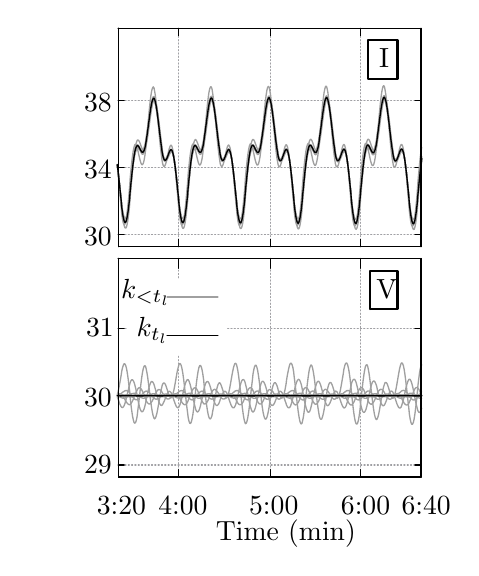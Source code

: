 
\definecolor{ca0a0a4}{RGB}{160,160,164}
\definecolor{cffffff}{RGB}{255,255,255}
\definecolor{ca0a0a0}{RGB}{160,160,160}


\def \globalscale {1.0}
\begin{tikzpicture}[y=0.86pt, x=0.7pt, yscale=-\globalscale, xscale=\globalscale, inner sep=0pt, outer sep=0pt]
\begin{scope}[draw=black,line join=bevel,line cap=rect,even odd rule,line width=0.800pt]
  \begin{scope}[cm={{1.0,0.0,0.0,1.0,(0.0,0.0)}},draw=black,line join=bevel,line cap=rect,line width=0.800pt]
  \end{scope}
  \begin{scope}[cm={{1.008,0.0,0.0,1.008,(0.0,0.0)}},draw=black,line join=bevel,line cap=rect,line width=0.800pt]
  \end{scope}
  \begin{scope}[cm={{1.008,0.0,0.0,1.008,(0.0,0.0)}},draw=ca0a0a4,dash pattern=on 0.40pt off 0.80pt,line join=round,line cap=round,line width=0.400pt]
    \path[draw] (32.5,95.5) -- (187.5,95.5);



  \end{scope}
  \begin{scope}[cm={{1.008,0.0,0.0,1.008,(0.0,0.0)}},draw=black,line join=round,line cap=round,line width=0.480pt]
    \path[draw] (32.5,95.5) -- (35.5,95.5);



    \path[draw] (187.5,95.5) -- (184.5,95.5);



  \end{scope}
  \begin{scope}[cm={{1.008,0.0,0.0,1.008,(0.0,0.0)}},draw=black,line join=bevel,line cap=rect,line width=0.800pt]
  \end{scope}
  \begin{scope}[cm={{1.008,0.0,0.0,1.008,(15.125,100.833)}},draw=black,line join=bevel,line cap=rect,line width=0.800pt]
  \end{scope}
  \begin{scope}[cm={{1.008,0.0,0.0,1.008,(15.125,100.833)}},draw=black,line join=bevel,line cap=rect,line width=0.800pt]
  \end{scope}
  \begin{scope}[cm={{1.008,0.0,0.0,1.008,(15.125,100.833)}},draw=black,line join=bevel,line cap=rect,line width=0.800pt]
  \end{scope}
  \begin{scope}[cm={{1.008,0.0,0.0,1.008,(15.125,100.833)}},draw=black,line join=bevel,line cap=rect,line width=0.800pt]
  \end{scope}
  \begin{scope}[cm={{1.008,0.0,0.0,1.008,(15.125,100.833)}},draw=black,line join=bevel,line cap=rect,line width=0.800pt]
  \end{scope}
  \begin{scope}[cm={{1.008,0.0,0.0,1.008,(15.125,100.833)}},draw=black,line join=bevel,line cap=rect,line width=0.800pt]
    \path[fill=black] (0.0,0.0) node[above right] () {30};



  \end{scope}
  \begin{scope}[cm={{1.008,0.0,0.0,1.008,(15.125,100.833)}},draw=black,line join=bevel,line cap=rect,line width=0.800pt]
  \end{scope}
  \begin{scope}[cm={{1.008,0.0,0.0,1.008,(0.0,0.0)}},draw=black,line join=bevel,line cap=rect,line width=0.800pt]
  \end{scope}
  \begin{scope}[cm={{1.008,0.0,0.0,1.008,(0.0,0.0)}},draw=ca0a0a4,dash pattern=on 0.40pt off 0.80pt,line join=round,line cap=round,line width=0.400pt]
    \path[draw] (32.5,67.5) -- (187.5,67.5);



  \end{scope}
  \begin{scope}[cm={{1.008,0.0,0.0,1.008,(0.0,0.0)}},draw=black,line join=round,line cap=round,line width=0.480pt]
    \path[draw] (32.5,67.5) -- (35.5,67.5);



    \path[draw] (187.5,67.5) -- (184.5,67.5);



  \end{scope}
  \begin{scope}[cm={{1.008,0.0,0.0,1.008,(0.0,0.0)}},draw=black,line join=bevel,line cap=rect,line width=0.800pt]
  \end{scope}
  \begin{scope}[cm={{1.008,0.0,0.0,1.008,(15.125,72.6)}},draw=black,line join=bevel,line cap=rect,line width=0.800pt]
  \end{scope}
  \begin{scope}[cm={{1.008,0.0,0.0,1.008,(15.125,72.6)}},draw=black,line join=bevel,line cap=rect,line width=0.800pt]
  \end{scope}
  \begin{scope}[cm={{1.008,0.0,0.0,1.008,(15.125,72.6)}},draw=black,line join=bevel,line cap=rect,line width=0.800pt]
  \end{scope}
  \begin{scope}[cm={{1.008,0.0,0.0,1.008,(15.125,72.6)}},draw=black,line join=bevel,line cap=rect,line width=0.800pt]
  \end{scope}
  \begin{scope}[cm={{1.008,0.0,0.0,1.008,(15.125,72.6)}},draw=black,line join=bevel,line cap=rect,line width=0.800pt]
  \end{scope}
  \begin{scope}[cm={{1.008,0.0,0.0,1.008,(15.125,72.6)}},draw=black,line join=bevel,line cap=rect,line width=0.800pt]
    \path[fill=black] (0.0,0.0) node[above right] () {34};



  \end{scope}
  \begin{scope}[cm={{1.008,0.0,0.0,1.008,(15.125,72.6)}},draw=black,line join=bevel,line cap=rect,line width=0.800pt]
  \end{scope}
  \begin{scope}[cm={{1.008,0.0,0.0,1.008,(0.0,0.0)}},draw=black,line join=bevel,line cap=rect,line width=0.800pt]
  \end{scope}
  \begin{scope}[cm={{1.008,0.0,0.0,1.008,(0.0,0.0)}},draw=ca0a0a4,dash pattern=on 0.40pt off 0.80pt,line join=round,line cap=round,line width=0.400pt]
    \path[draw] (32.5,39.5) -- (187.5,39.5);



  \end{scope}
  \begin{scope}[cm={{1.008,0.0,0.0,1.008,(0.0,0.0)}},draw=black,line join=round,line cap=round,line width=0.480pt]
    \path[draw] (32.5,39.5) -- (35.5,39.5);



    \path[draw] (187.5,39.5) -- (184.5,39.5);



  \end{scope}
  \begin{scope}[cm={{1.008,0.0,0.0,1.008,(0.0,0.0)}},draw=black,line join=bevel,line cap=rect,line width=0.800pt]
  \end{scope}
  \begin{scope}[cm={{1.008,0.0,0.0,1.008,(15.125,44.367)}},draw=black,line join=bevel,line cap=rect,line width=0.800pt]
  \end{scope}
  \begin{scope}[cm={{1.008,0.0,0.0,1.008,(15.125,44.367)}},draw=black,line join=bevel,line cap=rect,line width=0.800pt]
  \end{scope}
  \begin{scope}[cm={{1.008,0.0,0.0,1.008,(15.125,44.367)}},draw=black,line join=bevel,line cap=rect,line width=0.800pt]
  \end{scope}
  \begin{scope}[cm={{1.008,0.0,0.0,1.008,(15.125,44.367)}},draw=black,line join=bevel,line cap=rect,line width=0.800pt]
  \end{scope}
  \begin{scope}[cm={{1.008,0.0,0.0,1.008,(15.125,44.367)}},draw=black,line join=bevel,line cap=rect,line width=0.800pt]
  \end{scope}
  \begin{scope}[cm={{1.008,0.0,0.0,1.008,(15.125,44.367)}},draw=black,line join=bevel,line cap=rect,line width=0.800pt]
    \path[fill=black] (0.0,0.0) node[above right] () {38};



  \end{scope}
  \begin{scope}[cm={{1.008,0.0,0.0,1.008,(15.125,44.367)}},draw=black,line join=bevel,line cap=rect,line width=0.800pt]
  \end{scope}
  \begin{scope}[cm={{1.008,0.0,0.0,1.008,(0.0,0.0)}},draw=black,line join=bevel,line cap=rect,line width=0.800pt]
  \end{scope}
  \begin{scope}[cm={{1.008,0.0,0.0,1.008,(0.0,0.0)}},draw=ca0a0a4,dash pattern=on 0.40pt off 0.80pt,line join=round,line cap=round,line width=0.400pt]
    \path[draw] (32.5,100.5) -- (32.5,9.5);



  \end{scope}
  \begin{scope}[cm={{1.008,0.0,0.0,1.008,(0.0,0.0)}},draw=black,line join=round,line cap=round,line width=0.480pt]
    \path[draw] (32.5,100.5) -- (32.5,97.5);



    \path[draw] (32.5,9.5) -- (32.5,12.5);



  \end{scope}
  \begin{scope}[cm={{1.008,0.0,0.0,1.008,(0.0,0.0)}},draw=black,line join=bevel,line cap=rect,line width=0.800pt]
  \end{scope}
  \begin{scope}[cm={{1.008,0.0,0.0,1.008,(32.267,117.975)}},draw=black,line join=bevel,line cap=rect,line width=0.800pt]
  \end{scope}
  \begin{scope}[cm={{1.008,0.0,0.0,1.008,(32.267,117.975)}},draw=black,line join=bevel,line cap=rect,line width=0.800pt]
  \end{scope}
  \begin{scope}[cm={{1.008,0.0,0.0,1.008,(32.267,117.975)}},draw=black,line join=bevel,line cap=rect,line width=0.800pt]
  \end{scope}
  \begin{scope}[cm={{1.008,0.0,0.0,1.008,(32.267,117.975)}},draw=black,line join=bevel,line cap=rect,line width=0.800pt]
  \end{scope}
  \begin{scope}[cm={{1.008,0.0,0.0,1.008,(32.267,117.975)}},draw=black,line join=bevel,line cap=rect,line width=0.800pt]
  \end{scope}
  \begin{scope}[cm={{1.008,0.0,0.0,1.008,(32.267,117.975)}},draw=black,line join=bevel,line cap=rect,line width=0.800pt]
  \end{scope}
  \begin{scope}[cm={{1.008,0.0,0.0,1.008,(0.0,0.0)}},draw=black,line join=bevel,line cap=rect,line width=0.800pt]
  \end{scope}
  \begin{scope}[cm={{1.008,0.0,0.0,1.008,(0.0,0.0)}},draw=ca0a0a4,dash pattern=on 0.40pt off 0.80pt,line join=round,line cap=round,line width=0.400pt]
    \path[draw] (63.5,100.5) -- (63.5,9.5);



  \end{scope}
  \begin{scope}[cm={{1.008,0.0,0.0,1.008,(0.0,0.0)}},draw=black,line join=round,line cap=round,line width=0.480pt]
    \path[draw] (63.5,100.5) -- (63.5,97.5);



    \path[draw] (63.5,9.5) -- (63.5,12.5);



  \end{scope}
  \begin{scope}[cm={{1.008,0.0,0.0,1.008,(0.0,0.0)}},draw=black,line join=bevel,line cap=rect,line width=0.800pt]
  \end{scope}
  \begin{scope}[cm={{1.008,0.0,0.0,1.008,(63.525,117.975)}},draw=black,line join=bevel,line cap=rect,line width=0.800pt]
  \end{scope}
  \begin{scope}[cm={{1.008,0.0,0.0,1.008,(63.525,117.975)}},draw=black,line join=bevel,line cap=rect,line width=0.800pt]
  \end{scope}
  \begin{scope}[cm={{1.008,0.0,0.0,1.008,(63.525,117.975)}},draw=black,line join=bevel,line cap=rect,line width=0.800pt]
  \end{scope}
  \begin{scope}[cm={{1.008,0.0,0.0,1.008,(63.525,117.975)}},draw=black,line join=bevel,line cap=rect,line width=0.800pt]
  \end{scope}
  \begin{scope}[cm={{1.008,0.0,0.0,1.008,(63.525,117.975)}},draw=black,line join=bevel,line cap=rect,line width=0.800pt]
  \end{scope}
  \begin{scope}[cm={{1.008,0.0,0.0,1.008,(63.525,117.975)}},draw=black,line join=bevel,line cap=rect,line width=0.800pt]
  \end{scope}
  \begin{scope}[cm={{1.008,0.0,0.0,1.008,(0.0,0.0)}},draw=black,line join=bevel,line cap=rect,line width=0.800pt]
  \end{scope}
  \begin{scope}[cm={{1.008,0.0,0.0,1.008,(0.0,0.0)}},draw=ca0a0a4,dash pattern=on 0.40pt off 0.80pt,line join=round,line cap=round,line width=0.400pt]
    \path[draw] (110.5,100.5) -- (110.5,9.5);



  \end{scope}
  \begin{scope}[cm={{1.008,0.0,0.0,1.008,(0.0,0.0)}},draw=black,line join=round,line cap=round,line width=0.480pt]
    \path[draw] (110.5,100.5) -- (110.5,97.5);



    \path[draw] (110.5,9.5) -- (110.5,12.5);



  \end{scope}
  \begin{scope}[cm={{1.008,0.0,0.0,1.008,(0.0,0.0)}},draw=black,line join=bevel,line cap=rect,line width=0.800pt]
  \end{scope}
  \begin{scope}[cm={{1.008,0.0,0.0,1.008,(110.917,117.975)}},draw=black,line join=bevel,line cap=rect,line width=0.800pt]
  \end{scope}
  \begin{scope}[cm={{1.008,0.0,0.0,1.008,(110.917,117.975)}},draw=black,line join=bevel,line cap=rect,line width=0.800pt]
  \end{scope}
  \begin{scope}[cm={{1.008,0.0,0.0,1.008,(110.917,117.975)}},draw=black,line join=bevel,line cap=rect,line width=0.800pt]
  \end{scope}
  \begin{scope}[cm={{1.008,0.0,0.0,1.008,(110.917,117.975)}},draw=black,line join=bevel,line cap=rect,line width=0.800pt]
  \end{scope}
  \begin{scope}[cm={{1.008,0.0,0.0,1.008,(110.917,117.975)}},draw=black,line join=bevel,line cap=rect,line width=0.800pt]
  \end{scope}
  \begin{scope}[cm={{1.008,0.0,0.0,1.008,(110.917,117.975)}},draw=black,line join=bevel,line cap=rect,line width=0.800pt]
  \end{scope}
  \begin{scope}[cm={{1.008,0.0,0.0,1.008,(0.0,0.0)}},draw=black,line join=bevel,line cap=rect,line width=0.800pt]
  \end{scope}
  \begin{scope}[cm={{1.008,0.0,0.0,1.008,(0.0,0.0)}},draw=ca0a0a4,dash pattern=on 0.40pt off 0.80pt,line join=round,line cap=round,line width=0.400pt]
    \path[draw] (156.5,100.5) -- (156.5,9.5);



  \end{scope}
  \begin{scope}[cm={{1.008,0.0,0.0,1.008,(0.0,0.0)}},draw=black,line join=round,line cap=round,line width=0.480pt]
    \path[draw] (156.5,100.5) -- (156.5,97.5);



    \path[draw] (156.5,9.5) -- (156.5,12.5);



  \end{scope}
  \begin{scope}[cm={{1.008,0.0,0.0,1.008,(0.0,0.0)}},draw=black,line join=bevel,line cap=rect,line width=0.800pt]
  \end{scope}
  \begin{scope}[cm={{1.008,0.0,0.0,1.008,(158.308,117.975)}},draw=black,line join=bevel,line cap=rect,line width=0.800pt]
  \end{scope}
  \begin{scope}[cm={{1.008,0.0,0.0,1.008,(158.308,117.975)}},draw=black,line join=bevel,line cap=rect,line width=0.800pt]
  \end{scope}
  \begin{scope}[cm={{1.008,0.0,0.0,1.008,(158.308,117.975)}},draw=black,line join=bevel,line cap=rect,line width=0.800pt]
  \end{scope}
  \begin{scope}[cm={{1.008,0.0,0.0,1.008,(158.308,117.975)}},draw=black,line join=bevel,line cap=rect,line width=0.800pt]
  \end{scope}
  \begin{scope}[cm={{1.008,0.0,0.0,1.008,(158.308,117.975)}},draw=black,line join=bevel,line cap=rect,line width=0.800pt]
  \end{scope}
  \begin{scope}[cm={{1.008,0.0,0.0,1.008,(158.308,117.975)}},draw=black,line join=bevel,line cap=rect,line width=0.800pt]
  \end{scope}
  \begin{scope}[cm={{1.008,0.0,0.0,1.008,(0.0,0.0)}},draw=black,line join=bevel,line cap=rect,line width=0.800pt]
  \end{scope}
  \begin{scope}[cm={{1.008,0.0,0.0,1.008,(0.0,0.0)}},draw=ca0a0a4,dash pattern=on 0.40pt off 0.80pt,line join=round,line cap=round,line width=0.400pt]
    \path[draw] (187.5,100.5) -- (187.5,9.5);



  \end{scope}
  \begin{scope}[cm={{1.008,0.0,0.0,1.008,(0.0,0.0)}},draw=black,line join=round,line cap=round,line width=0.480pt]
    \path[draw] (187.5,100.5) -- (187.5,97.5);



    \path[draw] (187.5,9.5) -- (187.5,12.5);



  \end{scope}
  \begin{scope}[cm={{1.008,0.0,0.0,1.008,(0.0,0.0)}},draw=black,line join=bevel,line cap=rect,line width=0.800pt]
  \end{scope}
  \begin{scope}[cm={{1.008,0.0,0.0,1.008,(189.567,117.975)}},draw=black,line join=bevel,line cap=rect,line width=0.800pt]
  \end{scope}
  \begin{scope}[cm={{1.008,0.0,0.0,1.008,(189.567,117.975)}},draw=black,line join=bevel,line cap=rect,line width=0.800pt]
  \end{scope}
  \begin{scope}[cm={{1.008,0.0,0.0,1.008,(189.567,117.975)}},draw=black,line join=bevel,line cap=rect,line width=0.800pt]
  \end{scope}
  \begin{scope}[cm={{1.008,0.0,0.0,1.008,(189.567,117.975)}},draw=black,line join=bevel,line cap=rect,line width=0.800pt]
  \end{scope}
  \begin{scope}[cm={{1.008,0.0,0.0,1.008,(189.567,117.975)}},draw=black,line join=bevel,line cap=rect,line width=0.800pt]
  \end{scope}
  \begin{scope}[cm={{1.008,0.0,0.0,1.008,(189.567,117.975)}},draw=black,line join=bevel,line cap=rect,line width=0.800pt]
  \end{scope}
  \begin{scope}[cm={{1.008,0.0,0.0,1.008,(0.0,0.0)}},draw=black,line join=bevel,line cap=rect,line width=0.800pt]
  \end{scope}
  \begin{scope}[cm={{1.008,0.0,0.0,1.008,(0.0,0.0)}},draw=black,line join=round,line cap=round,line width=0.480pt]
    \path[draw] (32.5,9.5) -- (32.5,100.5) -- (187.5,100.5) -- (187.5,9.5) -- (32.5,9.5);



  \end{scope}
  \begin{scope}[cm={{1.008,0.0,0.0,1.008,(0.0,0.0)}},draw=black,line join=bevel,line cap=rect,line width=0.800pt]
  \end{scope}
  \begin{scope}[cm={{1.008,0.0,0.0,1.008,(0.0,0.0)}},draw=black,line join=bevel,line cap=rect,line width=0.800pt]
  \end{scope}
  \begin{scope}[cm={{1.008,0.0,0.0,1.008,(0.0,0.0)}},fill=cffffff]
    \path[fill,rounded corners=0.0cm] (158.0,15.0) rectangle (176.0,31.0);



  \end{scope}
  \begin{scope}[cm={{1.008,0.0,0.0,1.008,(0.0,0.0)}},draw=black,line join=bevel,line cap=rect,line width=0.800pt]
  \end{scope}
  \begin{scope}[cm={{1.008,0.0,0.0,1.008,(0.0,0.0)}},draw=black,line join=bevel,line cap=rect,line width=0.800pt]
  \end{scope}
  \begin{scope}[cm={{1.008,0.0,0.0,1.008,(0.0,0.0)}},draw=black,line join=round,line cap=round,line width=0.800pt]
    \path[draw] (160.5,30.5) -- (160.5,14.5) -- (175.5,14.5) -- (175.5,30.5) -- (160.5,30.5);



  \end{scope}
  \begin{scope}[cm={{1.008,0.0,0.0,1.008,(0.0,0.0)}},draw=black,line join=bevel,line cap=rect,line width=0.800pt]
  \end{scope}
  \begin{scope}[cm={{1.008,0.0,0.0,1.008,(165.367,27.225)}},draw=black,line join=bevel,line cap=rect,line width=0.800pt]
  \end{scope}
  \begin{scope}[cm={{1.008,0.0,0.0,1.008,(165.367,27.225)}},draw=black,line join=bevel,line cap=rect,line width=0.800pt]
  \end{scope}
  \begin{scope}[cm={{1.008,0.0,0.0,1.008,(165.367,27.225)}},draw=black,line join=bevel,line cap=rect,line width=0.800pt]
  \end{scope}
  \begin{scope}[cm={{1.008,0.0,0.0,1.008,(165.367,27.225)}},draw=black,line join=bevel,line cap=rect,line width=0.800pt]
  \end{scope}
  \begin{scope}[cm={{1.008,0.0,0.0,1.008,(165.367,27.225)}},draw=black,line join=bevel,line cap=rect,line width=0.800pt]
  \end{scope}
  \begin{scope}[cm={{1.008,0.0,0.0,1.008,(167.367,26.225)}},draw=black,line join=bevel,line cap=rect,line width=0.800pt]
    \path[fill=black] (0.0,0.0) node[above right] () {I};



  \end{scope}
  \begin{scope}[cm={{1.008,0.0,0.0,1.008,(165.367,27.225)}},draw=black,line join=bevel,line cap=rect,line width=0.800pt]
  \end{scope}
  \begin{scope}[cm={{0.0,-1.008,1.008,0.0,(5.042,136.125)}},draw=black,line join=bevel,line cap=rect,line width=0.800pt]
  \end{scope}
  \begin{scope}[cm={{0.0,-1.008,1.008,0.0,(5.042,136.125)}},draw=black,line join=bevel,line cap=rect,line width=0.800pt]
  \end{scope}
  \begin{scope}[cm={{0.0,-1.008,1.008,0.0,(5.042,136.125)}},draw=black,line join=bevel,line cap=rect,line width=0.800pt]
  \end{scope}
  \begin{scope}[cm={{0.0,-1.008,1.008,0.0,(5.042,136.125)}},draw=black,line join=bevel,line cap=rect,line width=0.800pt]
  \end{scope}
  \begin{scope}[cm={{0.0,-1.008,1.008,0.0,(5.042,136.125)}},draw=black,line join=bevel,line cap=rect,line width=0.800pt]
  \end{scope}
  \begin{scope}[cm={{0.0,-1.008,1.008,0.0,(5.042,136.125)}},draw=black,line join=bevel,line cap=rect,line width=0.800pt]
    \path[fill=black] (0.0,0.0) node[above right] () {}; % Power (W)



  \end{scope}
  \begin{scope}[cm={{0.0,-1.008,1.008,0.0,(5.042,136.125)}},draw=black,line join=bevel,line cap=rect,line width=0.800pt]
  \end{scope}
  \begin{scope}[cm={{1.008,0.0,0.0,1.008,(0.0,0.0)}},draw=black,line join=bevel,line cap=rect,line width=0.800pt]
  \end{scope}
  \begin{scope}[cm={{1.008,0.0,0.0,1.008,(0.0,0.0)}},draw=black,line join=bevel,line cap=rect,line width=0.800pt]
  \end{scope}
  \begin{scope}[cm={{1.008,0.0,0.0,1.008,(0.0,0.0)}},draw=black,line join=bevel,line cap=rect,line width=0.800pt]
  \end{scope}
  \begin{scope}[cm={{1.008,0.0,0.0,1.008,(0.0,0.0)}},draw=ca0a0a0,line join=round,line cap=round,line width=0.480pt]
    \path[draw] (32.0,66.7) -- (32.0,66.7) -- (32.4,70.1) -- (32.8,73.7) -- (33.2,77.4) -- (33.6,80.9) -- (34.0,84.2) -- (34.3,87.0) -- (34.7,89.2) -- (35.1,90.7) -- (35.5,91.3) -- (35.9,91.1) -- (36.3,90.1) -- (36.7,88.3) -- (37.1,85.8) -- (37.5,82.8) -- (37.9,79.4) -- (38.3,75.7) -- (38.6,72.0) -- (39.0,68.5) -- (39.4,65.3) -- (39.8,62.6) -- (40.2,60.4) -- (40.6,58.9) -- (41.0,58.0) -- (41.4,57.8) -- (41.8,58.2) -- (42.2,59.1) -- (42.5,60.3) -- (42.9,61.8) -- (43.3,63.2) -- (43.7,64.6) -- (44.1,65.6) -- (44.5,66.3) -- (44.9,66.3) -- (45.3,65.8) -- (45.7,64.6) -- (46.1,62.7) -- (46.5,60.3) -- (46.8,57.3) -- (47.2,54.0) -- (47.6,50.4) -- (48.0,46.8) -- (48.4,43.4) -- (48.8,40.2) -- (49.2,37.6) -- (49.6,35.6) -- (50.0,34.4) -- (50.4,33.9) -- (50.8,34.3) -- (51.1,35.6) -- (51.5,37.5) -- (51.9,40.2) -- (52.3,43.3) -- (52.7,46.8) -- (53.1,50.4) -- (53.5,54.1) -- (53.9,57.5) -- (54.3,60.5) -- (54.7,63.1) -- (55.0,65.0) -- (55.4,66.4) -- (55.8,67.0) -- (56.2,67.0) -- (56.6,66.4) -- (57.0,65.4) -- (57.4,64.0) -- (57.8,62.5) -- (58.2,61.0) -- (58.6,59.7) -- (59.0,58.7) -- (59.4,58.2) -- (59.7,58.3) -- (60.1,59.0) -- (60.5,60.4) -- (60.9,62.5) -- (61.3,65.2) -- (61.7,68.3) -- (62.1,71.8) -- (62.5,75.5) -- (62.9,79.1) -- (63.3,82.6) -- (63.6,85.7) -- (64.0,88.2) -- (64.4,90.1) -- (64.8,91.2) -- (65.2,91.5) -- (65.6,90.9) -- (66.0,89.5) -- (66.4,87.3) -- (66.8,84.5) -- (67.2,81.2) -- (67.6,77.6) -- (68.0,73.9) -- (68.3,70.3) -- (68.7,66.9) -- (69.1,63.8) -- (69.5,61.4) -- (69.9,59.5) -- (70.3,58.3) -- (70.7,57.7) -- (71.1,57.8) -- (71.5,58.5) -- (71.9,59.6) -- (72.2,61.0) -- (72.6,62.5) -- (73.0,63.9) -- (73.4,65.2) -- (73.8,66.1) -- (74.2,66.5) -- (74.6,66.3) -- (75.0,65.4) -- (75.4,63.9) -- (75.8,61.7) -- (76.2,59.0) -- (76.5,55.8) -- (76.9,52.3) -- (77.3,48.7) -- (77.7,45.1) -- (78.1,41.7) -- (78.5,38.8) -- (78.9,36.4) -- (79.3,34.8) -- (79.7,33.9) -- (80.1,33.9) -- (80.5,34.7) -- (80.8,36.3) -- (81.2,38.6) -- (81.6,41.6) -- (82.0,44.9) -- (82.4,48.5) -- (82.8,52.2) -- (83.2,55.8) -- (83.6,59.1) -- (84.0,61.9) -- (84.4,64.2) -- (84.7,65.9) -- (85.1,66.8) -- (85.5,67.1) -- (85.9,66.8) -- (86.3,66.0) -- (86.7,64.8) -- (87.1,63.3) -- (87.5,61.7) -- (87.9,60.3) -- (88.3,59.1) -- (88.7,58.3) -- (89.0,58.1) -- (89.4,58.5) -- (89.8,59.5) -- (90.2,61.3) -- (90.6,63.6) -- (91.0,66.6) -- (91.4,69.9) -- (91.8,73.5) -- (92.2,77.3) -- (92.6,80.9) -- (93.0,84.2) -- (93.3,87.1) -- (93.7,89.3) -- (94.1,90.9) -- (94.5,91.6) -- (94.9,91.4) -- (95.3,90.4) -- (95.7,88.6) -- (96.1,86.1) -- (96.5,83.0) -- (96.9,79.6) -- (97.3,75.9) -- (97.6,72.1) -- (98.0,68.5) -- (98.4,65.3) -- (98.8,62.5) -- (99.2,60.3) -- (99.6,58.7) -- (100.0,57.8) -- (100.4,57.6) -- (100.8,58.0) -- (101.2,58.9) -- (101.5,60.2) -- (101.9,61.7) -- (102.3,63.2) -- (102.7,64.6) -- (103.1,65.7) -- (103.5,66.4) -- (103.9,66.5) -- (104.3,66.0) -- (104.7,64.8) -- (105.1,63.0) -- (105.5,60.5) -- (105.8,57.5) -- (106.2,54.1) -- (106.6,50.5) -- (107.0,46.9) -- (107.4,43.4) -- (107.8,40.2) -- (108.2,37.5) -- (108.6,35.4) -- (109.0,34.1) -- (109.4,33.7) -- (109.8,34.1) -- (110.1,35.3) -- (110.5,37.3) -- (110.9,39.9) -- (111.3,43.1) -- (111.7,46.6) -- (112.1,50.3) -- (112.5,54.0) -- (112.9,57.5) -- (113.3,60.6) -- (113.7,63.2) -- (114.1,65.2) -- (114.4,66.5) -- (114.8,67.2) -- (115.2,67.2) -- (115.6,66.6) -- (116.0,65.5) -- (116.4,64.1) -- (116.8,62.5) -- (117.2,61.0) -- (117.6,59.6) -- (118.0,58.6) -- (118.4,58.0) -- (118.7,58.1) -- (119.1,58.8) -- (119.5,60.2) -- (119.9,62.2) -- (120.3,64.9) -- (120.7,68.1) -- (121.1,71.6) -- (121.5,75.3) -- (121.9,79.0) -- (122.3,82.6) -- (122.6,85.7) -- (123.0,88.4) -- (123.4,90.3) -- (123.8,91.4) -- (124.2,91.7) -- (124.6,91.2) -- (125.0,89.8) -- (125.4,87.6) -- (125.8,84.8) -- (126.2,81.5) -- (126.6,77.8) -- (126.9,74.1) -- (127.3,70.3) -- (127.7,66.9) -- (128.1,63.8) -- (128.5,61.2) -- (128.9,59.3) -- (129.3,58.1) -- (129.7,57.5) -- (130.1,57.7) -- (130.5,58.3) -- (130.9,59.4) -- (131.2,60.9) -- (131.6,62.4) -- (132.0,64.0) -- (132.4,65.3) -- (132.8,66.2) -- (133.2,66.6) -- (133.6,66.5) -- (134.0,65.6) -- (134.4,64.1) -- (134.8,62.0) -- (135.2,59.2) -- (135.5,56.0) -- (135.9,52.5) -- (136.3,48.8) -- (136.7,45.1) -- (137.1,41.7) -- (137.5,38.7) -- (137.9,36.3) -- (138.3,34.6) -- (138.7,33.7) -- (139.1,33.6) -- (139.4,34.4) -- (139.8,36.0) -- (140.2,38.4) -- (140.6,41.3) -- (141.0,44.7) -- (141.4,48.4) -- (141.8,52.1) -- (142.2,55.7) -- (142.6,59.1) -- (143.0,62.0) -- (143.4,64.3) -- (143.7,66.0) -- (144.1,67.0) -- (144.5,67.3) -- (144.9,67.0) -- (145.3,66.2) -- (145.7,64.9) -- (146.1,63.4) -- (146.5,61.8) -- (146.9,60.3) -- (147.3,59.0) -- (147.7,58.2) -- (148.0,57.9) -- (148.4,58.2) -- (148.8,59.3) -- (149.2,61.0) -- (149.6,63.4) -- (150.0,66.3) -- (150.4,69.7) -- (150.8,73.4) -- (151.2,77.1) -- (151.6,80.8) -- (151.9,84.2) -- (152.3,87.2) -- (152.7,89.5) -- (153.1,91.1) -- (153.5,91.8) -- (153.9,91.7) -- (154.3,90.7) -- (154.7,88.9) -- (155.1,86.4) -- (155.5,83.3) -- (155.9,79.8) -- (156.3,76.0) -- (156.6,72.2) -- (157.0,68.6) -- (157.4,65.3) -- (157.8,62.4) -- (158.2,60.1) -- (158.6,58.5) -- (159.0,57.6) -- (159.4,57.4) -- (159.8,57.8) -- (160.2,58.8) -- (160.5,60.1) -- (160.9,61.6) -- (161.3,63.2) -- (161.7,64.7) -- (162.1,65.8) -- (162.5,66.6) -- (162.9,66.7) -- (163.3,66.3) -- (163.7,65.1) -- (164.1,63.3) -- (164.5,60.8) -- (164.9,57.8) -- (165.2,54.4) -- (165.6,50.7) -- (166.0,47.0) -- (166.4,43.4) -- (166.8,40.2) -- (167.2,37.4) -- (167.6,35.3) -- (168.0,33.9) -- (168.4,33.4) -- (168.8,33.8) -- (169.1,35.0) -- (169.5,37.0) -- (169.9,39.6) -- (170.3,42.8) -- (170.7,46.4) -- (171.1,50.2) -- (171.5,53.9) -- (171.9,57.5) -- (172.3,60.6) -- (172.7,63.3) -- (173.1,65.3) -- (173.4,66.7) -- (173.8,67.4) -- (174.2,67.3) -- (174.6,66.7) -- (175.0,65.6) -- (175.4,64.2) -- (175.8,62.6) -- (176.2,61.0) -- (176.6,59.6) -- (177.0,58.5) -- (177.4,57.9) -- (177.7,57.9) -- (178.1,58.5) -- (178.5,59.9) -- (178.9,62.0) -- (179.3,64.6) -- (179.7,67.8) -- (180.1,71.4) -- (180.5,75.2) -- (180.9,79.0) -- (181.3,82.6) -- (181.6,85.8) -- (182.0,88.5) -- (182.4,90.5) -- (182.8,91.7) -- (183.2,92.0) -- (183.6,91.5) -- (184.0,90.1) -- (184.4,87.9) -- (184.8,85.0) -- (185.2,81.7) -- (185.6,78.0) -- (185.9,74.2) -- (186.3,70.4) -- (186.7,66.9) -- (187.1,63.7) -- (187.5,61.1) -- (187.9,59.1);



  \end{scope}
  \begin{scope}[cm={{1.008,0.0,0.0,1.008,(0.0,0.0)}},draw=black,line join=bevel,line cap=rect,line width=0.800pt]
  \end{scope}
  \begin{scope}[cm={{1.008,0.0,0.0,1.008,(0.0,0.0)}},draw=black,line join=bevel,line cap=rect,line width=0.800pt]
  \end{scope}
  \begin{scope}[cm={{1.008,0.0,0.0,1.008,(0.0,0.0)}},draw=black,line join=bevel,line cap=rect,line width=0.800pt]
  \end{scope}
  \begin{scope}[cm={{1.008,0.0,0.0,1.008,(0.0,0.0)}},draw=black,line join=bevel,line cap=rect,line width=0.800pt]
  \end{scope}
  \begin{scope}[cm={{1.008,0.0,0.0,1.008,(0.0,0.0)}},draw=ca0a0a0,line join=round,line cap=round,line width=0.480pt]
    \path[draw] (32.0,66.3) -- (32.0,66.3) -- (32.4,69.0) -- (32.8,71.9) -- (33.2,75.1) -- (33.6,78.4) -- (34.0,81.7) -- (34.3,84.8) -- (34.7,87.6) -- (35.1,89.9) -- (35.5,91.6) -- (35.9,92.6) -- (36.3,92.8) -- (36.7,92.3) -- (37.1,91.0) -- (37.5,89.0) -- (37.9,86.4) -- (38.3,83.3) -- (38.6,79.9) -- (39.0,76.2) -- (39.4,72.5) -- (39.8,68.9) -- (40.2,65.6) -- (40.6,62.7) -- (41.0,60.2) -- (41.4,58.3) -- (41.8,57.0) -- (42.2,56.2) -- (42.5,56.0) -- (42.9,56.2) -- (43.3,56.7) -- (43.7,57.5) -- (44.1,58.4) -- (44.5,59.3) -- (44.9,60.0) -- (45.3,60.5) -- (45.7,60.6) -- (46.1,60.2) -- (46.5,59.4) -- (46.8,58.2) -- (47.2,56.5) -- (47.6,54.5) -- (48.0,52.2) -- (48.4,49.8) -- (48.8,47.3) -- (49.2,45.0) -- (49.6,42.9) -- (50.0,41.2) -- (50.4,39.9) -- (50.8,39.2) -- (51.1,39.1) -- (51.5,39.7) -- (51.9,40.8) -- (52.3,42.4) -- (52.7,44.5) -- (53.1,46.9) -- (53.5,49.6) -- (53.9,52.4) -- (54.3,55.1) -- (54.7,57.6) -- (55.0,59.9) -- (55.4,61.8) -- (55.8,63.2) -- (56.2,64.2) -- (56.6,64.7) -- (57.0,64.7) -- (57.4,64.4) -- (57.8,63.8) -- (58.2,63.1) -- (58.6,62.3) -- (59.0,61.6) -- (59.4,61.1) -- (59.7,60.9) -- (60.1,61.2) -- (60.5,62.0) -- (60.9,63.3) -- (61.3,65.2) -- (61.7,67.5) -- (62.1,70.3) -- (62.5,73.4) -- (62.9,76.7) -- (63.3,80.0) -- (63.6,83.3) -- (64.0,86.3) -- (64.4,88.8) -- (64.8,90.9) -- (65.2,92.3) -- (65.6,92.9) -- (66.0,92.8) -- (66.4,91.9) -- (66.8,90.2) -- (67.2,87.9) -- (67.6,85.0) -- (68.0,81.7) -- (68.3,78.1) -- (68.7,74.4) -- (69.1,70.7) -- (69.5,67.2) -- (69.9,64.1) -- (70.3,61.3) -- (70.7,59.1) -- (71.1,57.5) -- (71.5,56.4) -- (71.9,55.9) -- (72.2,55.9) -- (72.6,56.4) -- (73.0,57.1) -- (73.4,58.0) -- (73.8,58.9) -- (74.2,59.7) -- (74.6,60.3) -- (75.0,60.6) -- (75.4,60.5) -- (75.8,60.0) -- (76.2,59.0) -- (76.5,57.5) -- (76.9,55.6) -- (77.3,53.4) -- (77.7,51.0) -- (78.1,48.6) -- (78.5,46.1) -- (78.9,43.9) -- (79.3,41.9) -- (79.7,40.4) -- (80.1,39.4) -- (80.5,39.0) -- (80.8,39.2) -- (81.2,40.0) -- (81.6,41.4) -- (82.0,43.3) -- (82.4,45.6) -- (82.8,48.2) -- (83.2,50.9) -- (83.6,53.7) -- (84.0,56.4) -- (84.4,58.8) -- (84.7,60.9) -- (85.1,62.6) -- (85.5,63.8) -- (85.9,64.5) -- (86.3,64.8) -- (86.7,64.7) -- (87.1,64.2) -- (87.5,63.5) -- (87.9,62.7) -- (88.3,61.9) -- (88.7,61.3) -- (89.0,60.9) -- (89.4,61.0) -- (89.8,61.5) -- (90.2,62.5) -- (90.6,64.1) -- (91.0,66.2) -- (91.4,68.8) -- (91.8,71.7) -- (92.2,74.9) -- (92.6,78.3) -- (93.0,81.7) -- (93.3,84.8) -- (93.7,87.6) -- (94.1,90.0) -- (94.5,91.7) -- (94.9,92.8) -- (95.3,93.0) -- (95.7,92.5) -- (96.1,91.3) -- (96.5,89.3) -- (96.9,86.7) -- (97.3,83.5) -- (97.6,80.1) -- (98.0,76.4) -- (98.4,72.6) -- (98.8,69.0) -- (99.2,65.6) -- (99.6,62.6) -- (100.0,60.1) -- (100.4,58.2) -- (100.8,56.8) -- (101.2,56.0) -- (101.5,55.8) -- (101.9,56.0) -- (102.3,56.6) -- (102.7,57.5) -- (103.1,58.4) -- (103.5,59.3) -- (103.9,60.1) -- (104.3,60.6) -- (104.7,60.7) -- (105.1,60.4) -- (105.5,59.6) -- (105.8,58.4) -- (106.2,56.7) -- (106.6,54.6) -- (107.0,52.3) -- (107.4,49.9) -- (107.8,47.4) -- (108.2,45.0) -- (108.6,42.8) -- (109.0,41.1) -- (109.4,39.8) -- (109.8,39.1) -- (110.1,38.9) -- (110.5,39.4) -- (110.9,40.5) -- (111.3,42.2) -- (111.7,44.3) -- (112.1,46.8) -- (112.5,49.5) -- (112.9,52.3) -- (113.3,55.0) -- (113.7,57.6) -- (114.1,59.9) -- (114.4,61.8) -- (114.8,63.3) -- (115.2,64.3) -- (115.6,64.8) -- (116.0,64.8) -- (116.4,64.5) -- (116.8,63.9) -- (117.2,63.1) -- (117.6,62.3) -- (118.0,61.5) -- (118.4,61.0) -- (118.7,60.8) -- (119.1,61.1) -- (119.5,61.8) -- (119.9,63.1) -- (120.3,64.9) -- (120.7,67.3) -- (121.1,70.1) -- (121.5,73.2) -- (121.9,76.5) -- (122.3,79.9) -- (122.6,83.2) -- (123.0,86.3) -- (123.4,88.9) -- (123.8,91.0) -- (124.2,92.4) -- (124.6,93.1) -- (125.0,93.0) -- (125.4,92.1) -- (125.8,90.5) -- (126.2,88.2) -- (126.6,85.3) -- (126.9,81.9) -- (127.3,78.3) -- (127.7,74.5) -- (128.1,70.8) -- (128.5,67.3) -- (128.9,64.0) -- (129.3,61.3) -- (129.7,59.0) -- (130.1,57.4) -- (130.5,56.3) -- (130.9,55.8) -- (131.2,55.8) -- (131.6,56.2) -- (132.0,57.0) -- (132.4,57.9) -- (132.8,58.9) -- (133.2,59.8) -- (133.6,60.4) -- (134.0,60.8) -- (134.4,60.7) -- (134.8,60.1) -- (135.2,59.1) -- (135.5,57.7) -- (135.9,55.8) -- (136.3,53.6) -- (136.7,51.2) -- (137.1,48.6) -- (137.5,46.2) -- (137.9,43.9) -- (138.3,41.9) -- (138.7,40.3) -- (139.1,39.3) -- (139.4,38.8) -- (139.8,39.0) -- (140.2,39.8) -- (140.6,41.2) -- (141.0,43.1) -- (141.4,45.4) -- (141.8,48.0) -- (142.2,50.8) -- (142.6,53.6) -- (143.0,56.4) -- (143.4,58.8) -- (143.7,61.0) -- (144.1,62.7) -- (144.5,63.9) -- (144.9,64.7) -- (145.3,64.9) -- (145.7,64.8) -- (146.1,64.3) -- (146.5,63.5) -- (146.9,62.7) -- (147.3,61.9) -- (147.7,61.2) -- (148.0,60.8) -- (148.4,60.8) -- (148.8,61.3) -- (149.2,62.3) -- (149.6,63.8) -- (150.0,65.9) -- (150.4,68.5) -- (150.8,71.5) -- (151.2,74.8) -- (151.6,78.2) -- (151.9,81.6) -- (152.3,84.8) -- (152.7,87.7) -- (153.1,90.1) -- (153.5,91.9) -- (153.9,93.0) -- (154.3,93.3) -- (154.7,92.8) -- (155.1,91.6) -- (155.5,89.6) -- (155.9,86.9) -- (156.3,83.8) -- (156.6,80.3) -- (157.0,76.5) -- (157.4,72.7) -- (157.8,69.0) -- (158.2,65.6) -- (158.6,62.6) -- (159.0,60.0) -- (159.4,58.1) -- (159.8,56.7) -- (160.2,55.9) -- (160.5,55.7) -- (160.9,55.9) -- (161.3,56.5) -- (161.7,57.4) -- (162.1,58.4) -- (162.5,59.3) -- (162.9,60.1) -- (163.3,60.7) -- (163.7,60.8) -- (164.1,60.6) -- (164.5,59.8) -- (164.9,58.6) -- (165.2,56.9) -- (165.6,54.8) -- (166.0,52.5) -- (166.4,50.0) -- (166.8,47.4) -- (167.2,45.0) -- (167.6,42.8) -- (168.0,41.0) -- (168.4,39.7) -- (168.8,38.9) -- (169.1,38.7) -- (169.5,39.2) -- (169.9,40.3) -- (170.3,42.0) -- (170.7,44.1) -- (171.1,46.6) -- (171.5,49.3) -- (171.9,52.2) -- (172.3,55.0) -- (172.7,57.6) -- (173.1,60.0) -- (173.4,61.9) -- (173.8,63.4) -- (174.2,64.4) -- (174.6,64.9) -- (175.0,65.0) -- (175.4,64.6) -- (175.8,64.0) -- (176.2,63.1) -- (176.6,62.3) -- (177.0,61.5) -- (177.4,60.9) -- (177.7,60.7) -- (178.1,60.9) -- (178.5,61.6) -- (178.9,62.9) -- (179.3,64.7) -- (179.7,67.1) -- (180.1,69.9) -- (180.5,73.0) -- (180.9,76.4) -- (181.3,79.8) -- (181.6,83.2) -- (182.0,86.3) -- (182.4,89.0) -- (182.8,91.1) -- (183.2,92.6) -- (183.6,93.3) -- (184.0,93.3) -- (184.4,92.4) -- (184.8,90.8) -- (185.2,88.5) -- (185.6,85.5) -- (185.9,82.2) -- (186.3,78.5) -- (186.7,74.7) -- (187.1,70.9) -- (187.5,67.3) -- (187.9,63.9);



  \end{scope}
  \begin{scope}[cm={{1.008,0.0,0.0,1.008,(0.0,0.0)}},draw=black,line join=bevel,line cap=rect,line width=0.800pt]
  \end{scope}
  \begin{scope}[cm={{1.008,0.0,0.0,1.008,(0.0,0.0)}},draw=black,line join=bevel,line cap=rect,line width=0.800pt]
  \end{scope}
  \begin{scope}[cm={{1.008,0.0,0.0,1.008,(0.0,0.0)}},draw=black,line join=bevel,line cap=rect,line width=0.800pt]
  \end{scope}
  \begin{scope}[cm={{1.008,0.0,0.0,1.008,(0.0,0.0)}},draw=black,line join=bevel,line cap=rect,line width=0.800pt]
  \end{scope}
  \begin{scope}[cm={{1.008,0.0,0.0,1.008,(0.0,0.0)}},draw=ca0a0a0,line join=round,line cap=round,line width=0.480pt]
    \path[draw] (32.0,66.4) -- (32.0,66.4) -- (32.4,69.0) -- (32.8,71.8) -- (33.2,74.7) -- (33.6,77.6) -- (34.0,80.5) -- (34.3,83.0) -- (34.7,85.2) -- (35.1,87.0) -- (35.5,88.1) -- (35.9,88.7) -- (36.3,88.6) -- (36.7,87.8) -- (37.1,86.5) -- (37.5,84.7) -- (37.9,82.3) -- (38.3,79.7) -- (38.6,76.9) -- (39.0,74.0) -- (39.4,71.1) -- (39.8,68.4) -- (40.2,66.0) -- (40.6,63.9) -- (41.0,62.3) -- (41.4,61.0) -- (41.8,60.2) -- (42.2,59.7) -- (42.5,59.6) -- (42.9,59.7) -- (43.3,60.0) -- (43.7,60.3) -- (44.1,60.5) -- (44.5,60.6) -- (44.9,60.5) -- (45.3,60.0) -- (45.7,59.2) -- (46.1,58.1) -- (46.5,56.6) -- (46.8,54.7) -- (47.2,52.7) -- (47.6,50.4) -- (48.0,48.2) -- (48.4,45.9) -- (48.8,43.9) -- (49.2,42.1) -- (49.6,40.7) -- (50.0,39.7) -- (50.4,39.3) -- (50.8,39.4) -- (51.1,40.1) -- (51.5,41.3) -- (51.9,43.0) -- (52.3,45.1) -- (52.7,47.4) -- (53.1,50.0) -- (53.5,52.6) -- (53.9,55.1) -- (54.3,57.5) -- (54.7,59.6) -- (55.0,61.3) -- (55.4,62.6) -- (55.8,63.5) -- (56.2,63.9) -- (56.6,63.9) -- (57.0,63.6) -- (57.4,63.0) -- (57.8,62.3) -- (58.2,61.5) -- (58.6,60.7) -- (59.0,60.2) -- (59.4,60.0) -- (59.7,60.1) -- (60.1,60.6) -- (60.5,61.7) -- (60.9,63.2) -- (61.3,65.2) -- (61.7,67.6) -- (62.1,70.2) -- (62.5,73.1) -- (62.9,76.1) -- (63.3,79.0) -- (63.6,81.8) -- (64.0,84.2) -- (64.4,86.2) -- (64.8,87.7) -- (65.2,88.6) -- (65.6,88.8) -- (66.0,88.4) -- (66.4,87.4) -- (66.8,85.8) -- (67.2,83.7) -- (67.6,81.2) -- (68.0,78.4) -- (68.3,75.5) -- (68.7,72.6) -- (69.1,69.8) -- (69.5,67.2) -- (69.9,64.9) -- (70.3,63.0) -- (70.7,61.5) -- (71.1,60.5) -- (71.5,59.9) -- (71.9,59.6) -- (72.2,59.6) -- (72.6,59.8) -- (73.0,60.1) -- (73.4,60.4) -- (73.8,60.6) -- (74.2,60.6) -- (74.6,60.3) -- (75.0,59.7) -- (75.4,58.8) -- (75.8,57.4) -- (76.2,55.8) -- (76.5,53.8) -- (76.9,51.6) -- (77.3,49.3) -- (77.7,47.1) -- (78.1,44.9) -- (78.5,42.9) -- (78.9,41.3) -- (79.3,40.1) -- (79.7,39.4) -- (80.1,39.2) -- (80.5,39.6) -- (80.8,40.5) -- (81.2,42.0) -- (81.6,43.9) -- (82.0,46.1) -- (82.4,48.6) -- (82.8,51.2) -- (83.2,53.8) -- (83.6,56.3) -- (84.0,58.6) -- (84.4,60.5) -- (84.7,62.0) -- (85.1,63.1) -- (85.5,63.8) -- (85.9,64.0) -- (86.3,63.8) -- (86.7,63.4) -- (87.1,62.7) -- (87.5,61.9) -- (87.9,61.1) -- (88.3,60.4) -- (88.7,60.0) -- (89.0,59.9) -- (89.4,60.2) -- (89.8,61.0) -- (90.2,62.3) -- (90.6,64.0) -- (91.0,66.2) -- (91.4,68.8) -- (91.8,71.6) -- (92.2,74.6) -- (92.6,77.6) -- (93.0,80.4) -- (93.3,83.1) -- (93.7,85.3) -- (94.1,87.1) -- (94.5,88.3) -- (94.9,88.9) -- (95.3,88.8) -- (95.7,88.1) -- (96.1,86.7) -- (96.5,84.9) -- (96.9,82.5) -- (97.3,79.9) -- (97.6,77.0) -- (98.0,74.1) -- (98.4,71.2) -- (98.8,68.5) -- (99.2,66.0) -- (99.6,63.9) -- (100.0,62.2) -- (100.4,60.9) -- (100.8,60.1) -- (101.2,59.6) -- (101.5,59.5) -- (101.9,59.6) -- (102.3,59.9) -- (102.7,60.3) -- (103.1,60.5) -- (103.5,60.7) -- (103.9,60.6) -- (104.3,60.1) -- (104.7,59.4) -- (105.1,58.2) -- (105.5,56.7) -- (105.8,54.9) -- (106.2,52.8) -- (106.6,50.6) -- (107.0,48.2) -- (107.4,46.0) -- (107.8,43.8) -- (108.2,42.0) -- (108.6,40.6) -- (109.0,39.6) -- (109.4,39.1) -- (109.8,39.2) -- (110.1,39.9) -- (110.5,41.1) -- (110.9,42.8) -- (111.3,44.9) -- (111.7,47.3) -- (112.1,49.9) -- (112.5,52.5) -- (112.9,55.1) -- (113.3,57.5) -- (113.7,59.6) -- (114.1,61.4) -- (114.4,62.7) -- (114.8,63.6) -- (115.2,64.0) -- (115.6,64.0) -- (116.0,63.7) -- (116.4,63.1) -- (116.8,62.3) -- (117.2,61.5) -- (117.6,60.7) -- (118.0,60.1) -- (118.4,59.8) -- (118.7,59.9) -- (119.1,60.5) -- (119.5,61.5) -- (119.9,63.0) -- (120.3,65.0) -- (120.7,67.4) -- (121.1,70.1) -- (121.5,73.0) -- (121.9,76.0) -- (122.3,79.0) -- (122.6,81.8) -- (123.0,84.3) -- (123.4,86.3) -- (123.8,87.8) -- (124.2,88.7) -- (124.6,89.0) -- (125.0,88.6) -- (125.4,87.6) -- (125.8,86.0) -- (126.2,83.9) -- (126.6,81.3) -- (126.9,78.6) -- (127.3,75.6) -- (127.7,72.7) -- (128.1,69.8) -- (128.5,67.2) -- (128.9,64.9) -- (129.3,63.0) -- (129.7,61.5) -- (130.1,60.4) -- (130.5,59.8) -- (130.9,59.5) -- (131.2,59.5) -- (131.6,59.7) -- (132.0,60.1) -- (132.4,60.4) -- (132.8,60.7) -- (133.2,60.7) -- (133.6,60.5) -- (134.0,59.9) -- (134.4,58.9) -- (134.8,57.6) -- (135.2,55.9) -- (135.5,54.0) -- (135.9,51.8) -- (136.3,49.4) -- (136.7,47.1) -- (137.1,44.9) -- (137.5,42.9) -- (137.9,41.2) -- (138.3,40.0) -- (138.7,39.2) -- (139.1,39.0) -- (139.4,39.4) -- (139.8,40.3) -- (140.2,41.8) -- (140.6,43.7) -- (141.0,46.0) -- (141.4,48.5) -- (141.8,51.1) -- (142.2,53.8) -- (142.6,56.3) -- (143.0,58.6) -- (143.4,60.6) -- (143.7,62.1) -- (144.1,63.2) -- (144.5,63.9) -- (144.9,64.1) -- (145.3,64.0) -- (145.7,63.5) -- (146.1,62.7) -- (146.5,61.9) -- (146.9,61.1) -- (147.3,60.4) -- (147.7,59.9) -- (148.0,59.8) -- (148.4,60.1) -- (148.8,60.8) -- (149.2,62.1) -- (149.6,63.8) -- (150.0,66.0) -- (150.4,68.6) -- (150.8,71.4) -- (151.2,74.4) -- (151.6,77.5) -- (151.9,80.4) -- (152.3,83.1) -- (152.7,85.4) -- (153.1,87.2) -- (153.5,88.4) -- (153.9,89.1) -- (154.3,89.0) -- (154.7,88.3) -- (155.1,87.0) -- (155.5,85.1) -- (155.9,82.7) -- (156.3,80.1) -- (156.6,77.2) -- (157.0,74.2) -- (157.4,71.2) -- (157.8,68.5) -- (158.2,66.0) -- (158.6,63.8) -- (159.0,62.1) -- (159.4,60.8) -- (159.8,60.0) -- (160.2,59.5) -- (160.5,59.4) -- (160.9,59.6) -- (161.3,59.9) -- (161.7,60.3) -- (162.1,60.6) -- (162.5,60.8) -- (162.9,60.7) -- (163.3,60.3) -- (163.7,59.5) -- (164.1,58.4) -- (164.5,56.9) -- (164.9,55.0) -- (165.2,52.9) -- (165.6,50.7) -- (166.0,48.3) -- (166.4,46.0) -- (166.8,43.8) -- (167.2,42.0) -- (167.6,40.5) -- (168.0,39.5) -- (168.4,39.0) -- (168.8,39.0) -- (169.1,39.7) -- (169.5,40.9) -- (169.9,42.6) -- (170.3,44.7) -- (170.7,47.1) -- (171.1,49.7) -- (171.5,52.4) -- (171.9,55.0) -- (172.3,57.5) -- (172.7,59.6) -- (173.1,61.4) -- (173.4,62.8) -- (173.8,63.7) -- (174.2,64.1) -- (174.6,64.1) -- (175.0,63.8) -- (175.4,63.2) -- (175.8,62.3) -- (176.2,61.5) -- (176.6,60.7) -- (177.0,60.1) -- (177.4,59.7) -- (177.7,59.8) -- (178.1,60.3) -- (178.5,61.3) -- (178.9,62.8) -- (179.3,64.8) -- (179.7,67.2) -- (180.1,69.9) -- (180.5,72.9) -- (180.9,75.9) -- (181.3,78.9) -- (181.6,81.8) -- (182.0,84.3) -- (182.4,86.4) -- (182.8,88.0) -- (183.2,88.9) -- (183.6,89.2) -- (184.0,88.8) -- (184.4,87.8) -- (184.8,86.2) -- (185.2,84.1) -- (185.6,81.5) -- (185.9,78.7) -- (186.3,75.7) -- (186.7,72.7) -- (187.1,69.9) -- (187.5,67.2) -- (187.9,64.8);



  \end{scope}
  \begin{scope}[cm={{1.008,0.0,0.0,1.008,(0.0,0.0)}},draw=black,line join=bevel,line cap=rect,line width=0.800pt]
  \end{scope}
  \begin{scope}[cm={{1.008,0.0,0.0,1.008,(0.0,0.0)}},draw=black,line join=bevel,line cap=rect,line width=0.800pt]
  \end{scope}
  \begin{scope}[cm={{1.008,0.0,0.0,1.008,(0.0,0.0)}},draw=black,line join=bevel,line cap=rect,line width=0.800pt]
  \end{scope}
  \begin{scope}[cm={{1.008,0.0,0.0,1.008,(0.0,0.0)}},draw=black,line join=bevel,line cap=rect,line width=0.800pt]
  \end{scope}
  \begin{scope}[cm={{1.008,0.0,0.0,1.008,(0.0,0.0)}},draw=ca0a0a0,line join=round,line cap=round,line width=0.480pt]
    \path[draw] (32.0,66.4) -- (32.0,66.4) -- (32.4,69.3) -- (32.8,72.4) -- (33.2,75.6) -- (33.6,78.9) -- (34.0,82.0) -- (34.3,84.9) -- (34.7,87.3) -- (35.1,89.2) -- (35.5,90.4) -- (35.9,90.9) -- (36.3,90.7) -- (36.7,89.8) -- (37.1,88.1) -- (37.5,85.9) -- (37.9,83.1) -- (38.3,80.0) -- (38.6,76.7) -- (39.0,73.3) -- (39.4,70.0) -- (39.8,66.9) -- (40.2,64.2) -- (40.6,61.9) -- (41.0,60.2) -- (41.4,59.0) -- (41.8,58.3) -- (42.2,58.1) -- (42.5,58.3) -- (42.9,58.9) -- (43.3,59.6) -- (43.7,60.4) -- (44.1,61.2) -- (44.5,61.7) -- (44.9,62.0) -- (45.3,61.9) -- (45.7,61.3) -- (46.1,60.3) -- (46.5,58.8) -- (46.8,56.9) -- (47.2,54.6) -- (47.6,52.1) -- (48.0,49.4) -- (48.4,46.8) -- (48.8,44.2) -- (49.2,42.0) -- (49.6,40.1) -- (50.0,38.8) -- (50.4,38.0) -- (50.8,37.9) -- (51.1,38.4) -- (51.5,39.5) -- (51.9,41.3) -- (52.3,43.5) -- (52.7,46.0) -- (53.1,48.9) -- (53.5,51.8) -- (53.9,54.7) -- (54.3,57.4) -- (54.7,59.8) -- (55.0,61.8) -- (55.4,63.3) -- (55.8,64.4) -- (56.2,64.9) -- (56.6,64.9) -- (57.0,64.6) -- (57.4,63.9) -- (57.8,63.0) -- (58.2,62.0) -- (58.6,61.1) -- (59.0,60.3) -- (59.4,59.9) -- (59.7,59.9) -- (60.1,60.4) -- (60.5,61.5) -- (60.9,63.0) -- (61.3,65.2) -- (61.7,67.8) -- (62.1,70.7) -- (62.5,73.9) -- (62.9,77.2) -- (63.3,80.4) -- (63.6,83.5) -- (64.0,86.2) -- (64.4,88.4) -- (64.8,90.0) -- (65.2,90.9) -- (65.6,91.0) -- (66.0,90.5) -- (66.4,89.2) -- (66.8,87.2) -- (67.2,84.7) -- (67.6,81.7) -- (68.0,78.5) -- (68.3,75.0) -- (68.7,71.7) -- (69.1,68.4) -- (69.5,65.5) -- (69.9,63.0) -- (70.3,61.0) -- (70.7,59.5) -- (71.1,58.5) -- (71.5,58.1) -- (71.9,58.1) -- (72.2,58.5) -- (72.6,59.2) -- (73.0,60.0) -- (73.4,60.8) -- (73.8,61.5) -- (74.2,61.9) -- (74.6,62.1) -- (75.0,61.7) -- (75.4,61.0) -- (75.8,59.7) -- (76.2,58.0) -- (76.5,55.9) -- (76.9,53.5) -- (77.3,50.8) -- (77.7,48.1) -- (78.1,45.5) -- (78.5,43.0) -- (78.9,41.0) -- (79.3,39.3) -- (79.7,38.2) -- (80.1,37.8) -- (80.5,37.9) -- (80.8,38.8) -- (81.2,40.2) -- (81.6,42.2) -- (82.0,44.6) -- (82.4,47.3) -- (82.8,50.3) -- (83.2,53.2) -- (83.6,56.0) -- (84.0,58.6) -- (84.4,60.9) -- (84.7,62.7) -- (85.1,64.0) -- (85.5,64.8) -- (85.9,65.0) -- (86.3,64.9) -- (86.7,64.3) -- (87.1,63.5) -- (87.5,62.5) -- (87.9,61.5) -- (88.3,60.6) -- (88.7,60.0) -- (89.0,59.8) -- (89.4,60.0) -- (89.8,60.8) -- (90.2,62.1) -- (90.6,63.9) -- (91.0,66.3) -- (91.4,69.1) -- (91.8,72.2) -- (92.2,75.5) -- (92.6,78.8) -- (93.0,82.0) -- (93.3,84.9) -- (93.7,87.4) -- (94.1,89.3) -- (94.5,90.6) -- (94.9,91.2) -- (95.3,91.0) -- (95.7,90.0) -- (96.1,88.4) -- (96.5,86.1) -- (96.9,83.4) -- (97.3,80.2) -- (97.6,76.8) -- (98.0,73.4) -- (98.4,70.1) -- (98.8,66.9) -- (99.2,64.2) -- (99.6,61.9) -- (100.0,60.1) -- (100.4,58.8) -- (100.8,58.2) -- (101.2,58.0) -- (101.5,58.2) -- (101.9,58.8) -- (102.3,59.5) -- (102.7,60.4) -- (103.1,61.2) -- (103.5,61.8) -- (103.9,62.1) -- (104.3,62.0) -- (104.7,61.5) -- (105.1,60.5) -- (105.5,59.0) -- (105.8,57.1) -- (106.2,54.8) -- (106.6,52.2) -- (107.0,49.5) -- (107.4,46.8) -- (107.8,44.2) -- (108.2,41.9) -- (108.6,40.0) -- (109.0,38.6) -- (109.4,37.8) -- (109.8,37.7) -- (110.1,38.2) -- (110.5,39.3) -- (110.9,41.0) -- (111.3,43.2) -- (111.7,45.9) -- (112.1,48.7) -- (112.5,51.7) -- (112.9,54.6) -- (113.3,57.4) -- (113.7,59.8) -- (114.1,61.9) -- (114.4,63.4) -- (114.8,64.5) -- (115.2,65.0) -- (115.6,65.1) -- (116.0,64.7) -- (116.4,64.0) -- (116.8,63.0) -- (117.2,62.0) -- (117.6,61.0) -- (118.0,60.3) -- (118.4,59.8) -- (118.7,59.8) -- (119.1,60.2) -- (119.5,61.2) -- (119.9,62.8) -- (120.3,64.9) -- (120.7,67.5) -- (121.1,70.5) -- (121.5,73.7) -- (121.9,77.1) -- (122.3,80.4) -- (122.6,83.5) -- (123.0,86.2) -- (123.4,88.5) -- (123.8,90.1) -- (124.2,91.1) -- (124.6,91.3) -- (125.0,90.7) -- (125.4,89.4) -- (125.8,87.5) -- (126.2,84.9) -- (126.6,81.9) -- (126.9,78.6) -- (127.3,75.2) -- (127.7,71.7) -- (128.1,68.5) -- (128.5,65.5) -- (128.9,62.9) -- (129.3,60.9) -- (129.7,59.3) -- (130.1,58.4) -- (130.5,57.9) -- (130.9,58.0) -- (131.2,58.4) -- (131.6,59.1) -- (132.0,59.9) -- (132.4,60.8) -- (132.8,61.5) -- (133.2,62.0) -- (133.6,62.2) -- (134.0,61.9) -- (134.4,61.2) -- (134.8,59.9) -- (135.2,58.2) -- (135.5,56.1) -- (135.9,53.6) -- (136.3,51.0) -- (136.7,48.2) -- (137.1,45.5) -- (137.5,43.0) -- (137.9,40.9) -- (138.3,39.2) -- (138.7,38.1) -- (139.1,37.6) -- (139.4,37.7) -- (139.8,38.5) -- (140.2,40.0) -- (140.6,42.0) -- (141.0,44.4) -- (141.4,47.2) -- (141.8,50.1) -- (142.2,53.1) -- (142.6,56.0) -- (143.0,58.6) -- (143.4,60.9) -- (143.7,62.8) -- (144.1,64.1) -- (144.5,64.9) -- (144.9,65.2) -- (145.3,65.0) -- (145.7,64.4) -- (146.1,63.5) -- (146.5,62.5) -- (146.9,61.5) -- (147.3,60.6) -- (147.7,59.9) -- (148.0,59.6) -- (148.4,59.8) -- (148.8,60.6) -- (149.2,61.8) -- (149.6,63.7) -- (150.0,66.1) -- (150.4,68.9) -- (150.8,72.0) -- (151.2,75.3) -- (151.6,78.7) -- (151.9,82.0) -- (152.3,84.9) -- (152.7,87.5) -- (153.1,89.5) -- (153.5,90.8) -- (153.9,91.4) -- (154.3,91.2) -- (154.7,90.3) -- (155.1,88.6) -- (155.5,86.4) -- (155.9,83.6) -- (156.3,80.4) -- (156.6,77.0) -- (157.0,73.5) -- (157.4,70.1) -- (157.8,66.9) -- (158.2,64.1) -- (158.6,61.8) -- (159.0,60.0) -- (159.4,58.7) -- (159.8,58.0) -- (160.2,57.8) -- (160.5,58.1) -- (160.9,58.7) -- (161.3,59.5) -- (161.7,60.4) -- (162.1,61.2) -- (162.5,61.9) -- (162.9,62.2) -- (163.3,62.2) -- (163.7,61.7) -- (164.1,60.7) -- (164.5,59.2) -- (164.9,57.3) -- (165.2,55.0) -- (165.6,52.4) -- (166.0,49.6) -- (166.4,46.9) -- (166.8,44.3) -- (167.2,41.9) -- (167.6,39.9) -- (168.0,38.5) -- (168.4,37.7) -- (168.8,37.5) -- (169.1,37.9) -- (169.5,39.1) -- (169.9,40.8) -- (170.3,43.0) -- (170.7,45.7) -- (171.1,48.6) -- (171.5,51.6) -- (171.9,54.5) -- (172.3,57.4) -- (172.7,59.9) -- (173.1,61.9) -- (173.4,63.5) -- (173.8,64.6) -- (174.2,65.2) -- (174.6,65.2) -- (175.0,64.8) -- (175.4,64.1) -- (175.8,63.1) -- (176.2,62.0) -- (176.6,61.0) -- (177.0,60.2) -- (177.4,59.7) -- (177.7,59.6) -- (178.1,60.0) -- (178.5,61.0) -- (178.9,62.6) -- (179.3,64.7) -- (179.7,67.3) -- (180.1,70.3) -- (180.5,73.6) -- (180.9,77.0) -- (181.3,80.3) -- (181.6,83.5) -- (182.0,86.3) -- (182.4,88.6) -- (182.8,90.3) -- (183.2,91.3) -- (183.6,91.5) -- (184.0,91.0) -- (184.4,89.7) -- (184.8,87.7) -- (185.2,85.2) -- (185.6,82.1) -- (185.9,78.8) -- (186.3,75.3) -- (186.7,71.8) -- (187.1,68.5) -- (187.5,65.5) -- (187.9,62.8);



  \end{scope}
  \begin{scope}[cm={{1.008,0.0,0.0,1.008,(0.0,0.0)}},draw=black,line join=bevel,line cap=rect,line width=0.800pt]
  \end{scope}
  \begin{scope}[cm={{1.008,0.0,0.0,1.008,(0.0,0.0)}},draw=black,line join=bevel,line cap=rect,line width=0.800pt]
  \end{scope}
  \begin{scope}[cm={{1.008,0.0,0.0,1.008,(0.0,0.0)}},draw=black,line join=bevel,line cap=rect,line width=0.800pt]
  \end{scope}
  \begin{scope}[cm={{1.008,0.0,0.0,1.008,(0.0,0.0)}},draw=black,line join=bevel,line cap=rect,line width=0.800pt]
  \end{scope}
  \begin{scope}[cm={{1.008,0.0,0.0,1.008,(0.0,0.0)}},draw=ca0a0a0,line join=round,line cap=round,line width=0.480pt]
    \path[draw] (32.0,66.4) -- (32.0,66.4) -- (32.4,69.0) -- (32.8,72.0) -- (33.2,75.1) -- (33.6,78.2) -- (34.0,81.3) -- (34.3,84.1) -- (34.7,86.5) -- (35.1,88.5) -- (35.5,89.8) -- (35.9,90.5) -- (36.3,90.5) -- (36.7,89.7) -- (37.1,88.3) -- (37.5,86.3) -- (37.9,83.8) -- (38.3,80.9) -- (38.6,77.7) -- (39.0,74.4) -- (39.4,71.2) -- (39.8,68.1) -- (40.2,65.4) -- (40.6,63.0) -- (41.0,61.0) -- (41.4,59.6) -- (41.8,58.7) -- (42.2,58.2) -- (42.5,58.1) -- (42.9,58.4) -- (43.3,58.9) -- (43.7,59.5) -- (44.1,60.1) -- (44.5,60.6) -- (44.9,60.8) -- (45.3,60.7) -- (45.7,60.3) -- (46.1,59.4) -- (46.5,58.1) -- (46.8,56.4) -- (47.2,54.4) -- (47.6,52.1) -- (48.0,49.7) -- (48.4,47.3) -- (48.8,45.0) -- (49.2,42.9) -- (49.6,41.1) -- (50.0,39.8) -- (50.4,39.1) -- (50.8,38.9) -- (51.1,39.3) -- (51.5,40.3) -- (51.9,41.8) -- (52.3,43.8) -- (52.7,46.1) -- (53.1,48.7) -- (53.5,51.5) -- (53.9,54.2) -- (54.3,56.7) -- (54.7,59.1) -- (55.0,61.0) -- (55.4,62.6) -- (55.8,63.7) -- (56.2,64.3) -- (56.6,64.4) -- (57.0,64.2) -- (57.4,63.7) -- (57.8,62.9) -- (58.2,62.1) -- (58.6,61.3) -- (59.0,60.6) -- (59.4,60.3) -- (59.7,60.3) -- (60.1,60.7) -- (60.5,61.7) -- (60.9,63.2) -- (61.3,65.2) -- (61.7,67.6) -- (62.1,70.4) -- (62.5,73.4) -- (62.9,76.6) -- (63.3,79.7) -- (63.6,82.7) -- (64.0,85.4) -- (64.4,87.6) -- (64.8,89.3) -- (65.2,90.3) -- (65.6,90.7) -- (66.0,90.3) -- (66.4,89.2) -- (66.8,87.5) -- (67.2,85.2) -- (67.6,82.5) -- (68.0,79.4) -- (68.3,76.1) -- (68.7,72.8) -- (69.1,69.7) -- (69.5,66.7) -- (69.9,64.1) -- (70.3,61.9) -- (70.7,60.2) -- (71.1,59.0) -- (71.5,58.3) -- (71.9,58.1) -- (72.2,58.2) -- (72.6,58.6) -- (73.0,59.2) -- (73.4,59.8) -- (73.8,60.4) -- (74.2,60.8) -- (74.6,60.9) -- (75.0,60.6) -- (75.4,60.0) -- (75.8,58.9) -- (76.2,57.4) -- (76.5,55.5) -- (76.9,53.4) -- (77.3,51.0) -- (77.7,48.5) -- (78.1,46.1) -- (78.5,43.9) -- (78.9,41.9) -- (79.3,40.4) -- (79.7,39.3) -- (80.1,38.8) -- (80.5,38.9) -- (80.8,39.6) -- (81.2,40.9) -- (81.6,42.6) -- (82.0,44.8) -- (82.4,47.3) -- (82.8,50.0) -- (83.2,52.8) -- (83.6,55.5) -- (84.0,57.9) -- (84.4,60.1) -- (84.7,61.9) -- (85.1,63.2) -- (85.5,64.1) -- (85.9,64.5) -- (86.3,64.4) -- (86.7,64.0) -- (87.1,63.4) -- (87.5,62.5) -- (87.9,61.7) -- (88.3,60.9) -- (88.7,60.4) -- (89.0,60.1) -- (89.4,60.4) -- (89.8,61.1) -- (90.2,62.3) -- (90.6,64.0) -- (91.0,66.2) -- (91.4,68.8) -- (91.8,71.8) -- (92.2,74.9) -- (92.6,78.1) -- (93.0,81.2) -- (93.3,84.1) -- (93.7,86.6) -- (94.1,88.6) -- (94.5,90.0) -- (94.9,90.7) -- (95.3,90.7) -- (95.7,90.0) -- (96.1,88.6) -- (96.5,86.5) -- (96.9,84.0) -- (97.3,81.1) -- (97.6,77.9) -- (98.0,74.5) -- (98.4,71.3) -- (98.8,68.2) -- (99.2,65.3) -- (99.6,62.9) -- (100.0,61.0) -- (100.4,59.5) -- (100.8,58.6) -- (101.2,58.1) -- (101.5,58.0) -- (101.9,58.3) -- (102.3,58.9) -- (102.7,59.5) -- (103.1,60.1) -- (103.5,60.6) -- (103.9,60.9) -- (104.3,60.8) -- (104.7,60.4) -- (105.1,59.6) -- (105.5,58.3) -- (105.8,56.6) -- (106.2,54.5) -- (106.6,52.3) -- (107.0,49.8) -- (107.4,47.4) -- (107.8,45.0) -- (108.2,42.9) -- (108.6,41.1) -- (109.0,39.7) -- (109.4,38.9) -- (109.8,38.7) -- (110.1,39.1) -- (110.5,40.1) -- (110.9,41.6) -- (111.3,43.6) -- (111.7,46.0) -- (112.1,48.6) -- (112.5,51.4) -- (112.9,54.1) -- (113.3,56.7) -- (113.7,59.1) -- (114.1,61.1) -- (114.4,62.7) -- (114.8,63.8) -- (115.2,64.4) -- (115.6,64.6) -- (116.0,64.3) -- (116.4,63.8) -- (116.8,63.0) -- (117.2,62.1) -- (117.6,61.3) -- (118.0,60.6) -- (118.4,60.2) -- (118.7,60.1) -- (119.1,60.6) -- (119.5,61.5) -- (119.9,63.0) -- (120.3,64.9) -- (120.7,67.4) -- (121.1,70.2) -- (121.5,73.3) -- (121.9,76.5) -- (122.3,79.7) -- (122.6,82.7) -- (123.0,85.4) -- (123.4,87.7) -- (123.8,89.4) -- (124.2,90.5) -- (124.6,90.9) -- (125.0,90.5) -- (125.4,89.5) -- (125.8,87.8) -- (126.2,85.4) -- (126.6,82.7) -- (126.9,79.6) -- (127.3,76.3) -- (127.7,72.9) -- (128.1,69.7) -- (128.5,66.7) -- (128.9,64.1) -- (129.3,61.8) -- (129.7,60.1) -- (130.1,58.9) -- (130.5,58.2) -- (130.9,58.0) -- (131.2,58.1) -- (131.6,58.5) -- (132.0,59.1) -- (132.4,59.8) -- (132.8,60.4) -- (133.2,60.8) -- (133.6,61.0) -- (134.0,60.8) -- (134.4,60.1) -- (134.8,59.0) -- (135.2,57.6) -- (135.5,55.7) -- (135.9,53.5) -- (136.3,51.1) -- (136.7,48.6) -- (137.1,46.2) -- (137.5,43.9) -- (137.9,41.9) -- (138.3,40.3) -- (138.7,39.2) -- (139.1,38.6) -- (139.4,38.7) -- (139.8,39.4) -- (140.2,40.7) -- (140.6,42.4) -- (141.0,44.6) -- (141.4,47.2) -- (141.8,49.9) -- (142.2,52.7) -- (142.6,55.4) -- (143.0,58.0) -- (143.4,60.2) -- (143.7,62.0) -- (144.1,63.3) -- (144.5,64.2) -- (144.9,64.6) -- (145.3,64.6) -- (145.7,64.1) -- (146.1,63.4) -- (146.5,62.6) -- (146.9,61.7) -- (147.3,60.9) -- (147.7,60.3) -- (148.0,60.0) -- (148.4,60.2) -- (148.8,60.9) -- (149.2,62.1) -- (149.6,63.8) -- (150.0,66.0) -- (150.4,68.6) -- (150.8,71.6) -- (151.2,74.8) -- (151.6,78.0) -- (151.9,81.2) -- (152.3,84.1) -- (152.7,86.7) -- (153.1,88.7) -- (153.5,90.2) -- (153.9,90.9) -- (154.3,90.9) -- (154.7,90.2) -- (155.1,88.8) -- (155.5,86.8) -- (155.9,84.2) -- (156.3,81.3) -- (156.6,78.0) -- (157.0,74.7) -- (157.4,71.3) -- (157.8,68.2) -- (158.2,65.3) -- (158.6,62.9) -- (159.0,60.9) -- (159.4,59.4) -- (159.8,58.4) -- (160.2,58.0) -- (160.5,57.9) -- (160.9,58.2) -- (161.3,58.8) -- (161.7,59.5) -- (162.1,60.1) -- (162.5,60.7) -- (162.9,61.0) -- (163.3,61.0) -- (163.7,60.6) -- (164.1,59.7) -- (164.5,58.4) -- (164.9,56.7) -- (165.2,54.7) -- (165.6,52.4) -- (166.0,49.9) -- (166.4,47.4) -- (166.8,45.0) -- (167.2,42.8) -- (167.6,41.0) -- (168.0,39.6) -- (168.4,38.8) -- (168.8,38.5) -- (169.1,38.9) -- (169.5,39.8) -- (169.9,41.4) -- (170.3,43.4) -- (170.7,45.8) -- (171.1,48.5) -- (171.5,51.3) -- (171.9,54.1) -- (172.3,56.7) -- (172.7,59.1) -- (173.1,61.2) -- (173.4,62.8) -- (173.8,63.9) -- (174.2,64.5) -- (174.6,64.7) -- (175.0,64.4) -- (175.4,63.9) -- (175.8,63.0) -- (176.2,62.1) -- (176.6,61.2) -- (177.0,60.5) -- (177.4,60.1) -- (177.7,60.0) -- (178.1,60.4) -- (178.5,61.3) -- (178.9,62.7) -- (179.3,64.7) -- (179.7,67.2) -- (180.1,70.0) -- (180.5,73.1) -- (180.9,76.4) -- (181.3,79.6) -- (181.6,82.7) -- (182.0,85.5) -- (182.4,87.8) -- (182.8,89.6) -- (183.2,90.7) -- (183.6,91.1) -- (184.0,90.8) -- (184.4,89.7) -- (184.8,88.0) -- (185.2,85.7) -- (185.6,82.9) -- (185.9,79.8) -- (186.3,76.4) -- (186.7,73.0) -- (187.1,69.8) -- (187.5,66.7) -- (187.9,63.9);



  \end{scope}
  \begin{scope}[cm={{1.008,0.0,0.0,1.008,(0.0,0.0)}},draw=black,line join=bevel,line cap=rect,line width=0.800pt]
  \end{scope}
  \begin{scope}[cm={{1.008,0.0,0.0,1.008,(0.0,0.0)}},draw=black,line join=bevel,line cap=rect,line width=0.800pt]
  \end{scope}
  \begin{scope}[cm={{1.008,0.0,0.0,1.008,(0.0,0.0)}},draw=black,line join=bevel,line cap=rect,line width=0.800pt]
  \end{scope}
  \begin{scope}[cm={{1.008,0.0,0.0,1.008,(0.0,0.0)}},draw=black,line join=bevel,line cap=rect,line width=0.800pt]
  \end{scope}
  \begin{scope}[cm={{1.008,0.0,0.0,1.008,(0.0,0.0)}},draw=ca0a0a0,line join=round,line cap=round,line width=0.480pt]
    \path[draw] (32.0,66.4) -- (32.0,66.4) -- (32.4,69.1) -- (32.8,72.0) -- (33.2,75.1) -- (33.6,78.3) -- (34.0,81.3) -- (34.3,84.1) -- (34.7,86.5) -- (35.1,88.3) -- (35.5,89.6) -- (35.9,90.1) -- (36.3,90.0) -- (36.7,89.2) -- (37.1,87.7) -- (37.5,85.7) -- (37.9,83.1) -- (38.3,80.2) -- (38.6,77.1) -- (39.0,73.9) -- (39.4,70.7) -- (39.8,67.7) -- (40.2,65.1) -- (40.6,62.8) -- (41.0,61.1) -- (41.4,59.8) -- (41.8,59.0) -- (42.2,58.6) -- (42.5,58.6) -- (42.9,59.0) -- (43.3,59.5) -- (43.7,60.1) -- (44.1,60.6) -- (44.5,61.0) -- (44.9,61.2) -- (45.3,61.0) -- (45.7,60.4) -- (46.1,59.4) -- (46.5,57.9) -- (46.8,56.1) -- (47.2,54.0) -- (47.6,51.6) -- (48.0,49.2) -- (48.4,46.7) -- (48.8,44.4) -- (49.2,42.3) -- (49.6,40.6) -- (50.0,39.4) -- (50.4,38.7) -- (50.8,38.6) -- (51.1,39.2) -- (51.5,40.3) -- (51.9,41.9) -- (52.3,44.0) -- (52.7,46.4) -- (53.1,49.1) -- (53.5,51.9) -- (53.9,54.6) -- (54.3,57.2) -- (54.7,59.5) -- (55.0,61.4) -- (55.4,62.9) -- (55.8,63.9) -- (56.2,64.4) -- (56.6,64.5) -- (57.0,64.2) -- (57.4,63.6) -- (57.8,62.8) -- (58.2,61.9) -- (58.6,61.0) -- (59.0,60.4) -- (59.4,60.0) -- (59.7,60.1) -- (60.1,60.6) -- (60.5,61.6) -- (60.9,63.1) -- (61.3,65.2) -- (61.7,67.6) -- (62.1,70.4) -- (62.5,73.5) -- (62.9,76.7) -- (63.3,79.8) -- (63.6,82.7) -- (64.0,85.3) -- (64.4,87.5) -- (64.8,89.1) -- (65.2,90.0) -- (65.6,90.3) -- (66.0,89.8) -- (66.4,88.7) -- (66.8,86.9) -- (67.2,84.6) -- (67.6,81.8) -- (68.0,78.7) -- (68.3,75.5) -- (68.7,72.3) -- (69.1,69.2) -- (69.5,66.4) -- (69.9,63.9) -- (70.3,61.9) -- (70.7,60.3) -- (71.1,59.2) -- (71.5,58.7) -- (71.9,58.5) -- (72.2,58.7) -- (72.6,59.2) -- (73.0,59.8) -- (73.4,60.4) -- (73.8,60.9) -- (74.2,61.2) -- (74.6,61.2) -- (75.0,60.8) -- (75.4,60.0) -- (75.8,58.8) -- (76.2,57.2) -- (76.5,55.2) -- (76.9,52.9) -- (77.3,50.5) -- (77.7,48.0) -- (78.1,45.5) -- (78.5,43.3) -- (78.9,41.4) -- (79.3,39.9) -- (79.7,38.9) -- (80.1,38.5) -- (80.5,38.7) -- (80.8,39.5) -- (81.2,40.9) -- (81.6,42.8) -- (82.0,45.1) -- (82.4,47.7) -- (82.8,50.4) -- (83.2,53.2) -- (83.6,55.9) -- (84.0,58.4) -- (84.4,60.5) -- (84.7,62.3) -- (85.1,63.5) -- (85.5,64.3) -- (85.9,64.6) -- (86.3,64.4) -- (86.7,64.0) -- (87.1,63.2) -- (87.5,62.3) -- (87.9,61.4) -- (88.3,60.7) -- (88.7,60.1) -- (89.0,59.9) -- (89.4,60.2) -- (89.8,60.9) -- (90.2,62.2) -- (90.6,64.0) -- (91.0,66.2) -- (91.4,68.9) -- (91.8,71.9) -- (92.2,75.0) -- (92.6,78.2) -- (93.0,81.3) -- (93.3,84.1) -- (93.7,86.5) -- (94.1,88.4) -- (94.5,89.7) -- (94.9,90.3) -- (95.3,90.2) -- (95.7,89.4) -- (96.1,88.0) -- (96.5,85.9) -- (96.9,83.3) -- (97.3,80.4) -- (97.6,77.2) -- (98.0,74.0) -- (98.4,70.8) -- (98.8,67.8) -- (99.2,65.1) -- (99.6,62.8) -- (100.0,61.0) -- (100.4,59.7) -- (100.8,58.8) -- (101.2,58.5) -- (101.5,58.5) -- (101.9,58.9) -- (102.3,59.4) -- (102.7,60.1) -- (103.1,60.7) -- (103.5,61.1) -- (103.9,61.3) -- (104.3,61.1) -- (104.7,60.6) -- (105.1,59.6) -- (105.5,58.1) -- (105.8,56.3) -- (106.2,54.2) -- (106.6,51.8) -- (107.0,49.3) -- (107.4,46.7) -- (107.8,44.4) -- (108.2,42.3) -- (108.6,40.5) -- (109.0,39.2) -- (109.4,38.5) -- (109.8,38.4) -- (110.1,38.9) -- (110.5,40.0) -- (110.9,41.7) -- (111.3,43.8) -- (111.7,46.3) -- (112.1,49.0) -- (112.5,51.8) -- (112.9,54.6) -- (113.3,57.2) -- (113.7,59.5) -- (114.1,61.5) -- (114.4,63.0) -- (114.8,64.0) -- (115.2,64.5) -- (115.6,64.6) -- (116.0,64.3) -- (116.4,63.7) -- (116.8,62.8) -- (117.2,61.9) -- (117.6,61.0) -- (118.0,60.3) -- (118.4,59.9) -- (118.7,59.9) -- (119.1,60.4) -- (119.5,61.4) -- (119.9,62.9) -- (120.3,64.9) -- (120.7,67.4) -- (121.1,70.3) -- (121.5,73.3) -- (121.9,76.6) -- (122.3,79.7) -- (122.6,82.7) -- (123.0,85.4) -- (123.4,87.6) -- (123.8,89.2) -- (124.2,90.2) -- (124.6,90.5) -- (125.0,90.1) -- (125.4,88.9) -- (125.8,87.1) -- (126.2,84.8) -- (126.6,82.0) -- (126.9,78.9) -- (127.3,75.7) -- (127.7,72.4) -- (128.1,69.3) -- (128.5,66.4) -- (128.9,63.8) -- (129.3,61.8) -- (129.7,60.2) -- (130.1,59.1) -- (130.5,58.5) -- (130.9,58.4) -- (131.2,58.6) -- (131.6,59.1) -- (132.0,59.7) -- (132.4,60.4) -- (132.8,60.9) -- (133.2,61.3) -- (133.6,61.3) -- (134.0,61.0) -- (134.4,60.2) -- (134.8,59.0) -- (135.2,57.4) -- (135.5,55.4) -- (135.9,53.1) -- (136.3,50.6) -- (136.7,48.0) -- (137.1,45.6) -- (137.5,43.3) -- (137.9,41.3) -- (138.3,39.8) -- (138.7,38.7) -- (139.1,38.3) -- (139.4,38.5) -- (139.8,39.3) -- (140.2,40.7) -- (140.6,42.6) -- (141.0,44.9) -- (141.4,47.5) -- (141.8,50.3) -- (142.2,53.2) -- (142.6,55.9) -- (143.0,58.4) -- (143.4,60.6) -- (143.7,62.3) -- (144.1,63.6) -- (144.5,64.4) -- (144.9,64.7) -- (145.3,64.6) -- (145.7,64.1) -- (146.1,63.3) -- (146.5,62.4) -- (146.9,61.4) -- (147.3,60.6) -- (147.7,60.0) -- (148.0,59.8) -- (148.4,60.0) -- (148.8,60.7) -- (149.2,62.0) -- (149.6,63.7) -- (150.0,66.0) -- (150.4,68.7) -- (150.8,71.7) -- (151.2,74.9) -- (151.6,78.1) -- (151.9,81.2) -- (152.3,84.1) -- (152.7,86.6) -- (153.1,88.6) -- (153.5,89.9) -- (153.9,90.6) -- (154.3,90.5) -- (154.7,89.7) -- (155.1,88.2) -- (155.5,86.1) -- (155.9,83.6) -- (156.3,80.6) -- (156.6,77.4) -- (157.0,74.1) -- (157.4,70.8) -- (157.8,67.8) -- (158.2,65.0) -- (158.6,62.7) -- (159.0,60.9) -- (159.4,59.5) -- (159.8,58.7) -- (160.2,58.4) -- (160.5,58.4) -- (160.9,58.8) -- (161.3,59.4) -- (161.7,60.1) -- (162.1,60.7) -- (162.5,61.2) -- (162.9,61.4) -- (163.3,61.3) -- (163.7,60.7) -- (164.1,59.7) -- (164.5,58.3) -- (164.9,56.5) -- (165.2,54.3) -- (165.6,51.9) -- (166.0,49.4) -- (166.4,46.8) -- (166.8,44.4) -- (167.2,42.2) -- (167.6,40.4) -- (168.0,39.1) -- (168.4,38.4) -- (168.8,38.2) -- (169.1,38.7) -- (169.5,39.8) -- (169.9,41.5) -- (170.3,43.6) -- (170.7,46.1) -- (171.1,48.9) -- (171.5,51.7) -- (171.9,54.5) -- (172.3,57.2) -- (172.7,59.6) -- (173.1,61.5) -- (173.4,63.1) -- (173.8,64.1) -- (174.2,64.7) -- (174.6,64.7) -- (175.0,64.4) -- (175.4,63.8) -- (175.8,62.9) -- (176.2,61.9) -- (176.6,61.0) -- (177.0,60.2) -- (177.4,59.8) -- (177.7,59.8) -- (178.1,60.2) -- (178.5,61.2) -- (178.9,62.7) -- (179.3,64.7) -- (179.7,67.2) -- (180.1,70.1) -- (180.5,73.2) -- (180.9,76.4) -- (181.3,79.7) -- (181.6,82.7) -- (182.0,85.4) -- (182.4,87.7) -- (182.8,89.4) -- (183.2,90.4) -- (183.6,90.7) -- (184.0,90.3) -- (184.4,89.2) -- (184.8,87.4) -- (185.2,85.0) -- (185.6,82.2) -- (185.9,79.1) -- (186.3,75.8) -- (186.7,72.5) -- (187.1,69.3) -- (187.5,66.4) -- (187.9,63.7);



  \end{scope}
  \begin{scope}[cm={{1.008,0.0,0.0,1.008,(0.0,0.0)}},draw=black,line join=bevel,line cap=rect,line width=0.800pt]
  \end{scope}
  \begin{scope}[cm={{1.008,0.0,0.0,1.008,(0.0,0.0)}},draw=black,line join=bevel,line cap=rect,line width=0.800pt]
  \end{scope}
  \begin{scope}[cm={{1.008,0.0,0.0,1.008,(0.0,0.0)}},draw=black,line join=bevel,line cap=rect,line width=0.800pt]
  \end{scope}
  \begin{scope}[cm={{1.008,0.0,0.0,1.008,(0.0,0.0)}},draw=black,line join=bevel,line cap=rect,line width=0.800pt]
  \end{scope}
  \begin{scope}[cm={{1.008,0.0,0.0,1.008,(0.0,0.0)}},draw=ca0a0a0,line join=round,line cap=round,line width=0.480pt]
    \path[draw] (32.0,66.4) -- (32.0,66.4) -- (32.4,69.1) -- (32.8,72.1) -- (33.2,75.2) -- (33.6,78.4) -- (34.0,81.5) -- (34.3,84.3) -- (34.7,86.7) -- (35.1,88.6) -- (35.5,89.9) -- (35.9,90.5) -- (36.3,90.4) -- (36.7,89.6) -- (37.1,88.1) -- (37.5,86.0) -- (37.9,83.4) -- (38.3,80.4) -- (38.6,77.2) -- (39.0,73.9) -- (39.4,70.7) -- (39.8,67.7) -- (40.2,65.0) -- (40.6,62.7) -- (41.0,60.8) -- (41.4,59.5) -- (41.8,58.6) -- (42.2,58.3) -- (42.5,58.3) -- (42.9,58.7) -- (43.3,59.3) -- (43.7,59.9) -- (44.1,60.6) -- (44.5,61.0) -- (44.9,61.3) -- (45.3,61.1) -- (45.7,60.6) -- (46.1,59.7) -- (46.5,58.3) -- (46.8,56.5) -- (47.2,54.3) -- (47.6,52.0) -- (48.0,49.5) -- (48.4,47.0) -- (48.8,44.6) -- (49.2,42.4) -- (49.6,40.7) -- (50.0,39.4) -- (50.4,38.7) -- (50.8,38.5) -- (51.1,39.0) -- (51.5,40.1) -- (51.9,41.7) -- (52.3,43.7) -- (52.7,46.2) -- (53.1,48.9) -- (53.5,51.7) -- (53.9,54.4) -- (54.3,57.1) -- (54.7,59.4) -- (55.0,61.4) -- (55.4,62.9) -- (55.8,63.9) -- (56.2,64.5) -- (56.6,64.6) -- (57.0,64.3) -- (57.4,63.7) -- (57.8,62.9) -- (58.2,62.0) -- (58.6,61.1) -- (59.0,60.5) -- (59.4,60.1) -- (59.7,60.1) -- (60.1,60.6) -- (60.5,61.6) -- (60.9,63.1) -- (61.3,65.1) -- (61.7,67.6) -- (62.1,70.5) -- (62.5,73.6) -- (62.9,76.8) -- (63.3,79.9) -- (63.6,82.9) -- (64.0,85.6) -- (64.4,87.8) -- (64.8,89.4) -- (65.2,90.4) -- (65.6,90.7) -- (66.0,90.2) -- (66.4,89.0) -- (66.8,87.2) -- (67.2,84.9) -- (67.6,82.1) -- (68.0,78.9) -- (68.3,75.7) -- (68.7,72.4) -- (69.1,69.2) -- (69.5,66.3) -- (69.9,63.7) -- (70.3,61.6) -- (70.7,60.0) -- (71.1,58.9) -- (71.5,58.4) -- (71.9,58.2) -- (72.2,58.4) -- (72.6,58.9) -- (73.0,59.6) -- (73.4,60.3) -- (73.8,60.8) -- (74.2,61.2) -- (74.6,61.3) -- (75.0,61.0) -- (75.4,60.3) -- (75.8,59.1) -- (76.2,57.5) -- (76.5,55.5) -- (76.9,53.3) -- (77.3,50.8) -- (77.7,48.3) -- (78.1,45.8) -- (78.5,43.5) -- (78.9,41.5) -- (79.3,39.9) -- (79.7,38.9) -- (80.1,38.4) -- (80.5,38.6) -- (80.8,39.3) -- (81.2,40.7) -- (81.6,42.5) -- (82.0,44.8) -- (82.4,47.4) -- (82.8,50.2) -- (83.2,53.0) -- (83.6,55.8) -- (84.0,58.3) -- (84.4,60.4) -- (84.7,62.2) -- (85.1,63.5) -- (85.5,64.3) -- (85.9,64.7) -- (86.3,64.6) -- (86.7,64.1) -- (87.1,63.4) -- (87.5,62.5) -- (87.9,61.6) -- (88.3,60.8) -- (88.7,60.2) -- (89.0,60.0) -- (89.4,60.2) -- (89.8,60.9) -- (90.2,62.2) -- (90.6,64.0) -- (91.0,66.2) -- (91.4,68.9) -- (91.8,71.9) -- (92.2,75.1) -- (92.6,78.3) -- (93.0,81.4) -- (93.3,84.3) -- (93.7,86.8) -- (94.1,88.7) -- (94.5,90.1) -- (94.9,90.7) -- (95.3,90.6) -- (95.7,89.8) -- (96.1,88.3) -- (96.5,86.2) -- (96.9,83.6) -- (97.3,80.6) -- (97.6,77.4) -- (98.0,74.1) -- (98.4,70.8) -- (98.8,67.7) -- (99.2,64.9) -- (99.6,62.6) -- (100.0,60.7) -- (100.4,59.4) -- (100.8,58.5) -- (101.2,58.2) -- (101.5,58.2) -- (101.9,58.6) -- (102.3,59.2) -- (102.7,59.9) -- (103.1,60.6) -- (103.5,61.1) -- (103.9,61.4) -- (104.3,61.3) -- (104.7,60.8) -- (105.1,59.8) -- (105.5,58.4) -- (105.8,56.7) -- (106.2,54.5) -- (106.6,52.1) -- (107.0,49.6) -- (107.4,47.0) -- (107.8,44.6) -- (108.2,42.4) -- (108.6,40.6) -- (109.0,39.3) -- (109.4,38.5) -- (109.8,38.3) -- (110.1,38.8) -- (110.5,39.8) -- (110.9,41.5) -- (111.3,43.5) -- (111.7,46.0) -- (112.1,48.7) -- (112.5,51.6) -- (112.9,54.4) -- (113.3,57.0) -- (113.7,59.4) -- (114.1,61.4) -- (114.4,63.0) -- (114.8,64.1) -- (115.2,64.6) -- (115.6,64.7) -- (116.0,64.4) -- (116.4,63.8) -- (116.8,63.0) -- (117.2,62.0) -- (117.6,61.1) -- (118.0,60.4) -- (118.4,60.0) -- (118.7,60.0) -- (119.1,60.4) -- (119.5,61.4) -- (119.9,62.9) -- (120.3,64.9) -- (120.7,67.4) -- (121.1,70.3) -- (121.5,73.4) -- (121.9,76.6) -- (122.3,79.9) -- (122.6,82.9) -- (123.0,85.6) -- (123.4,87.9) -- (123.8,89.6) -- (124.2,90.6) -- (124.6,90.9) -- (125.0,90.4) -- (125.4,89.3) -- (125.8,87.5) -- (126.2,85.1) -- (126.6,82.3) -- (126.9,79.1) -- (127.3,75.8) -- (127.7,72.4) -- (128.1,69.2) -- (128.5,66.3) -- (128.9,63.7) -- (129.3,61.5) -- (129.7,59.9) -- (130.1,58.8) -- (130.5,58.2) -- (130.9,58.1) -- (131.2,58.3) -- (131.6,58.9) -- (132.0,59.5) -- (132.4,60.3) -- (132.8,60.9) -- (133.2,61.3) -- (133.6,61.4) -- (134.0,61.2) -- (134.4,60.4) -- (134.8,59.3) -- (135.2,57.7) -- (135.5,55.7) -- (135.9,53.4) -- (136.3,50.9) -- (136.7,48.3) -- (137.1,45.8) -- (137.5,43.5) -- (137.9,41.4) -- (138.3,39.8) -- (138.7,38.7) -- (139.1,38.2) -- (139.4,38.4) -- (139.8,39.1) -- (140.2,40.5) -- (140.6,42.3) -- (141.0,44.6) -- (141.4,47.3) -- (141.8,50.1) -- (142.2,53.0) -- (142.6,55.7) -- (143.0,58.3) -- (143.4,60.5) -- (143.7,62.3) -- (144.1,63.6) -- (144.5,64.5) -- (144.9,64.8) -- (145.3,64.7) -- (145.7,64.2) -- (146.1,63.4) -- (146.5,62.5) -- (146.9,61.6) -- (147.3,60.7) -- (147.7,60.1) -- (148.0,59.8) -- (148.4,60.0) -- (148.8,60.7) -- (149.2,61.9) -- (149.6,63.7) -- (150.0,66.0) -- (150.4,68.7) -- (150.8,71.7) -- (151.2,74.9) -- (151.6,78.2) -- (151.9,81.4) -- (152.3,84.3) -- (152.7,86.9) -- (153.1,88.9) -- (153.5,90.2) -- (153.9,90.9) -- (154.3,90.9) -- (154.7,90.1) -- (155.1,88.6) -- (155.5,86.5) -- (155.9,83.8) -- (156.3,80.8) -- (156.6,77.5) -- (157.0,74.2) -- (157.4,70.8) -- (157.8,67.7) -- (158.2,64.9) -- (158.6,62.5) -- (159.0,60.6) -- (159.4,59.2) -- (159.8,58.4) -- (160.2,58.0) -- (160.5,58.1) -- (160.9,58.5) -- (161.3,59.2) -- (161.7,59.9) -- (162.1,60.6) -- (162.5,61.2) -- (162.9,61.5) -- (163.3,61.4) -- (163.7,60.9) -- (164.1,60.0) -- (164.5,58.6) -- (164.9,56.8) -- (165.2,54.7) -- (165.6,52.3) -- (166.0,49.7) -- (166.4,47.1) -- (166.8,44.6) -- (167.2,42.4) -- (167.6,40.5) -- (168.0,39.1) -- (168.4,38.3) -- (168.8,38.1) -- (169.1,38.6) -- (169.5,39.6) -- (169.9,41.2) -- (170.3,43.3) -- (170.7,45.8) -- (171.1,48.6) -- (171.5,51.5) -- (171.9,54.3) -- (172.3,57.0) -- (172.7,59.5) -- (173.1,61.5) -- (173.4,63.1) -- (173.8,64.2) -- (174.2,64.8) -- (174.6,64.9) -- (175.0,64.5) -- (175.4,63.9) -- (175.8,63.0) -- (176.2,62.0) -- (176.6,61.1) -- (177.0,60.3) -- (177.4,59.9) -- (177.7,59.8) -- (178.1,60.2) -- (178.5,61.2) -- (178.9,62.7) -- (179.3,64.7) -- (179.7,67.2) -- (180.1,70.1) -- (180.5,73.2) -- (180.9,76.5) -- (181.3,79.8) -- (181.6,82.9) -- (182.0,85.7) -- (182.4,88.0) -- (182.8,89.7) -- (183.2,90.8) -- (183.6,91.1) -- (184.0,90.7) -- (184.4,89.5) -- (184.8,87.7) -- (185.2,85.3) -- (185.6,82.5) -- (185.9,79.3) -- (186.3,75.9) -- (186.7,72.5) -- (187.1,69.3) -- (187.5,66.3) -- (187.9,63.5);



  \end{scope}
  \begin{scope}[cm={{1.008,0.0,0.0,1.008,(0.0,0.0)}},draw=black,line join=bevel,line cap=rect,line width=0.800pt]
  \end{scope}
  \begin{scope}[cm={{1.008,0.0,0.0,1.008,(0.0,0.0)}},draw=black,line join=bevel,line cap=rect,line width=0.800pt]
  \end{scope}
  \begin{scope}[cm={{1.008,0.0,0.0,1.008,(0.0,0.0)}},draw=black,line join=bevel,line cap=rect,line width=0.800pt]
  \end{scope}
  \begin{scope}[cm={{1.008,0.0,0.0,1.008,(0.0,0.0)}},draw=black,line join=bevel,line cap=rect,line width=0.800pt]
  \end{scope}
  \begin{scope}[cm={{1.008,0.0,0.0,1.008,(0.0,0.0)}},draw=ca0a0a0,line join=round,line cap=round,line width=0.480pt]
    \path[draw] (32.0,66.3) -- (32.0,66.3) -- (32.4,69.1) -- (32.8,72.0) -- (33.2,75.1) -- (33.6,78.3) -- (34.0,81.3) -- (34.3,84.1) -- (34.7,86.5) -- (35.1,88.4) -- (35.5,89.7) -- (35.9,90.3) -- (36.3,90.3) -- (36.7,89.5) -- (37.1,88.0) -- (37.5,86.0) -- (37.9,83.4) -- (38.3,80.5) -- (38.6,77.3) -- (39.0,74.1) -- (39.4,70.9) -- (39.8,67.8) -- (40.2,65.1) -- (40.6,62.8) -- (41.0,61.0) -- (41.4,59.6) -- (41.8,58.8) -- (42.2,58.4) -- (42.5,58.4) -- (42.9,58.7) -- (43.3,59.3) -- (43.7,59.9) -- (44.1,60.5) -- (44.5,60.9) -- (44.9,61.1) -- (45.3,61.0) -- (45.7,60.4) -- (46.1,59.5) -- (46.5,58.1) -- (46.8,56.3) -- (47.2,54.2) -- (47.6,51.9) -- (48.0,49.4) -- (48.4,47.0) -- (48.8,44.6) -- (49.2,42.5) -- (49.6,40.8) -- (50.0,39.5) -- (50.4,38.8) -- (50.8,38.7) -- (51.1,39.1) -- (51.5,40.2) -- (51.9,41.8) -- (52.3,43.8) -- (52.7,46.3) -- (53.1,48.9) -- (53.5,51.7) -- (53.9,54.4) -- (54.3,57.0) -- (54.7,59.3) -- (55.0,61.3) -- (55.4,62.8) -- (55.8,63.8) -- (56.2,64.4) -- (56.6,64.5) -- (57.0,64.2) -- (57.4,63.6) -- (57.8,62.8) -- (58.2,62.0) -- (58.6,61.1) -- (59.0,60.5) -- (59.4,60.1) -- (59.7,60.1) -- (60.1,60.6) -- (60.5,61.6) -- (60.9,63.1) -- (61.3,65.1) -- (61.7,67.6) -- (62.1,70.4) -- (62.5,73.5) -- (62.9,76.7) -- (63.3,79.8) -- (63.6,82.8) -- (64.0,85.4) -- (64.4,87.6) -- (64.8,89.2) -- (65.2,90.2) -- (65.6,90.5) -- (66.0,90.1) -- (66.4,88.9) -- (66.8,87.2) -- (67.2,84.9) -- (67.6,82.1) -- (68.0,79.0) -- (68.3,75.8) -- (68.7,72.5) -- (69.1,69.3) -- (69.5,66.4) -- (69.9,63.9) -- (70.3,61.8) -- (70.7,60.2) -- (71.1,59.1) -- (71.5,58.5) -- (71.9,58.3) -- (72.2,58.5) -- (72.6,58.9) -- (73.0,59.5) -- (73.4,60.2) -- (73.8,60.7) -- (74.2,61.1) -- (74.6,61.1) -- (75.0,60.8) -- (75.4,60.1) -- (75.8,58.9) -- (76.2,57.3) -- (76.5,55.4) -- (76.9,53.2) -- (77.3,50.7) -- (77.7,48.2) -- (78.1,45.8) -- (78.5,43.5) -- (78.9,41.6) -- (79.3,40.0) -- (79.7,39.0) -- (80.1,38.6) -- (80.5,38.7) -- (80.8,39.5) -- (81.2,40.8) -- (81.6,42.7) -- (82.0,44.9) -- (82.4,47.5) -- (82.8,50.2) -- (83.2,53.0) -- (83.6,55.7) -- (84.0,58.2) -- (84.4,60.4) -- (84.7,62.1) -- (85.1,63.4) -- (85.5,64.2) -- (85.9,64.6) -- (86.3,64.5) -- (86.7,64.0) -- (87.1,63.3) -- (87.5,62.4) -- (87.9,61.5) -- (88.3,60.8) -- (88.7,60.2) -- (89.0,60.0) -- (89.4,60.2) -- (89.8,60.9) -- (90.2,62.2) -- (90.6,64.0) -- (91.0,66.2) -- (91.4,68.9) -- (91.8,71.8) -- (92.2,75.0) -- (92.6,78.2) -- (93.0,81.3) -- (93.3,84.1) -- (93.7,86.6) -- (94.1,88.6) -- (94.5,89.9) -- (94.9,90.6) -- (95.3,90.5) -- (95.7,89.7) -- (96.1,88.3) -- (96.5,86.2) -- (96.9,83.6) -- (97.3,80.7) -- (97.6,77.5) -- (98.0,74.2) -- (98.4,70.9) -- (98.8,67.9) -- (99.2,65.1) -- (99.6,62.8) -- (100.0,60.9) -- (100.4,59.5) -- (100.8,58.7) -- (101.2,58.3) -- (101.5,58.3) -- (101.9,58.6) -- (102.3,59.2) -- (102.7,59.9) -- (103.1,60.5) -- (103.5,61.0) -- (103.9,61.2) -- (104.3,61.1) -- (104.7,60.6) -- (105.1,59.6) -- (105.5,58.3) -- (105.8,56.5) -- (106.2,54.4) -- (106.6,52.0) -- (107.0,49.5) -- (107.4,47.0) -- (107.8,44.6) -- (108.2,42.5) -- (108.6,40.7) -- (109.0,39.4) -- (109.4,38.6) -- (109.8,38.5) -- (110.1,38.9) -- (110.5,40.0) -- (110.9,41.6) -- (111.3,43.7) -- (111.7,46.1) -- (112.1,48.8) -- (112.5,51.6) -- (112.9,54.4) -- (113.3,57.0) -- (113.7,59.4) -- (114.1,61.3) -- (114.4,62.9) -- (114.8,64.0) -- (115.2,64.5) -- (115.6,64.6) -- (116.0,64.3) -- (116.4,63.7) -- (116.8,62.9) -- (117.2,62.0) -- (117.6,61.1) -- (118.0,60.4) -- (118.4,60.0) -- (118.7,60.0) -- (119.1,60.4) -- (119.5,61.4) -- (119.9,62.9) -- (120.3,64.9) -- (120.7,67.4) -- (121.1,70.2) -- (121.5,73.3) -- (121.9,76.5) -- (122.3,79.7) -- (122.6,82.8) -- (123.0,85.5) -- (123.4,87.7) -- (123.8,89.4) -- (124.2,90.4) -- (124.6,90.7) -- (125.0,90.3) -- (125.4,89.2) -- (125.8,87.4) -- (126.2,85.1) -- (126.6,82.3) -- (126.9,79.2) -- (127.3,75.9) -- (127.7,72.6) -- (128.1,69.4) -- (128.5,66.4) -- (128.9,63.9) -- (129.3,61.7) -- (129.7,60.1) -- (130.1,59.0) -- (130.5,58.3) -- (130.9,58.2) -- (131.2,58.4) -- (131.6,58.9) -- (132.0,59.5) -- (132.4,60.2) -- (132.8,60.8) -- (133.2,61.2) -- (133.6,61.2) -- (134.0,61.0) -- (134.4,60.3) -- (134.8,59.1) -- (135.2,57.5) -- (135.5,55.6) -- (135.9,53.3) -- (136.3,50.8) -- (136.7,48.3) -- (137.1,45.8) -- (137.5,43.5) -- (137.9,41.5) -- (138.3,39.9) -- (138.7,38.9) -- (139.1,38.4) -- (139.4,38.5) -- (139.8,39.3) -- (140.2,40.6) -- (140.6,42.5) -- (141.0,44.7) -- (141.4,47.3) -- (141.8,50.1) -- (142.2,53.0) -- (142.6,55.7) -- (143.0,58.2) -- (143.4,60.4) -- (143.7,62.2) -- (144.1,63.5) -- (144.5,64.4) -- (144.9,64.7) -- (145.3,64.6) -- (145.7,64.1) -- (146.1,63.4) -- (146.5,62.5) -- (146.9,61.5) -- (147.3,60.7) -- (147.7,60.1) -- (148.0,59.9) -- (148.4,60.1) -- (148.8,60.8) -- (149.2,62.0) -- (149.6,63.7) -- (150.0,66.0) -- (150.4,68.7) -- (150.8,71.7) -- (151.2,74.9) -- (151.6,78.1) -- (151.9,81.3) -- (152.3,84.2) -- (152.7,86.7) -- (153.1,88.7) -- (153.5,90.1) -- (153.9,90.8) -- (154.3,90.7) -- (154.7,90.0) -- (155.1,88.5) -- (155.5,86.4) -- (155.9,83.8) -- (156.3,80.9) -- (156.6,77.6) -- (157.0,74.3) -- (157.4,71.0) -- (157.8,67.9) -- (158.2,65.1) -- (158.6,62.7) -- (159.0,60.8) -- (159.4,59.4) -- (159.8,58.5) -- (160.2,58.2) -- (160.5,58.2) -- (160.9,58.6) -- (161.3,59.1) -- (161.7,59.8) -- (162.1,60.5) -- (162.5,61.0) -- (162.9,61.3) -- (163.3,61.2) -- (163.7,60.7) -- (164.1,59.8) -- (164.5,58.5) -- (164.9,56.7) -- (165.2,54.5) -- (165.6,52.2) -- (166.0,49.6) -- (166.4,47.1) -- (166.8,44.6) -- (167.2,42.4) -- (167.6,40.6) -- (168.0,39.3) -- (168.4,38.5) -- (168.8,38.3) -- (169.1,38.7) -- (169.5,39.8) -- (169.9,41.4) -- (170.3,43.4) -- (170.7,45.9) -- (171.1,48.6) -- (171.5,51.5) -- (171.9,54.3) -- (172.3,57.0) -- (172.7,59.4) -- (173.1,61.4) -- (173.4,63.0) -- (173.8,64.1) -- (174.2,64.7) -- (174.6,64.8) -- (175.0,64.5) -- (175.4,63.8) -- (175.8,63.0) -- (176.2,62.0) -- (176.6,61.1) -- (177.0,60.4) -- (177.4,59.9) -- (177.7,59.8) -- (178.1,60.2) -- (178.5,61.2) -- (178.9,62.7) -- (179.3,64.7) -- (179.7,67.2) -- (180.1,70.0) -- (180.5,73.2) -- (180.9,76.4) -- (181.3,79.7) -- (181.6,82.7) -- (182.0,85.5) -- (182.4,87.8) -- (182.8,89.5) -- (183.2,90.6) -- (183.6,90.9) -- (184.0,90.6) -- (184.4,89.4) -- (184.8,87.7) -- (185.2,85.3) -- (185.6,82.5) -- (185.9,79.4) -- (186.3,76.0) -- (186.7,72.7) -- (187.1,69.4) -- (187.5,66.4) -- (187.9,63.7);



  \end{scope}
  \begin{scope}[cm={{1.008,0.0,0.0,1.008,(0.0,0.0)}},draw=black,line join=bevel,line cap=rect,line width=0.800pt]
  \end{scope}
  \begin{scope}[cm={{1.008,0.0,0.0,1.008,(0.0,0.0)}},draw=black,line join=bevel,line cap=rect,line width=0.800pt]
  \end{scope}
  \begin{scope}[cm={{1.008,0.0,0.0,1.008,(0.0,0.0)}},draw=black,line join=bevel,line cap=rect,line width=0.800pt]
  \end{scope}
  \begin{scope}[cm={{1.008,0.0,0.0,1.008,(0.0,0.0)}},draw=black,line join=bevel,line cap=rect,line width=0.800pt]
  \end{scope}
  \begin{scope}[cm={{1.008,0.0,0.0,1.008,(0.0,0.0)}},draw=ca0a0a0,line join=round,line cap=round,line width=0.480pt]
    \path[draw] (32.0,66.3) -- (32.0,66.3) -- (32.4,69.1) -- (32.8,72.0) -- (33.2,75.1) -- (33.6,78.3) -- (34.0,81.4) -- (34.3,84.2) -- (34.7,86.6) -- (35.1,88.5) -- (35.5,89.7) -- (35.9,90.4) -- (36.3,90.3) -- (36.7,89.5) -- (37.1,88.0) -- (37.5,85.9) -- (37.9,83.4) -- (38.3,80.4) -- (38.6,77.3) -- (39.0,74.0) -- (39.4,70.8) -- (39.8,67.8) -- (40.2,65.1) -- (40.6,62.8) -- (41.0,61.0) -- (41.4,59.6) -- (41.8,58.8) -- (42.2,58.4) -- (42.5,58.4) -- (42.9,58.8) -- (43.3,59.3) -- (43.7,60.0) -- (44.1,60.5) -- (44.5,61.0) -- (44.9,61.2) -- (45.3,61.0) -- (45.7,60.5) -- (46.1,59.5) -- (46.5,58.1) -- (46.8,56.4) -- (47.2,54.2) -- (47.6,51.9) -- (48.0,49.4) -- (48.4,46.9) -- (48.8,44.6) -- (49.2,42.5) -- (49.6,40.7) -- (50.0,39.4) -- (50.4,38.7) -- (50.8,38.6) -- (51.1,39.1) -- (51.5,40.1) -- (51.9,41.8) -- (52.3,43.8) -- (52.7,46.3) -- (53.1,48.9) -- (53.5,51.7) -- (53.9,54.5) -- (54.3,57.1) -- (54.7,59.4) -- (55.0,61.3) -- (55.4,62.8) -- (55.8,63.9) -- (56.2,64.4) -- (56.6,64.5) -- (57.0,64.3) -- (57.4,63.7) -- (57.8,62.8) -- (58.2,62.0) -- (58.6,61.1) -- (59.0,60.5) -- (59.4,60.1) -- (59.7,60.1) -- (60.1,60.6) -- (60.5,61.6) -- (60.9,63.1) -- (61.3,65.1) -- (61.7,67.6) -- (62.1,70.4) -- (62.5,73.5) -- (62.9,76.7) -- (63.3,79.8) -- (63.6,82.8) -- (64.0,85.5) -- (64.4,87.6) -- (64.8,89.3) -- (65.2,90.2) -- (65.6,90.5) -- (66.0,90.1) -- (66.4,88.9) -- (66.8,87.1) -- (67.2,84.8) -- (67.6,82.0) -- (68.0,79.0) -- (68.3,75.7) -- (68.7,72.4) -- (69.1,69.3) -- (69.5,66.4) -- (69.9,63.9) -- (70.3,61.8) -- (70.7,60.2) -- (71.1,59.1) -- (71.5,58.5) -- (71.9,58.3) -- (72.2,58.5) -- (72.6,59.0) -- (73.0,59.6) -- (73.4,60.3) -- (73.8,60.8) -- (74.2,61.2) -- (74.6,61.2) -- (75.0,60.9) -- (75.4,60.2) -- (75.8,59.0) -- (76.2,57.4) -- (76.5,55.4) -- (76.9,53.2) -- (77.3,50.7) -- (77.7,48.2) -- (78.1,45.7) -- (78.5,43.5) -- (78.9,41.5) -- (79.3,40.0) -- (79.7,38.9) -- (80.1,38.5) -- (80.5,38.7) -- (80.8,39.4) -- (81.2,40.8) -- (81.6,42.6) -- (82.0,44.9) -- (82.4,47.5) -- (82.8,50.3) -- (83.2,53.1) -- (83.6,55.8) -- (84.0,58.3) -- (84.4,60.4) -- (84.7,62.2) -- (85.1,63.5) -- (85.5,64.3) -- (85.9,64.6) -- (86.3,64.5) -- (86.7,64.0) -- (87.1,63.3) -- (87.5,62.4) -- (87.9,61.5) -- (88.3,60.7) -- (88.7,60.2) -- (89.0,60.0) -- (89.4,60.2) -- (89.8,60.9) -- (90.2,62.2) -- (90.6,63.9) -- (91.0,66.2) -- (91.4,68.9) -- (91.8,71.8) -- (92.2,75.0) -- (92.6,78.2) -- (93.0,81.3) -- (93.3,84.2) -- (93.7,86.6) -- (94.1,88.6) -- (94.5,89.9) -- (94.9,90.6) -- (95.3,90.5) -- (95.7,89.7) -- (96.1,88.2) -- (96.5,86.2) -- (96.9,83.6) -- (97.3,80.6) -- (97.6,77.4) -- (98.0,74.1) -- (98.4,70.9) -- (98.8,67.8) -- (99.2,65.1) -- (99.6,62.7) -- (100.0,60.9) -- (100.4,59.5) -- (100.8,58.7) -- (101.2,58.3) -- (101.5,58.3) -- (101.9,58.7) -- (102.3,59.3) -- (102.7,59.9) -- (103.1,60.6) -- (103.5,61.1) -- (103.9,61.3) -- (104.3,61.2) -- (104.7,60.7) -- (105.1,59.7) -- (105.5,58.3) -- (105.8,56.5) -- (106.2,54.4) -- (106.6,52.0) -- (107.0,49.5) -- (107.4,47.0) -- (107.8,44.6) -- (108.2,42.4) -- (108.6,40.6) -- (109.0,39.3) -- (109.4,38.6) -- (109.8,38.4) -- (110.1,38.9) -- (110.5,39.9) -- (110.9,41.5) -- (111.3,43.6) -- (111.7,46.1) -- (112.1,48.8) -- (112.5,51.6) -- (112.9,54.4) -- (113.3,57.0) -- (113.7,59.4) -- (114.1,61.4) -- (114.4,62.9) -- (114.8,64.0) -- (115.2,64.6) -- (115.6,64.7) -- (116.0,64.4) -- (116.4,63.7) -- (116.8,62.9) -- (117.2,62.0) -- (117.6,61.1) -- (118.0,60.4) -- (118.4,60.0) -- (118.7,60.0) -- (119.1,60.4) -- (119.5,61.4) -- (119.9,62.9) -- (120.3,64.9) -- (120.7,67.4) -- (121.1,70.2) -- (121.5,73.3) -- (121.9,76.6) -- (122.3,79.8) -- (122.6,82.8) -- (123.0,85.5) -- (123.4,87.7) -- (123.8,89.4) -- (124.2,90.4) -- (124.6,90.7) -- (125.0,90.3) -- (125.4,89.2) -- (125.8,87.4) -- (126.2,85.0) -- (126.6,82.2) -- (126.9,79.1) -- (127.3,75.8) -- (127.7,72.5) -- (128.1,69.3) -- (128.5,66.4) -- (128.9,63.8) -- (129.3,61.7) -- (129.7,60.1) -- (130.1,59.0) -- (130.5,58.4) -- (130.9,58.2) -- (131.2,58.4) -- (131.6,58.9) -- (132.0,59.6) -- (132.4,60.3) -- (132.8,60.9) -- (133.2,61.3) -- (133.6,61.3) -- (134.0,61.0) -- (134.4,60.3) -- (134.8,59.2) -- (135.2,57.6) -- (135.5,55.6) -- (135.9,53.3) -- (136.3,50.8) -- (136.7,48.3) -- (137.1,45.8) -- (137.5,43.4) -- (137.9,41.4) -- (138.3,39.9) -- (138.7,38.8) -- (139.1,38.3) -- (139.4,38.5) -- (139.8,39.2) -- (140.2,40.6) -- (140.6,42.4) -- (141.0,44.7) -- (141.4,47.3) -- (141.8,50.1) -- (142.2,53.0) -- (142.6,55.7) -- (143.0,58.3) -- (143.4,60.5) -- (143.7,62.3) -- (144.1,63.6) -- (144.5,64.4) -- (144.9,64.7) -- (145.3,64.6) -- (145.7,64.1) -- (146.1,63.4) -- (146.5,62.5) -- (146.9,61.5) -- (147.3,60.7) -- (147.7,60.1) -- (148.0,59.8) -- (148.4,60.0) -- (148.8,60.7) -- (149.2,62.0) -- (149.6,63.7) -- (150.0,66.0) -- (150.4,68.7) -- (150.8,71.7) -- (151.2,74.9) -- (151.6,78.1) -- (151.9,81.3) -- (152.3,84.2) -- (152.7,86.7) -- (153.1,88.7) -- (153.5,90.1) -- (153.9,90.8) -- (154.3,90.7) -- (154.7,90.0) -- (155.1,88.5) -- (155.5,86.4) -- (155.9,83.8) -- (156.3,80.8) -- (156.6,77.6) -- (157.0,74.2) -- (157.4,70.9) -- (157.8,67.8) -- (158.2,65.0) -- (158.6,62.7) -- (159.0,60.8) -- (159.4,59.4) -- (159.8,58.6) -- (160.2,58.2) -- (160.5,58.2) -- (160.9,58.6) -- (161.3,59.2) -- (161.7,59.9) -- (162.1,60.6) -- (162.5,61.1) -- (162.9,61.4) -- (163.3,61.3) -- (163.7,60.8) -- (164.1,59.9) -- (164.5,58.5) -- (164.9,56.7) -- (165.2,54.6) -- (165.6,52.2) -- (166.0,49.6) -- (166.4,47.0) -- (166.8,44.6) -- (167.2,42.4) -- (167.6,40.5) -- (168.0,39.2) -- (168.4,38.4) -- (168.8,38.2) -- (169.1,38.6) -- (169.5,39.7) -- (169.9,41.3) -- (170.3,43.4) -- (170.7,45.9) -- (171.1,48.6) -- (171.5,51.5) -- (171.9,54.3) -- (172.3,57.0) -- (172.7,59.4) -- (173.1,61.5) -- (173.4,63.0) -- (173.8,64.1) -- (174.2,64.7) -- (174.6,64.8) -- (175.0,64.5) -- (175.4,63.8) -- (175.8,63.0) -- (176.2,62.0) -- (176.6,61.1) -- (177.0,60.3) -- (177.4,59.9) -- (177.7,59.8) -- (178.1,60.2) -- (178.5,61.2) -- (178.9,62.7) -- (179.3,64.7) -- (179.7,67.2) -- (180.1,70.0) -- (180.5,73.2) -- (180.9,76.4) -- (181.3,79.7) -- (181.6,82.8) -- (182.0,85.5) -- (182.4,87.8) -- (182.8,89.6) -- (183.2,90.6) -- (183.6,91.0) -- (184.0,90.6) -- (184.4,89.4) -- (184.8,87.7) -- (185.2,85.3) -- (185.6,82.5) -- (185.9,79.3) -- (186.3,76.0) -- (186.7,72.6) -- (187.1,69.4) -- (187.5,66.4) -- (187.9,63.7);



  \end{scope}
  \begin{scope}[cm={{1.008,0.0,0.0,1.008,(0.0,0.0)}},draw=black,line join=bevel,line cap=rect,line width=0.800pt]
  \end{scope}
  \begin{scope}[cm={{1.008,0.0,0.0,1.008,(0.0,0.0)}},draw=black,line join=bevel,line cap=rect,line width=0.800pt]
  \end{scope}
  \begin{scope}[cm={{1.008,0.0,0.0,1.008,(0.0,0.0)}},draw=black,line join=bevel,line cap=rect,line width=0.800pt]
  \end{scope}
  \begin{scope}[cm={{1.008,0.0,0.0,1.008,(0.0,0.0)}},draw=black,line join=bevel,line cap=rect,line width=0.800pt]
  \end{scope}
  \begin{scope}[cm={{1.008,0.0,0.0,1.008,(0.0,0.0)}},draw=black,line join=round,line cap=round,line width=0.480pt]
    \path[draw] (32.0,66.3) -- (32.0,66.3) -- (32.4,69.1) -- (32.8,72.0) -- (33.2,75.1) -- (33.6,78.3) -- (34.0,81.4) -- (34.3,84.2) -- (34.7,86.6) -- (35.1,88.5) -- (35.5,89.8) -- (35.9,90.4) -- (36.3,90.3) -- (36.7,89.5) -- (37.1,88.0) -- (37.5,86.0) -- (37.9,83.4) -- (38.3,80.5) -- (38.6,77.3) -- (39.0,74.0) -- (39.4,70.8) -- (39.8,67.8) -- (40.2,65.1) -- (40.6,62.8) -- (41.0,60.9) -- (41.4,59.6) -- (41.8,58.8) -- (42.2,58.4) -- (42.5,58.4) -- (42.9,58.7) -- (43.3,59.3) -- (43.7,59.9) -- (44.1,60.5) -- (44.5,61.0) -- (44.9,61.2) -- (45.3,61.0) -- (45.7,60.5) -- (46.1,59.5) -- (46.5,58.1) -- (46.8,56.4) -- (47.2,54.3) -- (47.6,51.9) -- (48.0,49.4) -- (48.4,47.0) -- (48.8,44.6) -- (49.2,42.5) -- (49.6,40.7) -- (50.0,39.5) -- (50.4,38.7) -- (50.8,38.6) -- (51.1,39.1) -- (51.5,40.1) -- (51.9,41.8) -- (52.3,43.8) -- (52.7,46.3) -- (53.1,48.9) -- (53.5,51.7) -- (53.9,54.4) -- (54.3,57.0) -- (54.7,59.4) -- (55.0,61.3) -- (55.4,62.8) -- (55.8,63.9) -- (56.2,64.4) -- (56.6,64.5) -- (57.0,64.3) -- (57.4,63.7) -- (57.8,62.9) -- (58.2,62.0) -- (58.6,61.1) -- (59.0,60.5) -- (59.4,60.1) -- (59.7,60.1) -- (60.1,60.6) -- (60.5,61.6) -- (60.9,63.1) -- (61.3,65.1) -- (61.7,67.6) -- (62.1,70.4) -- (62.5,73.5) -- (62.9,76.7) -- (63.3,79.8) -- (63.6,82.8) -- (64.0,85.5) -- (64.4,87.6) -- (64.8,89.3) -- (65.2,90.3) -- (65.6,90.5) -- (66.0,90.1) -- (66.4,89.0) -- (66.8,87.2) -- (67.2,84.8) -- (67.6,82.1) -- (68.0,79.0) -- (68.3,75.7) -- (68.7,72.5) -- (69.1,69.3) -- (69.5,66.4) -- (69.9,63.9) -- (70.3,61.8) -- (70.7,60.2) -- (71.1,59.1) -- (71.5,58.5) -- (71.9,58.3) -- (72.2,58.5) -- (72.6,59.0) -- (73.0,59.6) -- (73.4,60.2) -- (73.8,60.8) -- (74.2,61.1) -- (74.6,61.2) -- (75.0,60.9) -- (75.4,60.1) -- (75.8,59.0) -- (76.2,57.4) -- (76.5,55.4) -- (76.9,53.2) -- (77.3,50.7) -- (77.7,48.2) -- (78.1,45.8) -- (78.5,43.5) -- (78.9,41.5) -- (79.3,40.0) -- (79.7,39.0) -- (80.1,38.5) -- (80.5,38.7) -- (80.8,39.4) -- (81.2,40.8) -- (81.6,42.6) -- (82.0,44.9) -- (82.4,47.5) -- (82.8,50.2) -- (83.2,53.0) -- (83.6,55.7) -- (84.0,58.2) -- (84.4,60.4) -- (84.7,62.2) -- (85.1,63.5) -- (85.5,64.3) -- (85.9,64.6) -- (86.3,64.5) -- (86.7,64.0) -- (87.1,63.3) -- (87.5,62.4) -- (87.9,61.5) -- (88.3,60.8) -- (88.7,60.2) -- (89.0,60.0) -- (89.4,60.2) -- (89.8,60.9) -- (90.2,62.2) -- (90.6,63.9) -- (91.0,66.2) -- (91.4,68.9) -- (91.8,71.8) -- (92.2,75.0) -- (92.6,78.2) -- (93.0,81.3) -- (93.3,84.2) -- (93.7,86.7) -- (94.1,88.6) -- (94.5,89.9) -- (94.9,90.6) -- (95.3,90.5) -- (95.7,89.7) -- (96.1,88.3) -- (96.5,86.2) -- (96.9,83.6) -- (97.3,80.7) -- (97.6,77.4) -- (98.0,74.1) -- (98.4,70.9) -- (98.8,67.8) -- (99.2,65.1) -- (99.6,62.7) -- (100.0,60.9) -- (100.4,59.5) -- (100.8,58.6) -- (101.2,58.3) -- (101.5,58.3) -- (101.9,58.6) -- (102.3,59.2) -- (102.7,59.9) -- (103.1,60.5) -- (103.5,61.0) -- (103.9,61.3) -- (104.3,61.2) -- (104.7,60.6) -- (105.1,59.7) -- (105.5,58.3) -- (105.8,56.5) -- (106.2,54.4) -- (106.6,52.0) -- (107.0,49.5) -- (107.4,47.0) -- (107.8,44.6) -- (108.2,42.4) -- (108.6,40.7) -- (109.0,39.3) -- (109.4,38.6) -- (109.8,38.4) -- (110.1,38.9) -- (110.5,39.9) -- (110.9,41.5) -- (111.3,43.6) -- (111.7,46.1) -- (112.1,48.8) -- (112.5,51.6) -- (112.9,54.4) -- (113.3,57.0) -- (113.7,59.4) -- (114.1,61.4) -- (114.4,62.9) -- (114.8,64.0) -- (115.2,64.6) -- (115.6,64.7) -- (116.0,64.4) -- (116.4,63.8) -- (116.8,62.9) -- (117.2,62.0) -- (117.6,61.1) -- (118.0,60.4) -- (118.4,60.0) -- (118.7,60.0) -- (119.1,60.4) -- (119.5,61.4) -- (119.9,62.9) -- (120.3,64.9) -- (120.7,67.4) -- (121.1,70.2) -- (121.5,73.3) -- (121.9,76.6) -- (122.3,79.8) -- (122.6,82.8) -- (123.0,85.5) -- (123.4,87.7) -- (123.8,89.4) -- (124.2,90.4) -- (124.6,90.8) -- (125.0,90.3) -- (125.4,89.2) -- (125.8,87.4) -- (126.2,85.1) -- (126.6,82.3) -- (126.9,79.2) -- (127.3,75.9) -- (127.7,72.5) -- (128.1,69.3) -- (128.5,66.4) -- (128.9,63.8) -- (129.3,61.7) -- (129.7,60.1) -- (130.1,58.9) -- (130.5,58.3) -- (130.9,58.2) -- (131.2,58.4) -- (131.6,58.9) -- (132.0,59.5) -- (132.4,60.2) -- (132.8,60.8) -- (133.2,61.2) -- (133.6,61.3) -- (134.0,61.0) -- (134.4,60.3) -- (134.8,59.2) -- (135.2,57.6) -- (135.5,55.6) -- (135.9,53.3) -- (136.3,50.9) -- (136.7,48.3) -- (137.1,45.8) -- (137.5,43.5) -- (137.9,41.5) -- (138.3,39.9) -- (138.7,38.8) -- (139.1,38.3) -- (139.4,38.5) -- (139.8,39.2) -- (140.2,40.6) -- (140.6,42.4) -- (141.0,44.7) -- (141.4,47.3) -- (141.8,50.1) -- (142.2,53.0) -- (142.6,55.7) -- (143.0,58.2) -- (143.4,60.5) -- (143.7,62.3) -- (144.1,63.6) -- (144.5,64.4) -- (144.9,64.7) -- (145.3,64.6) -- (145.7,64.1) -- (146.1,63.4) -- (146.5,62.5) -- (146.9,61.5) -- (147.3,60.7) -- (147.7,60.1) -- (148.0,59.9) -- (148.4,60.0) -- (148.8,60.7) -- (149.2,62.0) -- (149.6,63.7) -- (150.0,66.0) -- (150.4,68.6) -- (150.8,71.7) -- (151.2,74.9) -- (151.6,78.1) -- (151.9,81.3) -- (152.3,84.2) -- (152.7,86.7) -- (153.1,88.7) -- (153.5,90.1) -- (153.9,90.8) -- (154.3,90.8) -- (154.7,90.0) -- (155.1,88.5) -- (155.5,86.4) -- (155.9,83.8) -- (156.3,80.8) -- (156.6,77.6) -- (157.0,74.2) -- (157.4,71.0) -- (157.8,67.8) -- (158.2,65.0) -- (158.6,62.7) -- (159.0,60.8) -- (159.4,59.4) -- (159.8,58.5) -- (160.2,58.1) -- (160.5,58.2) -- (160.9,58.6) -- (161.3,59.2) -- (161.7,59.9) -- (162.1,60.6) -- (162.5,61.1) -- (162.9,61.4) -- (163.3,61.3) -- (163.7,60.8) -- (164.1,59.9) -- (164.5,58.5) -- (164.9,56.7) -- (165.2,54.6) -- (165.6,52.2) -- (166.0,49.6) -- (166.4,47.1) -- (166.8,44.6) -- (167.2,42.4) -- (167.6,40.6) -- (168.0,39.2) -- (168.4,38.4) -- (168.8,38.2) -- (169.1,38.7) -- (169.5,39.7) -- (169.9,41.3) -- (170.3,43.4) -- (170.7,45.9) -- (171.1,48.6) -- (171.5,51.5) -- (171.9,54.3) -- (172.3,57.0) -- (172.7,59.4) -- (173.1,61.4) -- (173.4,63.0) -- (173.8,64.1) -- (174.2,64.7) -- (174.6,64.8) -- (175.0,64.5) -- (175.4,63.8) -- (175.8,63.0) -- (176.2,62.0) -- (176.6,61.1) -- (177.0,60.3) -- (177.4,59.9) -- (177.7,59.8) -- (178.1,60.2) -- (178.5,61.2) -- (178.9,62.7) -- (179.3,64.7) -- (179.7,67.2) -- (180.1,70.0) -- (180.5,73.2) -- (180.9,76.4) -- (181.3,79.7) -- (181.6,82.8) -- (182.0,85.5) -- (182.4,87.8) -- (182.8,89.6) -- (183.2,90.6) -- (183.6,91.0) -- (184.0,90.6) -- (184.4,89.5) -- (184.8,87.7) -- (185.2,85.3) -- (185.6,82.5) -- (185.9,79.3) -- (186.3,76.0) -- (186.7,72.6) -- (187.1,69.4) -- (187.5,66.4) -- (187.9,63.7);



  \end{scope}
  \begin{scope}[cm={{1.008,0.0,0.0,1.008,(0.0,0.0)}},draw=black,line join=bevel,line cap=rect,line width=0.800pt]
  \end{scope}
  \begin{scope}[cm={{1.008,0.0,0.0,1.008,(0.0,0.0)}},draw=black,line join=bevel,line cap=rect,line width=0.800pt]
  \end{scope}
  \begin{scope}[cm={{1.008,0.0,0.0,1.008,(0.0,0.0)}},draw=black,line join=round,line cap=round,line width=0.480pt]
    \path[draw] (32.5,9.5) -- (32.5,100.5) -- (187.5,100.5) -- (187.5,9.5) -- (32.5,9.5);



  \end{scope}
  \begin{scope}[cm={{1.008,0.0,0.0,1.008,(0.0,0.0)}},draw=ca0a0a4,dash pattern=on 0.40pt off 0.80pt,line join=round,line cap=round,line width=0.400pt]
    \path[draw] (32.5,191.5) -- (187.5,191.5);



  \end{scope}
  \begin{scope}[cm={{1.008,0.0,0.0,1.008,(0.0,0.0)}},draw=black,line join=round,line cap=round,line width=0.480pt]
    \path[draw] (32.5,191.5) -- (35.5,191.5);



    \path[draw] (187.5,191.5) -- (184.5,191.5);



  \end{scope}
  \begin{scope}[cm={{1.008,0.0,0.0,1.008,(0.0,0.0)}},draw=black,line join=bevel,line cap=rect,line width=0.800pt]
  \end{scope}
  \begin{scope}[cm={{1.008,0.0,0.0,1.008,(15.125,196.625)}},draw=black,line join=bevel,line cap=rect,line width=0.800pt]
  \end{scope}
  \begin{scope}[cm={{1.008,0.0,0.0,1.008,(15.125,196.625)}},draw=black,line join=bevel,line cap=rect,line width=0.800pt]
  \end{scope}
  \begin{scope}[cm={{1.008,0.0,0.0,1.008,(15.125,196.625)}},draw=black,line join=bevel,line cap=rect,line width=0.800pt]
  \end{scope}
  \begin{scope}[cm={{1.008,0.0,0.0,1.008,(15.125,196.625)}},draw=black,line join=bevel,line cap=rect,line width=0.800pt]
  \end{scope}
  \begin{scope}[cm={{1.008,0.0,0.0,1.008,(15.125,196.625)}},draw=black,line join=bevel,line cap=rect,line width=0.800pt]
  \end{scope}
  \begin{scope}[cm={{1.008,0.0,0.0,1.008,(15.125,196.625)}},draw=black,line join=bevel,line cap=rect,line width=0.800pt]
    \path[fill=black] (0.0,0.0) node[above right] () {29};



  \end{scope}
  \begin{scope}[cm={{1.008,0.0,0.0,1.008,(15.125,196.625)}},draw=black,line join=bevel,line cap=rect,line width=0.800pt]
  \end{scope}
  \begin{scope}[cm={{1.008,0.0,0.0,1.008,(0.0,0.0)}},draw=black,line join=bevel,line cap=rect,line width=0.800pt]
  \end{scope}
  \begin{scope}[cm={{1.008,0.0,0.0,1.008,(0.0,0.0)}},draw=ca0a0a4,dash pattern=on 0.40pt off 0.80pt,line join=round,line cap=round,line width=0.400pt]
    \path[draw] (32.5,162.5) -- (187.5,162.5);



  \end{scope}
  \begin{scope}[cm={{1.008,0.0,0.0,1.008,(0.0,0.0)}},draw=black,line join=round,line cap=round,line width=0.480pt]
    \path[draw] (32.5,162.5) -- (35.5,162.5);



    \path[draw] (187.5,162.5) -- (184.5,162.5);



  \end{scope}
  \begin{scope}[cm={{1.008,0.0,0.0,1.008,(0.0,0.0)}},draw=black,line join=bevel,line cap=rect,line width=0.800pt]
  \end{scope}
  \begin{scope}[cm={{1.008,0.0,0.0,1.008,(15.125,168.392)}},draw=black,line join=bevel,line cap=rect,line width=0.800pt]
  \end{scope}
  \begin{scope}[cm={{1.008,0.0,0.0,1.008,(15.125,168.392)}},draw=black,line join=bevel,line cap=rect,line width=0.800pt]
  \end{scope}
  \begin{scope}[cm={{1.008,0.0,0.0,1.008,(15.125,168.392)}},draw=black,line join=bevel,line cap=rect,line width=0.800pt]
  \end{scope}
  \begin{scope}[cm={{1.008,0.0,0.0,1.008,(15.125,168.392)}},draw=black,line join=bevel,line cap=rect,line width=0.800pt]
  \end{scope}
  \begin{scope}[cm={{1.008,0.0,0.0,1.008,(15.125,168.392)}},draw=black,line join=bevel,line cap=rect,line width=0.800pt]
  \end{scope}
  \begin{scope}[cm={{1.008,0.0,0.0,1.008,(15.125,168.392)}},draw=black,line join=bevel,line cap=rect,line width=0.800pt]
    \path[fill=black] (0.0,0.0) node[above right] () {30};



  \end{scope}
  \begin{scope}[cm={{1.008,0.0,0.0,1.008,(15.125,168.392)}},draw=black,line join=bevel,line cap=rect,line width=0.800pt]
  \end{scope}
  \begin{scope}[cm={{1.008,0.0,0.0,1.008,(0.0,0.0)}},draw=black,line join=bevel,line cap=rect,line width=0.800pt]
  \end{scope}
  \begin{scope}[cm={{1.008,0.0,0.0,1.008,(0.0,0.0)}},draw=ca0a0a4,dash pattern=on 0.40pt off 0.80pt,line join=round,line cap=round,line width=0.400pt]
    \path[draw] (32.5,134.5) -- (37.5,134.5);



    \path[draw] (88.5,134.5) -- (187.5,134.5);



  \end{scope}
  \begin{scope}[cm={{1.008,0.0,0.0,1.008,(0.0,0.0)}},draw=black,line join=round,line cap=round,line width=0.480pt]
    \path[draw] (32.5,134.5) -- (35.5,134.5);



    \path[draw] (187.5,134.5) -- (184.5,134.5);



  \end{scope}
  \begin{scope}[cm={{1.008,0.0,0.0,1.008,(0.0,0.0)}},draw=black,line join=bevel,line cap=rect,line width=0.800pt]
  \end{scope}
  \begin{scope}[cm={{1.008,0.0,0.0,1.008,(16.133,139.15)}},draw=black,line join=bevel,line cap=rect,line width=0.800pt]
  \end{scope}
  \begin{scope}[cm={{1.008,0.0,0.0,1.008,(16.133,139.15)}},draw=black,line join=bevel,line cap=rect,line width=0.800pt]
  \end{scope}
  \begin{scope}[cm={{1.008,0.0,0.0,1.008,(16.133,139.15)}},draw=black,line join=bevel,line cap=rect,line width=0.800pt]
  \end{scope}
  \begin{scope}[cm={{1.008,0.0,0.0,1.008,(16.133,139.15)}},draw=black,line join=bevel,line cap=rect,line width=0.800pt]
  \end{scope}
  \begin{scope}[cm={{1.008,0.0,0.0,1.008,(16.133,139.15)}},draw=black,line join=bevel,line cap=rect,line width=0.800pt]
  \end{scope}
  \begin{scope}[cm={{1.008,0.0,0.0,1.008,(16.133,139.15)}},draw=black,line join=bevel,line cap=rect,line width=0.800pt]
    \path[fill=black] (0.0,0.0) node[above right] () {31};



  \end{scope}
  \begin{scope}[cm={{1.008,0.0,0.0,1.008,(16.133,139.15)}},draw=black,line join=bevel,line cap=rect,line width=0.800pt]
  \end{scope}
  \begin{scope}[cm={{1.008,0.0,0.0,1.008,(0.0,0.0)}},draw=black,line join=bevel,line cap=rect,line width=0.800pt]
  \end{scope}
  \begin{scope}[cm={{1.008,0.0,0.0,1.008,(0.0,0.0)}},draw=ca0a0a4,dash pattern=on 0.40pt off 0.80pt,line join=round,line cap=round,line width=0.400pt]
    \path[draw] (32.5,196.5) -- (32.5,105.5);



  \end{scope}
  \begin{scope}[cm={{1.008,0.0,0.0,1.008,(0.0,0.0)}},draw=black,line join=round,line cap=round,line width=0.480pt]
    \path[draw] (32.5,196.5) -- (32.5,193.5);



    \path[draw] (32.5,105.5) -- (32.5,109.5);



  \end{scope}
  \begin{scope}[cm={{1.008,0.0,0.0,1.008,(0.0,0.0)}},draw=black,line join=bevel,line cap=rect,line width=0.800pt]
  \end{scope}
  \begin{scope}[cm={{1.008,0.0,0.0,1.008,(21.679,213.767)}},draw=black,line join=bevel,line cap=rect,line width=0.800pt]
  \end{scope}
  \begin{scope}[cm={{1.008,0.0,0.0,1.008,(21.679,213.767)}},draw=black,line join=bevel,line cap=rect,line width=0.800pt]
  \end{scope}
  \begin{scope}[cm={{1.008,0.0,0.0,1.008,(21.679,213.767)}},draw=black,line join=bevel,line cap=rect,line width=0.800pt]
  \end{scope}
  \begin{scope}[cm={{1.008,0.0,0.0,1.008,(21.679,213.767)}},draw=black,line join=bevel,line cap=rect,line width=0.800pt]
  \end{scope}
  \begin{scope}[cm={{1.008,0.0,0.0,1.008,(21.679,213.767)}},draw=black,line join=bevel,line cap=rect,line width=0.800pt]
  \end{scope}
  \begin{scope}[cm={{1.008,0.0,0.0,1.008,(21.679,213.767)}},draw=black,line join=bevel,line cap=rect,line width=0.800pt]
    \path[fill=black] (0.0,0.0) node[above right] () {3:20};



  \end{scope}
  \begin{scope}[cm={{1.008,0.0,0.0,1.008,(21.679,213.767)}},draw=black,line join=bevel,line cap=rect,line width=0.800pt]
  \end{scope}
  \begin{scope}[cm={{1.008,0.0,0.0,1.008,(0.0,0.0)}},draw=black,line join=bevel,line cap=rect,line width=0.800pt]
  \end{scope}
  \begin{scope}[cm={{1.008,0.0,0.0,1.008,(0.0,0.0)}},draw=ca0a0a4,dash pattern=on 0.40pt off 0.80pt,line join=round,line cap=round,line width=0.400pt]
    \path[draw] (63.5,196.5) -- (63.5,145.5);



    \path[draw] (63.5,113.5) -- (63.5,105.5);



  \end{scope}
  \begin{scope}[cm={{1.008,0.0,0.0,1.008,(0.0,0.0)}},draw=black,line join=round,line cap=round,line width=0.480pt]
    \path[draw] (63.5,196.5) -- (63.5,193.5);



    \path[draw] (63.5,105.5) -- (63.5,109.5);



  \end{scope}
  \begin{scope}[cm={{1.008,0.0,0.0,1.008,(0.0,0.0)}},draw=black,line join=bevel,line cap=rect,line width=0.800pt]
  \end{scope}
  \begin{scope}[cm={{1.008,0.0,0.0,1.008,(53.442,213.767)}},draw=black,line join=bevel,line cap=rect,line width=0.800pt]
  \end{scope}
  \begin{scope}[cm={{1.008,0.0,0.0,1.008,(53.442,213.767)}},draw=black,line join=bevel,line cap=rect,line width=0.800pt]
  \end{scope}
  \begin{scope}[cm={{1.008,0.0,0.0,1.008,(53.442,213.767)}},draw=black,line join=bevel,line cap=rect,line width=0.800pt]
  \end{scope}
  \begin{scope}[cm={{1.008,0.0,0.0,1.008,(53.442,213.767)}},draw=black,line join=bevel,line cap=rect,line width=0.800pt]
  \end{scope}
  \begin{scope}[cm={{1.008,0.0,0.0,1.008,(53.442,213.767)}},draw=black,line join=bevel,line cap=rect,line width=0.800pt]
  \end{scope}
  \begin{scope}[cm={{1.008,0.0,0.0,1.008,(53.442,213.767)}},draw=black,line join=bevel,line cap=rect,line width=0.800pt]
    \path[fill=black] (0.0,0.0) node[above right] () {4:00};



  \end{scope}
  \begin{scope}[cm={{1.008,0.0,0.0,1.008,(53.442,213.767)}},draw=black,line join=bevel,line cap=rect,line width=0.800pt]
  \end{scope}
  \begin{scope}[cm={{1.008,0.0,0.0,1.008,(0.0,0.0)}},draw=black,line join=bevel,line cap=rect,line width=0.800pt]
  \end{scope}
  \begin{scope}[cm={{1.008,0.0,0.0,1.008,(0.0,0.0)}},draw=ca0a0a4,dash pattern=on 0.40pt off 0.80pt,line join=round,line cap=round,line width=0.400pt]
    \path[draw] (110.5,196.5) -- (110.5,105.5);



  \end{scope}
  \begin{scope}[cm={{1.008,0.0,0.0,1.008,(0.0,0.0)}},draw=black,line join=round,line cap=round,line width=0.480pt]
    \path[draw] (110.5,196.5) -- (110.5,193.5);



    \path[draw] (110.5,105.5) -- (110.5,109.5);



  \end{scope}
  \begin{scope}[cm={{1.008,0.0,0.0,1.008,(0.0,0.0)}},draw=black,line join=bevel,line cap=rect,line width=0.800pt]
  \end{scope}
  \begin{scope}[cm={{1.008,0.0,0.0,1.008,(100.329,213.767)}},draw=black,line join=bevel,line cap=rect,line width=0.800pt]
  \end{scope}
  \begin{scope}[cm={{1.008,0.0,0.0,1.008,(100.329,213.767)}},draw=black,line join=bevel,line cap=rect,line width=0.800pt]
  \end{scope}
  \begin{scope}[cm={{1.008,0.0,0.0,1.008,(100.329,213.767)}},draw=black,line join=bevel,line cap=rect,line width=0.800pt]
  \end{scope}
  \begin{scope}[cm={{1.008,0.0,0.0,1.008,(100.329,213.767)}},draw=black,line join=bevel,line cap=rect,line width=0.800pt]
  \end{scope}
  \begin{scope}[cm={{1.008,0.0,0.0,1.008,(100.329,213.767)}},draw=black,line join=bevel,line cap=rect,line width=0.800pt]
  \end{scope}
  \begin{scope}[cm={{1.008,0.0,0.0,1.008,(100.329,213.767)}},draw=black,line join=bevel,line cap=rect,line width=0.800pt]
    \path[fill=black] (0.0,0.0) node[above right] () {5:00};



  \end{scope}
  \begin{scope}[cm={{1.008,0.0,0.0,1.008,(100.329,213.767)}},draw=black,line join=bevel,line cap=rect,line width=0.800pt]
  \end{scope}
  \begin{scope}[cm={{1.008,0.0,0.0,1.008,(0.0,0.0)}},draw=black,line join=bevel,line cap=rect,line width=0.800pt]
  \end{scope}
  \begin{scope}[cm={{1.008,0.0,0.0,1.008,(0.0,0.0)}},draw=ca0a0a4,dash pattern=on 0.40pt off 0.80pt,line join=round,line cap=round,line width=0.400pt]
    \path[draw] (156.5,196.5) -- (156.5,105.5);



  \end{scope}
  \begin{scope}[cm={{1.008,0.0,0.0,1.008,(0.0,0.0)}},draw=black,line join=round,line cap=round,line width=0.480pt]
    \path[draw] (156.5,196.5) -- (156.5,193.5);



    \path[draw] (156.5,105.5) -- (156.5,109.5);



  \end{scope}
  \begin{scope}[cm={{1.008,0.0,0.0,1.008,(0.0,0.0)}},draw=black,line join=bevel,line cap=rect,line width=0.800pt]
  \end{scope}
  \begin{scope}[cm={{1.008,0.0,0.0,1.008,(147.721,213.767)}},draw=black,line join=bevel,line cap=rect,line width=0.800pt]
  \end{scope}
  \begin{scope}[cm={{1.008,0.0,0.0,1.008,(147.721,213.767)}},draw=black,line join=bevel,line cap=rect,line width=0.800pt]
  \end{scope}
  \begin{scope}[cm={{1.008,0.0,0.0,1.008,(147.721,213.767)}},draw=black,line join=bevel,line cap=rect,line width=0.800pt]
  \end{scope}
  \begin{scope}[cm={{1.008,0.0,0.0,1.008,(147.721,213.767)}},draw=black,line join=bevel,line cap=rect,line width=0.800pt]
  \end{scope}
  \begin{scope}[cm={{1.008,0.0,0.0,1.008,(147.721,213.767)}},draw=black,line join=bevel,line cap=rect,line width=0.800pt]
  \end{scope}
  \begin{scope}[cm={{1.008,0.0,0.0,1.008,(147.721,213.767)}},draw=black,line join=bevel,line cap=rect,line width=0.800pt]
    \path[fill=black] (0.0,0.0) node[above right] () {6:00};



  \end{scope}
  \begin{scope}[cm={{1.008,0.0,0.0,1.008,(147.721,213.767)}},draw=black,line join=bevel,line cap=rect,line width=0.800pt]
  \end{scope}
  \begin{scope}[cm={{1.008,0.0,0.0,1.008,(0.0,0.0)}},draw=black,line join=bevel,line cap=rect,line width=0.800pt]
  \end{scope}
  \begin{scope}[cm={{1.008,0.0,0.0,1.008,(0.0,0.0)}},draw=ca0a0a4,dash pattern=on 0.40pt off 0.80pt,line join=round,line cap=round,line width=0.400pt]
    \path[draw] (187.5,196.5) -- (187.5,105.5);



  \end{scope}
  \begin{scope}[cm={{1.008,0.0,0.0,1.008,(0.0,0.0)}},draw=black,line join=round,line cap=round,line width=0.480pt]
    \path[draw] (187.5,196.5) -- (187.5,193.5);



    \path[draw] (187.5,105.5) -- (187.5,109.5);



  \end{scope}
  \begin{scope}[cm={{1.008,0.0,0.0,1.008,(0.0,0.0)}},draw=black,line join=bevel,line cap=rect,line width=0.800pt]
  \end{scope}
  \begin{scope}[cm={{1.008,0.0,0.0,1.008,(178.979,213.767)}},draw=black,line join=bevel,line cap=rect,line width=0.800pt]
  \end{scope}
  \begin{scope}[cm={{1.008,0.0,0.0,1.008,(178.979,213.767)}},draw=black,line join=bevel,line cap=rect,line width=0.800pt]
  \end{scope}
  \begin{scope}[cm={{1.008,0.0,0.0,1.008,(178.979,213.767)}},draw=black,line join=bevel,line cap=rect,line width=0.800pt]
  \end{scope}
  \begin{scope}[cm={{1.008,0.0,0.0,1.008,(178.979,213.767)}},draw=black,line join=bevel,line cap=rect,line width=0.800pt]
  \end{scope}
  \begin{scope}[cm={{1.008,0.0,0.0,1.008,(178.979,213.767)}},draw=black,line join=bevel,line cap=rect,line width=0.800pt]
  \end{scope}
  \begin{scope}[cm={{1.008,0.0,0.0,1.008,(178.979,213.767)}},draw=black,line join=bevel,line cap=rect,line width=0.800pt]
    \path[fill=black] (0.0,0.0) node[above right] () {6:40};



  \end{scope}
  \begin{scope}[cm={{1.008,0.0,0.0,1.008,(178.979,213.767)}},draw=black,line join=bevel,line cap=rect,line width=0.800pt]
  \end{scope}
  \begin{scope}[cm={{1.008,0.0,0.0,1.008,(0.0,0.0)}},draw=black,line join=bevel,line cap=rect,line width=0.800pt]
  \end{scope}
  \begin{scope}[cm={{1.008,0.0,0.0,1.008,(0.0,0.0)}},draw=black,line join=round,line cap=round,line width=0.480pt]
    \path[draw] (32.5,105.5) -- (32.5,196.5) -- (187.5,196.5) -- (187.5,105.5) -- (32.5,105.5);



  \end{scope}
  \begin{scope}[cm={{1.008,0.0,0.0,1.008,(0.0,0.0)}},draw=black,line join=bevel,line cap=rect,line width=0.800pt]
  \end{scope}
  \begin{scope}[cm={{1.008,0.0,0.0,1.008,(0.0,0.0)}},draw=black,line join=bevel,line cap=rect,line width=0.800pt]
  \end{scope}
  \begin{scope}[cm={{1.008,0.0,0.0,1.008,(0.0,0.0)}},fill=cffffff]
    \path[fill,rounded corners=0.0cm] (158.0,111.0) rectangle (176.0,127.0);



  \end{scope}
  \begin{scope}[cm={{1.008,0.0,0.0,1.008,(0.0,0.0)}},draw=black,line join=bevel,line cap=rect,line width=0.800pt]
  \end{scope}
  \begin{scope}[cm={{1.008,0.0,0.0,1.008,(0.0,0.0)}},draw=black,line join=bevel,line cap=rect,line width=0.800pt]
  \end{scope}
  \begin{scope}[cm={{1.008,0.0,0.0,1.008,(0.0,0.0)}},draw=black,line join=round,line cap=round,line width=0.800pt]
    \path[draw] (161.5,126.5) -- (161.5,110.5) -- (175.5,110.5) -- (175.5,126.5) -- (161.5,126.5);



  \end{scope}
  \begin{scope}[cm={{1.008,0.0,0.0,1.008,(0.0,0.0)}},draw=black,line join=bevel,line cap=rect,line width=0.800pt]
  \end{scope}
  \begin{scope}[cm={{1.008,0.0,0.0,1.008,(163.35,124.025)}},draw=black,line join=bevel,line cap=rect,line width=0.800pt]
  \end{scope}
  \begin{scope}[cm={{1.008,0.0,0.0,1.008,(163.35,124.025)}},draw=black,line join=bevel,line cap=rect,line width=0.800pt]
  \end{scope}
  \begin{scope}[cm={{1.008,0.0,0.0,1.008,(163.35,124.025)}},draw=black,line join=bevel,line cap=rect,line width=0.800pt]
  \end{scope}
  \begin{scope}[cm={{1.008,0.0,0.0,1.008,(163.35,124.025)}},draw=black,line join=bevel,line cap=rect,line width=0.800pt]
  \end{scope}
  \begin{scope}[cm={{1.008,0.0,0.0,1.008,(163.35,124.025)}},draw=black,line join=bevel,line cap=rect,line width=0.800pt]
  \end{scope}
  \begin{scope}[cm={{1.008,0.0,0.0,1.008,(165.95,123.025)}},draw=black,line join=bevel,line cap=rect,line width=0.800pt]
    \path[fill=black] (0.0,0.0) node[above right] () {V};



  \end{scope}
  \begin{scope}[cm={{1.008,0.0,0.0,1.008,(163.35,124.025)}},draw=black,line join=bevel,line cap=rect,line width=0.800pt]
  \end{scope}
  \begin{scope}[cm={{1.008,0.0,0.0,1.008,(83.188,227.883)}},draw=black,line join=bevel,line cap=rect,line width=0.800pt]
  \end{scope}
  \begin{scope}[cm={{1.008,0.0,0.0,1.008,(83.188,227.883)}},draw=black,line join=bevel,line cap=rect,line width=0.800pt]
  \end{scope}
  \begin{scope}[cm={{1.008,0.0,0.0,1.008,(83.188,227.883)}},draw=black,line join=bevel,line cap=rect,line width=0.800pt]
  \end{scope}
  \begin{scope}[cm={{1.008,0.0,0.0,1.008,(83.188,227.883)}},draw=black,line join=bevel,line cap=rect,line width=0.800pt]
  \end{scope}
  \begin{scope}[cm={{1.008,0.0,0.0,1.008,(83.188,227.883)}},draw=black,line join=bevel,line cap=rect,line width=0.800pt]
  \end{scope}
  \begin{scope}[cm={{1.008,0.0,0.0,1.008,(83.188,227.883)}},draw=black,line join=bevel,line cap=rect,line width=0.800pt]
    \path[fill=black] (0.0,0.0) node[above right] () {Time (min)};



  \end{scope}
  \begin{scope}[cm={{1.008,0.0,0.0,1.008,(83.188,227.883)}},draw=black,line join=bevel,line cap=rect,line width=0.800pt]
  \end{scope}
  \begin{scope}[cm={{1.008,0.0,0.0,1.008,(34.283,126.042)}},draw=black,line join=bevel,line cap=rect,line width=0.800pt]
  \end{scope}
  \begin{scope}[cm={{1.008,0.0,0.0,1.008,(34.283,126.042)}},draw=black,line join=bevel,line cap=rect,line width=0.800pt]
  \end{scope}
  \begin{scope}[cm={{1.008,0.0,0.0,1.008,(34.283,126.042)}},draw=black,line join=bevel,line cap=rect,line width=0.800pt]
  \end{scope}
  \begin{scope}[cm={{1.008,0.0,0.0,1.008,(34.283,126.042)}},draw=black,line join=bevel,line cap=rect,line width=0.800pt]
  \end{scope}
  \begin{scope}[cm={{1.008,0.0,0.0,1.008,(34.283,126.042)}},draw=black,line join=bevel,line cap=rect,line width=0.800pt]
  \end{scope}
  \begin{scope}[cm={{1.008,0.0,0.0,1.008,(34.283,126.042)}},draw=black,line join=bevel,line cap=rect,line width=0.800pt]
    \path[fill=black] (0.0,0.0) node[above right] () {$k_{<t_l}$};



  \end{scope}
  \begin{scope}[cm={{1.008,0.0,0.0,1.008,(34.283,126.042)}},draw=black,line join=bevel,line cap=rect,line width=0.800pt]
  \end{scope}
  \begin{scope}[cm={{1.008,0.0,0.0,1.008,(0.0,0.0)}},draw=black,line join=bevel,line cap=rect,line width=0.800pt]
  \end{scope}
  \begin{scope}[cm={{1.008,0.0,0.0,1.008,(0.0,0.0)}},draw=ca0a0a0,line join=round,line cap=round,line width=0.480pt]
    \path[draw,even odd rule] (57.5,121.5) -- (83.5,121.5);



  \end{scope}
  \begin{scope}[cm={{1.008,0.0,0.0,1.008,(0.0,0.0)}},draw=black,line join=bevel,line cap=rect,line width=0.800pt]
  \end{scope}
  \begin{scope}[cm={{1.008,0.0,0.0,1.008,(0.0,0.0)}},draw=black,line join=bevel,line cap=rect,line width=0.800pt]
  \end{scope}
  \begin{scope}[cm={{1.008,0.0,0.0,1.008,(0.0,0.0)}},draw=black,line join=bevel,line cap=rect,line width=0.800pt]
  \end{scope}
  \begin{scope}[cm={{1.008,0.0,0.0,1.008,(0.0,0.0)}},draw=black,line join=bevel,line cap=rect,line width=0.800pt]
  \end{scope}
  \begin{scope}[cm={{1.008,0.0,0.0,1.008,(0.0,0.0)}},draw=ca0a0a0,line join=round,line cap=round,line width=0.480pt]
    \path[draw] (32.0,162.2) -- (32.0,162.2) -- (32.4,161.0) -- (32.8,159.4) -- (33.2,157.7) -- (33.6,155.9) -- (34.0,154.0) -- (34.3,152.3) -- (34.7,150.9) -- (35.1,149.9) -- (35.5,149.3) -- (35.9,149.4) -- (36.3,150.0) -- (36.7,151.2) -- (37.1,153.0) -- (37.5,155.2) -- (37.9,157.8) -- (38.3,160.6) -- (38.6,163.5) -- (39.0,166.4) -- (39.4,168.9) -- (39.8,171.1) -- (40.2,172.7) -- (40.6,173.8) -- (41.0,174.1) -- (41.4,173.7) -- (41.8,172.7) -- (42.2,171.0) -- (42.5,168.8) -- (42.9,166.2) -- (43.3,163.4) -- (43.7,160.5) -- (44.1,157.7) -- (44.5,155.1) -- (44.9,153.0) -- (45.3,151.4) -- (45.7,150.4) -- (46.1,150.1) -- (46.5,150.5) -- (46.8,151.5) -- (47.2,153.1) -- (47.6,155.2) -- (48.0,157.7) -- (48.4,160.3) -- (48.8,163.0) -- (49.2,165.5) -- (49.6,167.8) -- (50.0,169.7) -- (50.4,171.1) -- (50.8,172.0) -- (51.1,172.3) -- (51.5,172.0) -- (51.9,171.1) -- (52.3,169.9) -- (52.7,168.2) -- (53.1,166.4) -- (53.5,164.5) -- (53.9,162.6) -- (54.3,160.8) -- (54.7,159.4) -- (55.0,158.3) -- (55.4,157.6) -- (55.8,157.3) -- (56.2,157.4) -- (56.6,157.9) -- (57.0,158.7) -- (57.4,159.7) -- (57.8,160.7) -- (58.2,161.8) -- (58.6,162.6) -- (59.0,163.2) -- (59.4,163.5) -- (59.7,163.4) -- (60.1,162.8) -- (60.5,161.9) -- (60.9,160.6) -- (61.3,159.0) -- (61.7,157.2) -- (62.1,155.3) -- (62.5,153.4) -- (62.9,151.8) -- (63.3,150.5) -- (63.6,149.6) -- (64.0,149.2) -- (64.4,149.4) -- (64.8,150.2) -- (65.2,151.6) -- (65.6,153.5) -- (66.0,155.9) -- (66.4,158.6) -- (66.8,161.5) -- (67.2,164.4) -- (67.6,167.2) -- (68.0,169.7) -- (68.3,171.7) -- (68.7,173.2) -- (69.1,174.1) -- (69.5,174.2) -- (69.9,173.6) -- (70.3,172.3) -- (70.7,170.5) -- (71.1,168.1) -- (71.5,165.4) -- (71.9,162.5) -- (72.2,159.6) -- (72.6,156.8) -- (73.0,154.4) -- (73.4,152.4) -- (73.8,150.9) -- (74.2,150.1) -- (74.6,150.0) -- (75.0,150.6) -- (75.4,151.8) -- (75.8,153.6) -- (76.2,155.9) -- (76.5,158.4) -- (76.9,161.1) -- (77.3,163.8) -- (77.7,166.3) -- (78.1,168.5) -- (78.5,170.3) -- (78.9,171.5) -- (79.3,172.2) -- (79.7,172.3) -- (80.1,171.8) -- (80.5,170.9) -- (80.8,169.4) -- (81.2,167.7) -- (81.6,165.8) -- (82.0,163.9) -- (82.4,162.0) -- (82.8,160.3) -- (83.2,159.0) -- (83.6,158.0) -- (84.0,157.4) -- (84.4,157.2) -- (84.7,157.5) -- (85.1,158.1) -- (85.5,159.0) -- (85.9,160.0) -- (86.3,161.0) -- (86.7,162.0) -- (87.1,162.9) -- (87.5,163.4) -- (87.9,163.6) -- (88.3,163.3) -- (88.7,162.7) -- (89.0,161.6) -- (89.4,160.2) -- (89.8,158.5) -- (90.2,156.6) -- (90.6,154.7) -- (91.0,152.9) -- (91.4,151.3) -- (91.8,150.1) -- (92.2,149.3) -- (92.6,149.1) -- (93.0,149.5) -- (93.3,150.5) -- (93.7,152.0) -- (94.1,154.2) -- (94.5,156.7) -- (94.9,159.4) -- (95.3,162.4) -- (95.7,165.3) -- (96.1,168.0) -- (96.5,170.4) -- (96.9,172.3) -- (97.3,173.6) -- (97.6,174.3) -- (98.0,174.2) -- (98.4,173.4) -- (98.8,171.9) -- (99.2,169.9) -- (99.6,167.4) -- (100.0,164.6) -- (100.4,161.6) -- (100.8,158.7) -- (101.2,156.0) -- (101.5,153.6) -- (101.9,151.8) -- (102.3,150.5) -- (102.7,149.9) -- (103.1,150.0) -- (103.5,150.8) -- (103.9,152.2) -- (104.3,154.2) -- (104.7,156.6) -- (105.1,159.2) -- (105.5,161.9) -- (105.8,164.6) -- (106.2,167.1) -- (106.6,169.2) -- (107.0,170.8) -- (107.4,171.9) -- (107.8,172.4) -- (108.2,172.3) -- (108.6,171.7) -- (109.0,170.5) -- (109.4,169.0) -- (109.8,167.2) -- (110.1,165.2) -- (110.5,163.3) -- (110.9,161.4) -- (111.3,159.8) -- (111.7,158.6) -- (112.1,157.7) -- (112.5,157.2) -- (112.9,157.2) -- (113.3,157.6) -- (113.7,158.3) -- (114.1,159.2) -- (114.4,160.3) -- (114.8,161.4) -- (115.2,162.4) -- (115.6,163.1) -- (116.0,163.5) -- (116.4,163.6) -- (116.8,163.2) -- (117.2,162.4) -- (117.6,161.2) -- (118.0,159.7) -- (118.4,157.9) -- (118.7,156.0) -- (119.1,154.1) -- (119.5,152.4) -- (119.9,150.9) -- (120.3,149.7) -- (120.7,149.1) -- (121.1,149.1) -- (121.5,149.7) -- (121.9,150.8) -- (122.3,152.6) -- (122.6,154.8) -- (123.0,157.4) -- (123.4,160.3) -- (123.8,163.3) -- (124.2,166.2) -- (124.6,168.9) -- (125.0,171.1) -- (125.4,172.9) -- (125.8,174.0) -- (126.2,174.4) -- (126.6,174.1) -- (126.9,173.1) -- (127.3,171.5) -- (127.7,169.2) -- (128.1,166.6) -- (128.5,163.7) -- (128.9,160.7) -- (129.3,157.8) -- (129.7,155.2) -- (130.1,152.9) -- (130.5,151.2) -- (130.9,150.2) -- (131.2,149.8) -- (131.6,150.1) -- (132.0,151.1) -- (132.4,152.7) -- (132.8,154.8) -- (133.2,157.3) -- (133.6,160.0) -- (134.0,162.8) -- (134.4,165.4) -- (134.8,167.8) -- (135.2,169.8) -- (135.5,171.3) -- (135.9,172.2) -- (136.3,172.5) -- (136.7,172.3) -- (137.1,171.4) -- (137.5,170.2) -- (137.9,168.5) -- (138.3,166.6) -- (138.7,164.6) -- (139.1,162.7) -- (139.4,160.9) -- (139.8,159.4) -- (140.2,158.2) -- (140.6,157.4) -- (141.0,157.1) -- (141.4,157.2) -- (141.8,157.7) -- (142.2,158.5) -- (142.6,159.5) -- (143.0,160.6) -- (143.4,161.7) -- (143.7,162.6) -- (144.1,163.3) -- (144.5,163.7) -- (144.9,163.6) -- (145.3,163.1) -- (145.7,162.2) -- (146.1,160.9) -- (146.5,159.2) -- (146.9,157.4) -- (147.3,155.5) -- (147.7,153.6) -- (148.0,151.8) -- (148.4,150.4) -- (148.8,149.4) -- (149.2,149.0) -- (149.6,149.1) -- (150.0,149.9) -- (150.4,151.2) -- (150.8,153.1) -- (151.2,155.5) -- (151.6,158.3) -- (151.9,161.2) -- (152.3,164.2) -- (152.7,167.1) -- (153.1,169.7) -- (153.5,171.8) -- (153.9,173.4) -- (154.3,174.3) -- (154.7,174.5) -- (155.1,174.0) -- (155.5,172.8) -- (155.9,170.9) -- (156.3,168.5) -- (156.6,165.8) -- (157.0,162.8) -- (157.4,159.8) -- (157.8,156.9) -- (158.2,154.4) -- (158.6,152.3) -- (159.0,150.7) -- (159.4,149.9) -- (159.8,149.7) -- (160.2,150.3) -- (160.5,151.4) -- (160.9,153.2) -- (161.3,155.5) -- (161.7,158.1) -- (162.1,160.8) -- (162.5,163.6) -- (162.9,166.2) -- (163.3,168.5) -- (163.7,170.4) -- (164.1,171.7) -- (164.5,172.5) -- (164.9,172.6) -- (165.2,172.1) -- (165.6,171.2) -- (166.0,169.8) -- (166.4,168.0) -- (166.8,166.0) -- (167.2,164.0) -- (167.6,162.1) -- (168.0,160.3) -- (168.4,158.9) -- (168.8,157.9) -- (169.1,157.2) -- (169.5,157.1) -- (169.9,157.3) -- (170.3,157.9) -- (170.7,158.8) -- (171.1,159.8) -- (171.5,161.0) -- (171.9,162.0) -- (172.3,162.9) -- (172.7,163.5) -- (173.1,163.7) -- (173.4,163.5) -- (173.8,162.9) -- (174.2,161.9) -- (174.6,160.4) -- (175.0,158.7) -- (175.4,156.8) -- (175.8,154.9) -- (176.2,153.0) -- (176.6,151.3) -- (177.0,150.0) -- (177.4,149.1) -- (177.7,148.9) -- (178.1,149.2) -- (178.5,150.1) -- (178.9,151.6) -- (179.3,153.7) -- (179.7,156.3) -- (180.1,159.1) -- (180.5,162.1) -- (180.9,165.1) -- (181.3,167.9) -- (181.6,170.4) -- (182.0,172.4) -- (182.4,173.8) -- (182.8,174.6) -- (183.2,174.5) -- (183.6,173.8) -- (184.0,172.4) -- (184.4,170.3) -- (184.8,167.8) -- (185.2,164.9) -- (185.6,161.9) -- (185.9,158.9) -- (186.3,156.1) -- (186.7,153.6) -- (187.1,151.6) -- (187.5,150.3) -- (187.9,149.7);



  \end{scope}
  \begin{scope}[cm={{1.008,0.0,0.0,1.008,(0.0,0.0)}},draw=black,line join=bevel,line cap=rect,line width=0.800pt]
  \end{scope}
  \begin{scope}[cm={{1.008,0.0,0.0,1.008,(0.0,0.0)}},draw=black,line join=bevel,line cap=rect,line width=0.800pt]
  \end{scope}
  \begin{scope}[cm={{1.008,0.0,0.0,1.008,(0.0,0.0)}},draw=black,line join=bevel,line cap=rect,line width=0.800pt]
  \end{scope}
  \begin{scope}[cm={{1.008,0.0,0.0,1.008,(0.0,0.0)}},draw=black,line join=bevel,line cap=rect,line width=0.800pt]
  \end{scope}
  \begin{scope}[cm={{1.008,0.0,0.0,1.008,(0.0,0.0)}},draw=ca0a0a0,line join=round,line cap=round,line width=0.480pt]
    \path[draw] (32.0,163.0) -- (32.0,163.0) -- (32.4,164.0) -- (32.8,164.9) -- (33.2,165.9) -- (33.6,166.6) -- (34.0,167.2) -- (34.3,167.5) -- (34.7,167.6) -- (35.1,167.3) -- (35.5,166.8) -- (35.9,165.9) -- (36.3,164.8) -- (36.7,163.5) -- (37.1,162.1) -- (37.5,160.7) -- (37.9,159.3) -- (38.3,158.1) -- (38.6,157.1) -- (39.0,156.4) -- (39.4,156.0) -- (39.8,156.0) -- (40.2,156.4) -- (40.6,157.1) -- (41.0,158.2) -- (41.4,159.5) -- (41.8,161.0) -- (42.2,162.6) -- (42.5,164.2) -- (42.9,165.7) -- (43.3,167.1) -- (43.7,168.2) -- (44.1,168.9) -- (44.5,169.3) -- (44.9,169.3) -- (45.3,168.9) -- (45.7,168.2) -- (46.1,167.1) -- (46.5,165.8) -- (46.8,164.4) -- (47.2,162.8) -- (47.6,161.3) -- (48.0,159.9) -- (48.4,158.7) -- (48.8,157.7) -- (49.2,157.0) -- (49.6,156.7) -- (50.0,156.8) -- (50.4,157.2) -- (50.8,157.9) -- (51.1,158.8) -- (51.5,159.9) -- (51.9,161.2) -- (52.3,162.4) -- (52.7,163.6) -- (53.1,164.7) -- (53.5,165.6) -- (53.9,166.2) -- (54.3,166.6) -- (54.7,166.7) -- (55.0,166.5) -- (55.4,166.0) -- (55.8,165.3) -- (56.2,164.6) -- (56.6,163.7) -- (57.0,162.9) -- (57.4,162.1) -- (57.8,161.5) -- (58.2,161.0) -- (58.6,160.8) -- (59.0,160.9) -- (59.4,161.2) -- (59.7,161.7) -- (60.1,162.5) -- (60.5,163.3) -- (60.9,164.3) -- (61.3,165.2) -- (61.7,166.1) -- (62.1,166.9) -- (62.5,167.4) -- (62.9,167.6) -- (63.3,167.6) -- (63.6,167.2) -- (64.0,166.6) -- (64.4,165.6) -- (64.8,164.5) -- (65.2,163.1) -- (65.6,161.7) -- (66.0,160.3) -- (66.4,158.9) -- (66.8,157.7) -- (67.2,156.8) -- (67.6,156.2) -- (68.0,155.9) -- (68.3,156.0) -- (68.7,156.5) -- (69.1,157.4) -- (69.5,158.5) -- (69.9,159.9) -- (70.3,161.5) -- (70.7,163.1) -- (71.1,164.7) -- (71.5,166.2) -- (71.9,167.5) -- (72.2,168.5) -- (72.6,169.1) -- (73.0,169.4) -- (73.4,169.3) -- (73.8,168.8) -- (74.2,168.0) -- (74.6,166.8) -- (75.0,165.4) -- (75.4,163.9) -- (75.8,162.4) -- (76.2,160.8) -- (76.5,159.4) -- (76.9,158.3) -- (77.3,157.4) -- (77.7,156.9) -- (78.1,156.7) -- (78.5,156.8) -- (78.9,157.3) -- (79.3,158.1) -- (79.7,159.1) -- (80.1,160.3) -- (80.5,161.6) -- (80.8,162.8) -- (81.2,164.0) -- (81.6,165.0) -- (82.0,165.9) -- (82.4,166.4) -- (82.8,166.7) -- (83.2,166.7) -- (83.6,166.4) -- (84.0,165.9) -- (84.4,165.1) -- (84.7,164.3) -- (85.1,163.5) -- (85.5,162.6) -- (85.9,161.9) -- (86.3,161.3) -- (86.7,160.9) -- (87.1,160.8) -- (87.5,160.9) -- (87.9,161.3) -- (88.3,161.9) -- (88.7,162.7) -- (89.0,163.6) -- (89.4,164.6) -- (89.8,165.5) -- (90.2,166.4) -- (90.6,167.1) -- (91.0,167.5) -- (91.4,167.7) -- (91.8,167.6) -- (92.2,167.1) -- (92.6,166.4) -- (93.0,165.3) -- (93.3,164.1) -- (93.7,162.7) -- (94.1,161.3) -- (94.5,159.8) -- (94.9,158.5) -- (95.3,157.4) -- (95.7,156.5) -- (96.1,156.0) -- (96.5,155.9) -- (96.9,156.1) -- (97.3,156.7) -- (97.6,157.6) -- (98.0,158.9) -- (98.4,160.3) -- (98.8,162.0) -- (99.2,163.6) -- (99.6,165.2) -- (100.0,166.7) -- (100.4,167.8) -- (100.8,168.8) -- (101.2,169.3) -- (101.5,169.5) -- (101.9,169.2) -- (102.3,168.6) -- (102.7,167.7) -- (103.1,166.4) -- (103.5,165.0) -- (103.9,163.4) -- (104.3,161.9) -- (104.7,160.4) -- (105.1,159.1) -- (105.5,157.9) -- (105.8,157.1) -- (106.2,156.7) -- (106.6,156.6) -- (107.0,156.9) -- (107.4,157.5) -- (107.8,158.3) -- (108.2,159.4) -- (108.6,160.6) -- (109.0,162.0) -- (109.4,163.2) -- (109.8,164.3) -- (110.1,165.3) -- (110.5,166.1) -- (110.9,166.6) -- (111.3,166.7) -- (111.7,166.6) -- (112.1,166.3) -- (112.5,165.7) -- (112.9,164.9) -- (113.3,164.1) -- (113.7,163.2) -- (114.1,162.4) -- (114.4,161.6) -- (114.8,161.1) -- (115.2,160.8) -- (115.6,160.8) -- (116.0,161.0) -- (116.4,161.4) -- (116.8,162.1) -- (117.2,163.0) -- (117.6,163.9) -- (118.0,164.9) -- (118.4,165.8) -- (118.7,166.6) -- (119.1,167.2) -- (119.5,167.6) -- (119.9,167.7) -- (120.3,167.5) -- (120.7,167.0) -- (121.1,166.1) -- (121.5,165.0) -- (121.9,163.7) -- (122.3,162.3) -- (122.6,160.8) -- (123.0,159.4) -- (123.4,158.1) -- (123.8,157.1) -- (124.2,156.3) -- (124.6,155.9) -- (125.0,155.8) -- (125.4,156.2) -- (125.8,156.9) -- (126.2,157.9) -- (126.6,159.3) -- (126.9,160.8) -- (127.3,162.4) -- (127.7,164.1) -- (128.1,165.7) -- (128.5,167.1) -- (128.9,168.2) -- (129.3,169.0) -- (129.7,169.5) -- (130.1,169.5) -- (130.5,169.2) -- (130.9,168.4) -- (131.2,167.4) -- (131.6,166.1) -- (132.0,164.5) -- (132.4,163.0) -- (132.8,161.4) -- (133.2,159.9) -- (133.6,158.7) -- (134.0,157.6) -- (134.4,156.9) -- (134.8,156.6) -- (135.2,156.6) -- (135.5,157.0) -- (135.9,157.7) -- (136.3,158.6) -- (136.7,159.8) -- (137.1,161.0) -- (137.5,162.3) -- (137.9,163.6) -- (138.3,164.7) -- (138.7,165.6) -- (139.1,166.3) -- (139.4,166.7) -- (139.8,166.8) -- (140.2,166.6) -- (140.6,166.1) -- (141.0,165.5) -- (141.4,164.7) -- (141.8,163.8) -- (142.2,162.9) -- (142.6,162.1) -- (143.0,161.4) -- (143.4,161.0) -- (143.7,160.7) -- (144.1,160.8) -- (144.5,161.0) -- (144.9,161.6) -- (145.3,162.3) -- (145.7,163.2) -- (146.1,164.2) -- (146.5,165.2) -- (146.9,166.1) -- (147.3,166.9) -- (147.7,167.4) -- (148.0,167.7) -- (148.4,167.7) -- (148.8,167.4) -- (149.2,166.8) -- (149.6,165.8) -- (150.0,164.7) -- (150.4,163.3) -- (150.8,161.8) -- (151.2,160.4) -- (151.6,159.0) -- (151.9,157.7) -- (152.3,156.7) -- (152.7,156.1) -- (153.1,155.8) -- (153.5,155.8) -- (153.9,156.3) -- (154.3,157.1) -- (154.7,158.3) -- (155.1,159.7) -- (155.5,161.3) -- (155.9,163.0) -- (156.3,164.6) -- (156.6,166.1) -- (157.0,167.5) -- (157.4,168.6) -- (157.8,169.3) -- (158.2,169.6) -- (158.6,169.5) -- (159.0,169.0) -- (159.4,168.2) -- (159.8,167.0) -- (160.2,165.6) -- (160.5,164.1) -- (160.9,162.5) -- (161.3,160.9) -- (161.7,159.5) -- (162.1,158.3) -- (162.5,157.3) -- (162.9,156.7) -- (163.3,156.5) -- (163.7,156.6) -- (164.1,157.1) -- (164.5,157.9) -- (164.9,158.9) -- (165.2,160.1) -- (165.6,161.4) -- (166.0,162.7) -- (166.4,163.9) -- (166.8,165.0) -- (167.2,165.9) -- (167.6,166.5) -- (168.0,166.8) -- (168.4,166.8) -- (168.8,166.5) -- (169.1,166.0) -- (169.5,165.3) -- (169.9,164.4) -- (170.3,163.5) -- (170.7,162.6) -- (171.1,161.9) -- (171.5,161.2) -- (171.9,160.8) -- (172.3,160.7) -- (172.7,160.8) -- (173.1,161.1) -- (173.4,161.8) -- (173.8,162.6) -- (174.2,163.5) -- (174.6,164.5) -- (175.0,165.5) -- (175.4,166.4) -- (175.8,167.1) -- (176.2,167.6) -- (176.6,167.8) -- (177.0,167.7) -- (177.4,167.3) -- (177.7,166.6) -- (178.1,165.5) -- (178.5,164.3) -- (178.9,162.9) -- (179.3,161.4) -- (179.7,159.9) -- (180.1,158.5) -- (180.5,157.4) -- (180.9,156.5) -- (181.3,155.9) -- (181.6,155.7) -- (182.0,155.9) -- (182.4,156.5) -- (182.8,157.4) -- (183.2,158.7) -- (183.6,160.1) -- (184.0,161.8) -- (184.4,163.5) -- (184.8,165.1) -- (185.2,166.6) -- (185.6,167.9) -- (185.9,168.8) -- (186.3,169.4) -- (186.7,169.7) -- (187.1,169.4) -- (187.5,168.8) -- (187.9,167.8);



  \end{scope}
  \begin{scope}[cm={{1.008,0.0,0.0,1.008,(0.0,0.0)}},draw=black,line join=bevel,line cap=rect,line width=0.800pt]
  \end{scope}
  \begin{scope}[cm={{1.008,0.0,0.0,1.008,(0.0,0.0)}},draw=black,line join=bevel,line cap=rect,line width=0.800pt]
  \end{scope}
  \begin{scope}[cm={{1.008,0.0,0.0,1.008,(0.0,0.0)}},draw=black,line join=bevel,line cap=rect,line width=0.800pt]
  \end{scope}
  \begin{scope}[cm={{1.008,0.0,0.0,1.008,(0.0,0.0)}},draw=black,line join=bevel,line cap=rect,line width=0.800pt]
  \end{scope}
  \begin{scope}[cm={{1.008,0.0,0.0,1.008,(0.0,0.0)}},draw=ca0a0a0,line join=round,line cap=round,line width=0.480pt]
    \path[draw] (32.0,162.5) -- (32.0,162.5) -- (32.4,162.2) -- (32.8,162.0) -- (33.2,161.8) -- (33.6,161.8) -- (34.0,162.0) -- (34.3,162.2) -- (34.7,162.6) -- (35.1,163.1) -- (35.5,163.6) -- (35.9,164.2) -- (36.3,164.8) -- (36.7,165.3) -- (37.1,165.8) -- (37.5,166.1) -- (37.9,166.3) -- (38.3,166.4) -- (38.6,166.2) -- (39.0,165.9) -- (39.4,165.4) -- (39.8,164.8) -- (40.2,164.1) -- (40.6,163.2) -- (41.0,162.4) -- (41.4,161.6) -- (41.8,160.9) -- (42.2,160.2) -- (42.5,159.8) -- (42.9,159.4) -- (43.3,159.3) -- (43.7,159.4) -- (44.1,159.7) -- (44.5,160.2) -- (44.9,160.8) -- (45.3,161.5) -- (45.7,162.3) -- (46.1,163.1) -- (46.5,163.9) -- (46.8,164.7) -- (47.2,165.3) -- (47.6,165.7) -- (48.0,166.0) -- (48.4,166.1) -- (48.8,166.0) -- (49.2,165.7) -- (49.6,165.2) -- (50.0,164.7) -- (50.4,164.0) -- (50.8,163.3) -- (51.1,162.5) -- (51.5,161.8) -- (51.9,161.2) -- (52.3,160.7) -- (52.7,160.3) -- (53.1,160.1) -- (53.5,160.1) -- (53.9,160.2) -- (54.3,160.4) -- (54.7,160.8) -- (55.0,161.3) -- (55.4,161.8) -- (55.8,162.3) -- (56.2,162.8) -- (56.6,163.3) -- (57.0,163.6) -- (57.4,163.9) -- (57.8,164.0) -- (58.2,164.0) -- (58.6,163.9) -- (59.0,163.7) -- (59.4,163.4) -- (59.7,163.1) -- (60.1,162.7) -- (60.5,162.4) -- (60.9,162.1) -- (61.3,161.9) -- (61.7,161.8) -- (62.1,161.8) -- (62.5,162.0) -- (62.9,162.3) -- (63.3,162.7) -- (63.6,163.2) -- (64.0,163.8) -- (64.4,164.4) -- (64.8,165.0) -- (65.2,165.5) -- (65.6,165.9) -- (66.0,166.2) -- (66.4,166.4) -- (66.8,166.4) -- (67.2,166.2) -- (67.6,165.8) -- (68.0,165.3) -- (68.3,164.6) -- (68.7,163.8) -- (69.1,163.0) -- (69.5,162.2) -- (69.9,161.4) -- (70.3,160.6) -- (70.7,160.0) -- (71.1,159.6) -- (71.5,159.4) -- (71.9,159.3) -- (72.2,159.4) -- (72.6,159.8) -- (73.0,160.3) -- (73.4,161.0) -- (73.8,161.8) -- (74.2,162.6) -- (74.6,163.4) -- (75.0,164.2) -- (75.4,164.9) -- (75.8,165.4) -- (76.2,165.9) -- (76.5,166.1) -- (76.9,166.1) -- (77.3,165.9) -- (77.7,165.6) -- (78.1,165.1) -- (78.5,164.5) -- (78.9,163.8) -- (79.3,163.0) -- (79.7,162.3) -- (80.1,161.6) -- (80.5,161.0) -- (80.8,160.6) -- (81.2,160.2) -- (81.6,160.0) -- (82.0,160.0) -- (82.4,160.2) -- (82.8,160.5) -- (83.2,160.9) -- (83.6,161.4) -- (84.0,161.9) -- (84.4,162.5) -- (84.7,163.0) -- (85.1,163.4) -- (85.5,163.7) -- (85.9,163.9) -- (86.3,164.0) -- (86.7,164.0) -- (87.1,163.9) -- (87.5,163.6) -- (87.9,163.3) -- (88.3,163.0) -- (88.7,162.6) -- (89.0,162.3) -- (89.4,162.0) -- (89.8,161.8) -- (90.2,161.8) -- (90.6,161.9) -- (91.0,162.1) -- (91.4,162.4) -- (91.8,162.8) -- (92.2,163.4) -- (92.6,164.0) -- (93.0,164.6) -- (93.3,165.1) -- (93.7,165.7) -- (94.1,166.1) -- (94.5,166.3) -- (94.9,166.4) -- (95.3,166.3) -- (95.7,166.1) -- (96.1,165.7) -- (96.5,165.1) -- (96.9,164.4) -- (97.3,163.6) -- (97.6,162.8) -- (98.0,161.9) -- (98.4,161.1) -- (98.8,160.4) -- (99.2,159.9) -- (99.6,159.5) -- (100.0,159.3) -- (100.4,159.3) -- (100.8,159.5) -- (101.2,159.9) -- (101.5,160.5) -- (101.9,161.2) -- (102.3,162.0) -- (102.7,162.8) -- (103.1,163.6) -- (103.5,164.4) -- (103.9,165.1) -- (104.3,165.6) -- (104.7,166.0) -- (105.1,166.1) -- (105.5,166.1) -- (105.8,165.9) -- (106.2,165.5) -- (106.6,164.9) -- (107.0,164.3) -- (107.4,163.5) -- (107.8,162.8) -- (108.2,162.1) -- (108.6,161.4) -- (109.0,160.8) -- (109.4,160.4) -- (109.8,160.1) -- (110.1,160.0) -- (110.5,160.1) -- (110.9,160.3) -- (111.3,160.6) -- (111.7,161.0) -- (112.1,161.6) -- (112.5,162.1) -- (112.9,162.6) -- (113.3,163.1) -- (113.7,163.5) -- (114.1,163.8) -- (114.4,164.0) -- (114.8,164.1) -- (115.2,164.0) -- (115.6,163.8) -- (116.0,163.5) -- (116.4,163.2) -- (116.8,162.8) -- (117.2,162.5) -- (117.6,162.2) -- (118.0,161.9) -- (118.4,161.8) -- (118.7,161.8) -- (119.1,161.9) -- (119.5,162.1) -- (119.9,162.5) -- (120.3,163.0) -- (120.7,163.5) -- (121.1,164.1) -- (121.5,164.7) -- (121.9,165.3) -- (122.3,165.8) -- (122.6,166.2) -- (123.0,166.4) -- (123.4,166.5) -- (123.8,166.3) -- (124.2,166.0) -- (124.6,165.5) -- (125.0,164.9) -- (125.4,164.2) -- (125.8,163.3) -- (126.2,162.5) -- (126.6,161.7) -- (126.9,160.9) -- (127.3,160.2) -- (127.7,159.7) -- (128.1,159.4) -- (128.5,159.2) -- (128.9,159.3) -- (129.3,159.6) -- (129.7,160.0) -- (130.1,160.7) -- (130.5,161.4) -- (130.9,162.2) -- (131.2,163.1) -- (131.6,163.9) -- (132.0,164.6) -- (132.4,165.3) -- (132.8,165.7) -- (133.2,166.1) -- (133.6,166.2) -- (134.0,166.1) -- (134.4,165.8) -- (134.8,165.3) -- (135.2,164.8) -- (135.5,164.1) -- (135.9,163.3) -- (136.3,162.6) -- (136.7,161.9) -- (137.1,161.2) -- (137.5,160.7) -- (137.9,160.3) -- (138.3,160.0) -- (138.7,160.0) -- (139.1,160.1) -- (139.4,160.3) -- (139.8,160.7) -- (140.2,161.2) -- (140.6,161.7) -- (141.0,162.3) -- (141.4,162.8) -- (141.8,163.2) -- (142.2,163.6) -- (142.6,163.9) -- (143.0,164.1) -- (143.4,164.1) -- (143.7,163.9) -- (144.1,163.7) -- (144.5,163.5) -- (144.9,163.1) -- (145.3,162.7) -- (145.7,162.4) -- (146.1,162.1) -- (146.5,161.9) -- (146.9,161.8) -- (147.3,161.8) -- (147.7,161.9) -- (148.0,162.2) -- (148.4,162.6) -- (148.8,163.1) -- (149.2,163.7) -- (149.6,164.3) -- (150.0,164.9) -- (150.4,165.5) -- (150.8,165.9) -- (151.2,166.3) -- (151.6,166.5) -- (151.9,166.5) -- (152.3,166.3) -- (152.7,165.9) -- (153.1,165.4) -- (153.5,164.7) -- (153.9,163.9) -- (154.3,163.1) -- (154.7,162.2) -- (155.1,161.4) -- (155.5,160.6) -- (155.9,160.0) -- (156.3,159.6) -- (156.6,159.3) -- (157.0,159.2) -- (157.4,159.3) -- (157.8,159.7) -- (158.2,160.2) -- (158.6,160.9) -- (159.0,161.6) -- (159.4,162.5) -- (159.8,163.3) -- (160.2,164.1) -- (160.5,164.9) -- (160.9,165.5) -- (161.3,165.9) -- (161.7,166.1) -- (162.1,166.2) -- (162.5,166.0) -- (162.9,165.7) -- (163.3,165.2) -- (163.7,164.6) -- (164.1,163.9) -- (164.5,163.1) -- (164.9,162.4) -- (165.2,161.6) -- (165.6,161.0) -- (166.0,160.5) -- (166.4,160.2) -- (166.8,160.0) -- (167.2,160.0) -- (167.6,160.1) -- (168.0,160.4) -- (168.4,160.8) -- (168.8,161.3) -- (169.1,161.9) -- (169.5,162.4) -- (169.9,163.0) -- (170.3,163.4) -- (170.7,163.7) -- (171.1,164.0) -- (171.5,164.1) -- (171.9,164.1) -- (172.3,163.9) -- (172.7,163.7) -- (173.1,163.3) -- (173.4,163.0) -- (173.8,162.6) -- (174.2,162.3) -- (174.6,162.0) -- (175.0,161.8) -- (175.4,161.7) -- (175.8,161.8) -- (176.2,162.0) -- (176.6,162.3) -- (177.0,162.8) -- (177.4,163.3) -- (177.7,163.9) -- (178.1,164.5) -- (178.5,165.1) -- (178.9,165.7) -- (179.3,166.1) -- (179.7,166.4) -- (180.1,166.5) -- (180.5,166.5) -- (180.9,166.2) -- (181.3,165.8) -- (181.6,165.2) -- (182.0,164.5) -- (182.4,163.7) -- (182.8,162.8) -- (183.2,162.0) -- (183.6,161.2) -- (184.0,160.4) -- (184.4,159.8) -- (184.8,159.4) -- (185.2,159.2) -- (185.6,159.2) -- (185.9,159.4) -- (186.3,159.8) -- (186.7,160.4) -- (187.1,161.1) -- (187.5,161.9) -- (187.9,162.8);



  \end{scope}
  \begin{scope}[cm={{1.008,0.0,0.0,1.008,(0.0,0.0)}},draw=black,line join=bevel,line cap=rect,line width=0.800pt]
  \end{scope}
  \begin{scope}[cm={{1.008,0.0,0.0,1.008,(0.0,0.0)}},draw=black,line join=bevel,line cap=rect,line width=0.800pt]
  \end{scope}
  \begin{scope}[cm={{1.008,0.0,0.0,1.008,(0.0,0.0)}},draw=black,line join=bevel,line cap=rect,line width=0.800pt]
  \end{scope}
  \begin{scope}[cm={{1.008,0.0,0.0,1.008,(0.0,0.0)}},draw=black,line join=bevel,line cap=rect,line width=0.800pt]
  \end{scope}
  \begin{scope}[cm={{1.008,0.0,0.0,1.008,(0.0,0.0)}},draw=ca0a0a0,line join=round,line cap=round,line width=0.480pt]
    \path[draw] (32.0,162.6) -- (32.0,162.6) -- (32.4,162.6) -- (32.8,162.4) -- (33.2,162.3) -- (33.6,162.0) -- (34.0,161.8) -- (34.3,161.5) -- (34.7,161.2) -- (35.1,161.0) -- (35.5,160.8) -- (35.9,160.6) -- (36.3,160.5) -- (36.7,160.5) -- (37.1,160.6) -- (37.5,160.8) -- (37.9,161.0) -- (38.3,161.4) -- (38.6,161.8) -- (39.0,162.2) -- (39.4,162.6) -- (39.8,163.1) -- (40.2,163.5) -- (40.6,163.8) -- (41.0,164.1) -- (41.4,164.3) -- (41.8,164.3) -- (42.2,164.3) -- (42.5,164.2) -- (42.9,163.9) -- (43.3,163.6) -- (43.7,163.3) -- (44.1,162.8) -- (44.5,162.4) -- (44.9,162.0) -- (45.3,161.6) -- (45.7,161.2) -- (46.1,161.0) -- (46.5,160.8) -- (46.8,160.7) -- (47.2,160.8) -- (47.6,160.9) -- (48.0,161.1) -- (48.4,161.4) -- (48.8,161.8) -- (49.2,162.2) -- (49.6,162.6) -- (50.0,162.9) -- (50.4,163.3) -- (50.8,163.6) -- (51.1,163.8) -- (51.5,164.0) -- (51.9,164.1) -- (52.3,164.0) -- (52.7,163.9) -- (53.1,163.8) -- (53.5,163.6) -- (53.9,163.3) -- (54.3,163.0) -- (54.7,162.8) -- (55.0,162.5) -- (55.4,162.3) -- (55.8,162.1) -- (56.2,162.0) -- (56.6,161.9) -- (57.0,161.9) -- (57.4,162.0) -- (57.8,162.0) -- (58.2,162.2) -- (58.6,162.3) -- (59.0,162.4) -- (59.4,162.5) -- (59.7,162.6) -- (60.1,162.6) -- (60.5,162.6) -- (60.9,162.6) -- (61.3,162.4) -- (61.7,162.2) -- (62.1,162.0) -- (62.5,161.7) -- (62.9,161.4) -- (63.3,161.2) -- (63.6,160.9) -- (64.0,160.7) -- (64.4,160.6) -- (64.8,160.5) -- (65.2,160.5) -- (65.6,160.6) -- (66.0,160.8) -- (66.4,161.1) -- (66.8,161.5) -- (67.2,161.9) -- (67.6,162.3) -- (68.0,162.8) -- (68.3,163.2) -- (68.7,163.6) -- (69.1,163.9) -- (69.5,164.2) -- (69.9,164.3) -- (70.3,164.4) -- (70.7,164.3) -- (71.1,164.1) -- (71.5,163.9) -- (71.9,163.5) -- (72.2,163.1) -- (72.6,162.7) -- (73.0,162.3) -- (73.4,161.9) -- (73.8,161.5) -- (74.2,161.2) -- (74.6,160.9) -- (75.0,160.8) -- (75.4,160.7) -- (75.8,160.8) -- (76.2,160.9) -- (76.5,161.2) -- (76.9,161.5) -- (77.3,161.9) -- (77.7,162.3) -- (78.1,162.7) -- (78.5,163.0) -- (78.9,163.4) -- (79.3,163.7) -- (79.7,163.9) -- (80.1,164.0) -- (80.5,164.1) -- (80.8,164.0) -- (81.2,163.9) -- (81.6,163.7) -- (82.0,163.5) -- (82.4,163.2) -- (82.8,163.0) -- (83.2,162.7) -- (83.6,162.4) -- (84.0,162.2) -- (84.4,162.0) -- (84.7,161.9) -- (85.1,161.9) -- (85.5,161.9) -- (85.9,162.0) -- (86.3,162.1) -- (86.7,162.2) -- (87.1,162.3) -- (87.5,162.5) -- (87.9,162.6) -- (88.3,162.6) -- (88.7,162.7) -- (89.0,162.6) -- (89.4,162.5) -- (89.8,162.4) -- (90.2,162.2) -- (90.6,161.9) -- (91.0,161.6) -- (91.4,161.3) -- (91.8,161.1) -- (92.2,160.8) -- (92.6,160.6) -- (93.0,160.5) -- (93.3,160.5) -- (93.7,160.5) -- (94.1,160.7) -- (94.5,160.9) -- (94.9,161.2) -- (95.3,161.6) -- (95.7,162.0) -- (96.1,162.5) -- (96.5,162.9) -- (96.9,163.3) -- (97.3,163.7) -- (97.6,164.0) -- (98.0,164.2) -- (98.4,164.3) -- (98.8,164.4) -- (99.2,164.3) -- (99.6,164.1) -- (100.0,163.8) -- (100.4,163.4) -- (100.8,163.0) -- (101.2,162.6) -- (101.5,162.2) -- (101.9,161.7) -- (102.3,161.4) -- (102.7,161.1) -- (103.1,160.8) -- (103.5,160.7) -- (103.9,160.7) -- (104.3,160.8) -- (104.7,161.0) -- (105.1,161.3) -- (105.5,161.6) -- (105.8,162.0) -- (106.2,162.4) -- (106.6,162.8) -- (107.0,163.2) -- (107.4,163.5) -- (107.8,163.8) -- (108.2,163.9) -- (108.6,164.1) -- (109.0,164.1) -- (109.4,164.0) -- (109.8,163.9) -- (110.1,163.7) -- (110.5,163.4) -- (110.9,163.1) -- (111.3,162.9) -- (111.7,162.6) -- (112.1,162.4) -- (112.5,162.1) -- (112.9,162.0) -- (113.3,161.9) -- (113.7,161.9) -- (114.1,161.9) -- (114.4,162.0) -- (114.8,162.1) -- (115.2,162.2) -- (115.6,162.4) -- (116.0,162.5) -- (116.4,162.6) -- (116.8,162.7) -- (117.2,162.7) -- (117.6,162.6) -- (118.0,162.5) -- (118.4,162.3) -- (118.7,162.1) -- (119.1,161.8) -- (119.5,161.5) -- (119.9,161.2) -- (120.3,161.0) -- (120.7,160.8) -- (121.1,160.6) -- (121.5,160.5) -- (121.9,160.5) -- (122.3,160.6) -- (122.6,160.7) -- (123.0,161.0) -- (123.4,161.3) -- (123.8,161.7) -- (124.2,162.1) -- (124.6,162.6) -- (125.0,163.0) -- (125.4,163.5) -- (125.8,163.8) -- (126.2,164.1) -- (126.6,164.3) -- (126.9,164.4) -- (127.3,164.4) -- (127.7,164.2) -- (128.1,164.0) -- (128.5,163.7) -- (128.9,163.3) -- (129.3,162.9) -- (129.7,162.5) -- (130.1,162.0) -- (130.5,161.6) -- (130.9,161.2) -- (131.2,161.0) -- (131.6,160.8) -- (132.0,160.7) -- (132.4,160.7) -- (132.8,160.8) -- (133.2,161.0) -- (133.6,161.4) -- (134.0,161.7) -- (134.4,162.1) -- (134.8,162.5) -- (135.2,162.9) -- (135.5,163.3) -- (135.9,163.6) -- (136.3,163.8) -- (136.7,164.0) -- (137.1,164.1) -- (137.5,164.1) -- (137.9,164.0) -- (138.3,163.8) -- (138.7,163.6) -- (139.1,163.3) -- (139.4,163.1) -- (139.8,162.8) -- (140.2,162.5) -- (140.6,162.3) -- (141.0,162.1) -- (141.4,162.0) -- (141.8,161.9) -- (142.2,161.9) -- (142.6,161.9) -- (143.0,162.0) -- (143.4,162.1) -- (143.7,162.3) -- (144.1,162.4) -- (144.5,162.5) -- (144.9,162.6) -- (145.3,162.7) -- (145.7,162.7) -- (146.1,162.6) -- (146.5,162.4) -- (146.9,162.2) -- (147.3,162.0) -- (147.7,161.7) -- (148.0,161.4) -- (148.4,161.2) -- (148.8,160.9) -- (149.2,160.7) -- (149.6,160.5) -- (150.0,160.5) -- (150.4,160.5) -- (150.8,160.6) -- (151.2,160.8) -- (151.6,161.0) -- (151.9,161.4) -- (152.3,161.8) -- (152.7,162.3) -- (153.1,162.7) -- (153.5,163.2) -- (153.9,163.6) -- (154.3,163.9) -- (154.7,164.2) -- (155.1,164.3) -- (155.5,164.4) -- (155.9,164.3) -- (156.3,164.2) -- (156.6,163.9) -- (157.0,163.6) -- (157.4,163.2) -- (157.8,162.8) -- (158.2,162.3) -- (158.6,161.9) -- (159.0,161.5) -- (159.4,161.2) -- (159.8,160.9) -- (160.2,160.7) -- (160.5,160.7) -- (160.9,160.7) -- (161.3,160.9) -- (161.7,161.1) -- (162.1,161.4) -- (162.5,161.8) -- (162.9,162.2) -- (163.3,162.6) -- (163.7,163.0) -- (164.1,163.4) -- (164.5,163.7) -- (164.9,163.9) -- (165.2,164.1) -- (165.6,164.1) -- (166.0,164.1) -- (166.4,163.9) -- (166.8,163.8) -- (167.2,163.5) -- (167.6,163.3) -- (168.0,163.0) -- (168.4,162.7) -- (168.8,162.4) -- (169.1,162.2) -- (169.5,162.0) -- (169.9,161.9) -- (170.3,161.9) -- (170.7,161.9) -- (171.1,161.9) -- (171.5,162.0) -- (171.9,162.2) -- (172.3,162.3) -- (172.7,162.5) -- (173.1,162.6) -- (173.4,162.7) -- (173.8,162.7) -- (174.2,162.6) -- (174.6,162.6) -- (175.0,162.4) -- (175.4,162.2) -- (175.8,161.9) -- (176.2,161.6) -- (176.6,161.4) -- (177.0,161.1) -- (177.4,160.8) -- (177.7,160.6) -- (178.1,160.5) -- (178.5,160.4) -- (178.9,160.5) -- (179.3,160.6) -- (179.7,160.8) -- (180.1,161.2) -- (180.5,161.5) -- (180.9,162.0) -- (181.3,162.4) -- (181.6,162.9) -- (182.0,163.3) -- (182.4,163.7) -- (182.8,164.0) -- (183.2,164.3) -- (183.6,164.4) -- (184.0,164.4) -- (184.4,164.3) -- (184.8,164.1) -- (185.2,163.9) -- (185.6,163.5) -- (185.9,163.1) -- (186.3,162.6) -- (186.7,162.2) -- (187.1,161.8) -- (187.5,161.4) -- (187.9,161.0);



  \end{scope}
  \begin{scope}[cm={{1.008,0.0,0.0,1.008,(0.0,0.0)}},draw=black,line join=bevel,line cap=rect,line width=0.800pt]
  \end{scope}
  \begin{scope}[cm={{1.008,0.0,0.0,1.008,(0.0,0.0)}},draw=black,line join=bevel,line cap=rect,line width=0.800pt]
  \end{scope}
  \begin{scope}[cm={{1.008,0.0,0.0,1.008,(0.0,0.0)}},draw=black,line join=bevel,line cap=rect,line width=0.800pt]
  \end{scope}
  \begin{scope}[cm={{1.008,0.0,0.0,1.008,(0.0,0.0)}},draw=black,line join=bevel,line cap=rect,line width=0.800pt]
  \end{scope}
  \begin{scope}[cm={{1.008,0.0,0.0,1.008,(0.0,0.0)}},draw=ca0a0a0,line join=round,line cap=round,line width=0.480pt]
    \path[draw] (32.0,162.7) -- (32.0,162.7) -- (32.4,162.8) -- (32.8,163.0) -- (33.2,163.1) -- (33.6,163.3) -- (34.0,163.4) -- (34.3,163.5) -- (34.7,163.6) -- (35.1,163.7) -- (35.5,163.7) -- (35.9,163.6) -- (36.3,163.5) -- (36.7,163.3) -- (37.1,163.1) -- (37.5,162.9) -- (37.9,162.7) -- (38.3,162.4) -- (38.6,162.2) -- (39.0,162.0) -- (39.4,161.8) -- (39.8,161.7) -- (40.2,161.7) -- (40.6,161.6) -- (41.0,161.7) -- (41.4,161.8) -- (41.8,162.0) -- (42.2,162.2) -- (42.5,162.4) -- (42.9,162.6) -- (43.3,162.9) -- (43.7,163.1) -- (44.1,163.3) -- (44.5,163.5) -- (44.9,163.6) -- (45.3,163.7) -- (45.7,163.7) -- (46.1,163.6) -- (46.5,163.5) -- (46.8,163.4) -- (47.2,163.2) -- (47.6,163.0) -- (48.0,162.7) -- (48.4,162.5) -- (48.8,162.3) -- (49.2,162.1) -- (49.6,162.0) -- (50.0,161.8) -- (50.4,161.8) -- (50.8,161.8) -- (51.1,161.8) -- (51.5,162.0) -- (51.9,162.1) -- (52.3,162.2) -- (52.7,162.4) -- (53.1,162.6) -- (53.5,162.7) -- (53.9,162.9) -- (54.3,163.0) -- (54.7,163.1) -- (55.0,163.1) -- (55.4,163.1) -- (55.8,163.1) -- (56.2,163.1) -- (56.6,163.0) -- (57.0,162.9) -- (57.4,162.8) -- (57.8,162.7) -- (58.2,162.6) -- (58.6,162.5) -- (59.0,162.5) -- (59.4,162.5) -- (59.7,162.5) -- (60.1,162.6) -- (60.5,162.7) -- (60.9,162.9) -- (61.3,163.0) -- (61.7,163.2) -- (62.1,163.3) -- (62.5,163.5) -- (62.9,163.6) -- (63.3,163.6) -- (63.6,163.7) -- (64.0,163.6) -- (64.4,163.6) -- (64.8,163.4) -- (65.2,163.3) -- (65.6,163.1) -- (66.0,162.8) -- (66.4,162.6) -- (66.8,162.4) -- (67.2,162.2) -- (67.6,162.0) -- (68.0,161.8) -- (68.3,161.7) -- (68.7,161.6) -- (69.1,161.6) -- (69.5,161.7) -- (69.9,161.8) -- (70.3,162.0) -- (70.7,162.2) -- (71.1,162.5) -- (71.5,162.7) -- (71.9,163.0) -- (72.2,163.2) -- (72.6,163.4) -- (73.0,163.5) -- (73.4,163.7) -- (73.8,163.7) -- (74.2,163.7) -- (74.6,163.6) -- (75.0,163.5) -- (75.4,163.3) -- (75.8,163.1) -- (76.2,162.9) -- (76.5,162.7) -- (76.9,162.4) -- (77.3,162.2) -- (77.7,162.0) -- (78.1,161.9) -- (78.5,161.8) -- (78.9,161.8) -- (79.3,161.8) -- (79.7,161.9) -- (80.1,162.0) -- (80.5,162.1) -- (80.8,162.3) -- (81.2,162.4) -- (81.6,162.6) -- (82.0,162.8) -- (82.4,162.9) -- (82.8,163.0) -- (83.2,163.1) -- (83.6,163.1) -- (84.0,163.1) -- (84.4,163.1) -- (84.7,163.0) -- (85.1,163.0) -- (85.5,162.8) -- (85.9,162.7) -- (86.3,162.6) -- (86.7,162.6) -- (87.1,162.5) -- (87.5,162.5) -- (87.9,162.5) -- (88.3,162.6) -- (88.7,162.6) -- (89.0,162.8) -- (89.4,162.9) -- (89.8,163.1) -- (90.2,163.2) -- (90.6,163.4) -- (91.0,163.5) -- (91.4,163.6) -- (91.8,163.7) -- (92.2,163.7) -- (92.6,163.6) -- (93.0,163.5) -- (93.3,163.4) -- (93.7,163.2) -- (94.1,163.0) -- (94.5,162.8) -- (94.9,162.5) -- (95.3,162.3) -- (95.7,162.1) -- (96.1,161.9) -- (96.5,161.8) -- (96.9,161.7) -- (97.3,161.6) -- (97.6,161.7) -- (98.0,161.8) -- (98.4,161.9) -- (98.8,162.1) -- (99.2,162.3) -- (99.6,162.6) -- (100.0,162.8) -- (100.4,163.0) -- (100.8,163.3) -- (101.2,163.5) -- (101.5,163.6) -- (101.9,163.7) -- (102.3,163.7) -- (102.7,163.7) -- (103.1,163.6) -- (103.5,163.4) -- (103.9,163.3) -- (104.3,163.1) -- (104.7,162.8) -- (105.1,162.6) -- (105.5,162.4) -- (105.8,162.2) -- (106.2,162.0) -- (106.6,161.9) -- (107.0,161.8) -- (107.4,161.8) -- (107.8,161.8) -- (108.2,161.9) -- (108.6,162.0) -- (109.0,162.2) -- (109.4,162.3) -- (109.8,162.5) -- (110.1,162.7) -- (110.5,162.8) -- (110.9,163.0) -- (111.3,163.1) -- (111.7,163.1) -- (112.1,163.1) -- (112.5,163.1) -- (112.9,163.1) -- (113.3,163.0) -- (113.7,162.9) -- (114.1,162.8) -- (114.4,162.7) -- (114.8,162.6) -- (115.2,162.5) -- (115.6,162.5) -- (116.0,162.5) -- (116.4,162.5) -- (116.8,162.6) -- (117.2,162.7) -- (117.6,162.8) -- (118.0,163.0) -- (118.4,163.1) -- (118.7,163.3) -- (119.1,163.4) -- (119.5,163.5) -- (119.9,163.6) -- (120.3,163.7) -- (120.7,163.7) -- (121.1,163.6) -- (121.5,163.5) -- (121.9,163.3) -- (122.3,163.2) -- (122.6,163.0) -- (123.0,162.7) -- (123.4,162.5) -- (123.8,162.2) -- (124.2,162.0) -- (124.6,161.8) -- (125.0,161.7) -- (125.4,161.6) -- (125.8,161.6) -- (126.2,161.7) -- (126.6,161.8) -- (126.9,161.9) -- (127.3,162.1) -- (127.7,162.4) -- (128.1,162.6) -- (128.5,162.9) -- (128.9,163.1) -- (129.3,163.3) -- (129.7,163.5) -- (130.1,163.6) -- (130.5,163.7) -- (130.9,163.7) -- (131.2,163.7) -- (131.6,163.5) -- (132.0,163.4) -- (132.4,163.2) -- (132.8,163.0) -- (133.2,162.8) -- (133.6,162.5) -- (134.0,162.3) -- (134.4,162.1) -- (134.8,162.0) -- (135.2,161.8) -- (135.5,161.8) -- (135.9,161.8) -- (136.3,161.8) -- (136.7,161.9) -- (137.1,162.0) -- (137.5,162.2) -- (137.9,162.4) -- (138.3,162.6) -- (138.7,162.7) -- (139.1,162.9) -- (139.4,163.0) -- (139.8,163.1) -- (140.2,163.1) -- (140.6,163.1) -- (141.0,163.1) -- (141.4,163.1) -- (141.8,163.0) -- (142.2,162.9) -- (142.6,162.8) -- (143.0,162.7) -- (143.4,162.6) -- (143.7,162.5) -- (144.1,162.5) -- (144.5,162.5) -- (144.9,162.5) -- (145.3,162.6) -- (145.7,162.7) -- (146.1,162.8) -- (146.5,163.0) -- (146.9,163.1) -- (147.3,163.3) -- (147.7,163.5) -- (148.0,163.6) -- (148.4,163.7) -- (148.8,163.7) -- (149.2,163.7) -- (149.6,163.6) -- (150.0,163.5) -- (150.4,163.3) -- (150.8,163.1) -- (151.2,162.9) -- (151.6,162.6) -- (151.9,162.4) -- (152.3,162.2) -- (152.7,162.0) -- (153.1,161.8) -- (153.5,161.7) -- (153.9,161.6) -- (154.3,161.6) -- (154.7,161.7) -- (155.1,161.8) -- (155.5,162.0) -- (155.9,162.2) -- (156.3,162.4) -- (156.6,162.7) -- (157.0,163.0) -- (157.4,163.2) -- (157.8,163.4) -- (158.2,163.5) -- (158.6,163.7) -- (159.0,163.7) -- (159.4,163.7) -- (159.8,163.6) -- (160.2,163.5) -- (160.5,163.3) -- (160.9,163.1) -- (161.3,162.9) -- (161.7,162.7) -- (162.1,162.4) -- (162.5,162.2) -- (162.9,162.0) -- (163.3,161.9) -- (163.7,161.8) -- (164.1,161.8) -- (164.5,161.8) -- (164.9,161.8) -- (165.2,162.0) -- (165.6,162.1) -- (166.0,162.2) -- (166.4,162.4) -- (166.8,162.6) -- (167.2,162.8) -- (167.6,162.9) -- (168.0,163.0) -- (168.4,163.1) -- (168.8,163.1) -- (169.1,163.1) -- (169.5,163.1) -- (169.9,163.1) -- (170.3,163.0) -- (170.7,162.8) -- (171.1,162.8) -- (171.5,162.6) -- (171.9,162.6) -- (172.3,162.5) -- (172.7,162.5) -- (173.1,162.5) -- (173.4,162.5) -- (173.8,162.6) -- (174.2,162.7) -- (174.6,162.9) -- (175.0,163.0) -- (175.4,163.2) -- (175.8,163.4) -- (176.2,163.5) -- (176.6,163.6) -- (177.0,163.7) -- (177.4,163.7) -- (177.7,163.7) -- (178.1,163.6) -- (178.5,163.4) -- (178.9,163.3) -- (179.3,163.0) -- (179.7,162.8) -- (180.1,162.6) -- (180.5,162.3) -- (180.9,162.1) -- (181.3,161.9) -- (181.6,161.7) -- (182.0,161.6) -- (182.4,161.6) -- (182.8,161.6) -- (183.2,161.7) -- (183.6,161.8) -- (184.0,162.0) -- (184.4,162.3) -- (184.8,162.5) -- (185.2,162.8) -- (185.6,163.0) -- (185.9,163.3) -- (186.3,163.5) -- (186.7,163.6) -- (187.1,163.7) -- (187.5,163.7) -- (187.9,163.7);



  \end{scope}
  \begin{scope}[cm={{1.008,0.0,0.0,1.008,(0.0,0.0)}},draw=black,line join=bevel,line cap=rect,line width=0.800pt]
  \end{scope}
  \begin{scope}[cm={{1.008,0.0,0.0,1.008,(0.0,0.0)}},draw=black,line join=bevel,line cap=rect,line width=0.800pt]
  \end{scope}
  \begin{scope}[cm={{1.008,0.0,0.0,1.008,(0.0,0.0)}},draw=black,line join=bevel,line cap=rect,line width=0.800pt]
  \end{scope}
  \begin{scope}[cm={{1.008,0.0,0.0,1.008,(0.0,0.0)}},draw=black,line join=bevel,line cap=rect,line width=0.800pt]
  \end{scope}
  \begin{scope}[cm={{1.008,0.0,0.0,1.008,(0.0,0.0)}},draw=ca0a0a0,line join=round,line cap=round,line width=0.480pt]
    \path[draw] (32.0,162.6) -- (32.0,162.6) -- (32.4,162.5) -- (32.8,162.5) -- (33.2,162.4) -- (33.6,162.4) -- (34.0,162.4) -- (34.3,162.4) -- (34.7,162.4) -- (35.1,162.4) -- (35.5,162.5) -- (35.9,162.6) -- (36.3,162.7) -- (36.7,162.8) -- (37.1,162.9) -- (37.5,163.0) -- (37.9,163.1) -- (38.3,163.1) -- (38.6,163.2) -- (39.0,163.2) -- (39.4,163.2) -- (39.8,163.1) -- (40.2,163.1) -- (40.6,163.0) -- (41.0,162.9) -- (41.4,162.8) -- (41.8,162.6) -- (42.2,162.5) -- (42.5,162.4) -- (42.9,162.2) -- (43.3,162.2) -- (43.7,162.1) -- (44.1,162.1) -- (44.5,162.1) -- (44.9,162.2) -- (45.3,162.2) -- (45.7,162.3) -- (46.1,162.4) -- (46.5,162.6) -- (46.8,162.7) -- (47.2,162.8) -- (47.6,162.9) -- (48.0,163.0) -- (48.4,163.1) -- (48.8,163.1) -- (49.2,163.1) -- (49.6,163.1) -- (50.0,163.1) -- (50.4,163.0) -- (50.8,163.0) -- (51.1,162.8) -- (51.5,162.7) -- (51.9,162.6) -- (52.3,162.5) -- (52.7,162.4) -- (53.1,162.4) -- (53.5,162.3) -- (53.9,162.3) -- (54.3,162.3) -- (54.7,162.3) -- (55.0,162.3) -- (55.4,162.4) -- (55.8,162.5) -- (56.2,162.6) -- (56.6,162.6) -- (57.0,162.7) -- (57.4,162.8) -- (57.8,162.8) -- (58.2,162.8) -- (58.6,162.8) -- (59.0,162.8) -- (59.4,162.8) -- (59.7,162.7) -- (60.1,162.7) -- (60.5,162.6) -- (60.9,162.5) -- (61.3,162.4) -- (61.7,162.4) -- (62.1,162.4) -- (62.5,162.3) -- (62.9,162.4) -- (63.3,162.4) -- (63.6,162.4) -- (64.0,162.5) -- (64.4,162.6) -- (64.8,162.7) -- (65.2,162.8) -- (65.6,162.9) -- (66.0,163.0) -- (66.4,163.1) -- (66.8,163.1) -- (67.2,163.2) -- (67.6,163.2) -- (68.0,163.2) -- (68.3,163.1) -- (68.7,163.1) -- (69.1,163.0) -- (69.5,162.8) -- (69.9,162.7) -- (70.3,162.6) -- (70.7,162.4) -- (71.1,162.3) -- (71.5,162.2) -- (71.9,162.2) -- (72.2,162.1) -- (72.6,162.1) -- (73.0,162.1) -- (73.4,162.2) -- (73.8,162.2) -- (74.2,162.4) -- (74.6,162.5) -- (75.0,162.6) -- (75.4,162.7) -- (75.8,162.8) -- (76.2,163.0) -- (76.5,163.0) -- (76.9,163.1) -- (77.3,163.1) -- (77.7,163.1) -- (78.1,163.1) -- (78.5,163.1) -- (78.9,163.0) -- (79.3,162.9) -- (79.7,162.8) -- (80.1,162.7) -- (80.5,162.6) -- (80.8,162.5) -- (81.2,162.4) -- (81.6,162.3) -- (82.0,162.3) -- (82.4,162.3) -- (82.8,162.3) -- (83.2,162.3) -- (83.6,162.4) -- (84.0,162.4) -- (84.4,162.5) -- (84.7,162.6) -- (85.1,162.6) -- (85.5,162.7) -- (85.9,162.8) -- (86.3,162.8) -- (86.7,162.8) -- (87.1,162.8) -- (87.5,162.8) -- (87.9,162.8) -- (88.3,162.7) -- (88.7,162.6) -- (89.0,162.6) -- (89.4,162.5) -- (89.8,162.4) -- (90.2,162.4) -- (90.6,162.4) -- (91.0,162.3) -- (91.4,162.4) -- (91.8,162.4) -- (92.2,162.4) -- (92.6,162.5) -- (93.0,162.6) -- (93.3,162.7) -- (93.7,162.8) -- (94.1,163.0) -- (94.5,163.0) -- (94.9,163.1) -- (95.3,163.2) -- (95.7,163.2) -- (96.1,163.2) -- (96.5,163.2) -- (96.9,163.1) -- (97.3,163.0) -- (97.6,162.9) -- (98.0,162.8) -- (98.4,162.7) -- (98.8,162.5) -- (99.2,162.4) -- (99.6,162.3) -- (100.0,162.2) -- (100.4,162.1) -- (100.8,162.1) -- (101.2,162.1) -- (101.5,162.1) -- (101.9,162.2) -- (102.3,162.3) -- (102.7,162.4) -- (103.1,162.5) -- (103.5,162.6) -- (103.9,162.8) -- (104.3,162.9) -- (104.7,163.0) -- (105.1,163.1) -- (105.5,163.1) -- (105.8,163.1) -- (106.2,163.1) -- (106.6,163.1) -- (107.0,163.1) -- (107.4,163.0) -- (107.8,162.9) -- (108.2,162.8) -- (108.6,162.7) -- (109.0,162.6) -- (109.4,162.5) -- (109.8,162.4) -- (110.1,162.3) -- (110.5,162.3) -- (110.9,162.3) -- (111.3,162.3) -- (111.7,162.3) -- (112.1,162.4) -- (112.5,162.4) -- (112.9,162.5) -- (113.3,162.6) -- (113.7,162.7) -- (114.1,162.7) -- (114.4,162.8) -- (114.8,162.8) -- (115.2,162.8) -- (115.6,162.8) -- (116.0,162.8) -- (116.4,162.8) -- (116.8,162.7) -- (117.2,162.6) -- (117.6,162.5) -- (118.0,162.5) -- (118.4,162.4) -- (118.7,162.4) -- (119.1,162.3) -- (119.5,162.3) -- (119.9,162.4) -- (120.3,162.4) -- (120.7,162.5) -- (121.1,162.6) -- (121.5,162.6) -- (121.9,162.8) -- (122.3,162.9) -- (122.6,163.0) -- (123.0,163.1) -- (123.4,163.1) -- (123.8,163.2) -- (124.2,163.2) -- (124.6,163.2) -- (125.0,163.2) -- (125.4,163.1) -- (125.8,163.0) -- (126.2,162.9) -- (126.6,162.8) -- (126.9,162.6) -- (127.3,162.5) -- (127.7,162.4) -- (128.1,162.2) -- (128.5,162.2) -- (128.9,162.1) -- (129.3,162.1) -- (129.7,162.1) -- (130.1,162.1) -- (130.5,162.2) -- (130.9,162.3) -- (131.2,162.4) -- (131.6,162.5) -- (132.0,162.7) -- (132.4,162.8) -- (132.8,162.9) -- (133.2,163.0) -- (133.6,163.1) -- (134.0,163.1) -- (134.4,163.2) -- (134.8,163.1) -- (135.2,163.1) -- (135.5,163.0) -- (135.9,163.0) -- (136.3,162.9) -- (136.7,162.8) -- (137.1,162.6) -- (137.5,162.5) -- (137.9,162.4) -- (138.3,162.4) -- (138.7,162.3) -- (139.1,162.3) -- (139.4,162.3) -- (139.8,162.3) -- (140.2,162.3) -- (140.6,162.4) -- (141.0,162.5) -- (141.4,162.5) -- (141.8,162.6) -- (142.2,162.7) -- (142.6,162.8) -- (143.0,162.8) -- (143.4,162.8) -- (143.7,162.8) -- (144.1,162.8) -- (144.5,162.8) -- (144.9,162.7) -- (145.3,162.7) -- (145.7,162.6) -- (146.1,162.5) -- (146.5,162.4) -- (146.9,162.4) -- (147.3,162.4) -- (147.7,162.3) -- (148.0,162.3) -- (148.4,162.4) -- (148.8,162.4) -- (149.2,162.5) -- (149.6,162.6) -- (150.0,162.7) -- (150.4,162.8) -- (150.8,162.9) -- (151.2,163.0) -- (151.6,163.1) -- (151.9,163.2) -- (152.3,163.2) -- (152.7,163.2) -- (153.1,163.2) -- (153.5,163.1) -- (153.9,163.1) -- (154.3,163.0) -- (154.7,162.9) -- (155.1,162.7) -- (155.5,162.6) -- (155.9,162.4) -- (156.3,162.3) -- (156.6,162.2) -- (157.0,162.1) -- (157.4,162.1) -- (157.8,162.1) -- (158.2,162.1) -- (158.6,162.2) -- (159.0,162.2) -- (159.4,162.3) -- (159.8,162.4) -- (160.2,162.6) -- (160.5,162.7) -- (160.9,162.8) -- (161.3,163.0) -- (161.7,163.0) -- (162.1,163.1) -- (162.5,163.1) -- (162.9,163.2) -- (163.3,163.1) -- (163.7,163.1) -- (164.1,163.0) -- (164.5,162.9) -- (164.9,162.8) -- (165.2,162.7) -- (165.6,162.6) -- (166.0,162.5) -- (166.4,162.4) -- (166.8,162.3) -- (167.2,162.3) -- (167.6,162.3) -- (168.0,162.3) -- (168.4,162.3) -- (168.8,162.3) -- (169.1,162.4) -- (169.5,162.5) -- (169.9,162.6) -- (170.3,162.6) -- (170.7,162.7) -- (171.1,162.8) -- (171.5,162.8) -- (171.9,162.8) -- (172.3,162.8) -- (172.7,162.8) -- (173.1,162.8) -- (173.4,162.7) -- (173.8,162.6) -- (174.2,162.6) -- (174.6,162.5) -- (175.0,162.4) -- (175.4,162.4) -- (175.8,162.3) -- (176.2,162.3) -- (176.6,162.3) -- (177.0,162.4) -- (177.4,162.4) -- (177.7,162.5) -- (178.1,162.6) -- (178.5,162.7) -- (178.9,162.8) -- (179.3,163.0) -- (179.7,163.0) -- (180.1,163.1) -- (180.5,163.2) -- (180.9,163.2) -- (181.3,163.2) -- (181.6,163.2) -- (182.0,163.1) -- (182.4,163.0) -- (182.8,163.0) -- (183.2,162.8) -- (183.6,162.7) -- (184.0,162.5) -- (184.4,162.4) -- (184.8,162.3) -- (185.2,162.2) -- (185.6,162.1) -- (185.9,162.1) -- (186.3,162.1) -- (186.7,162.1) -- (187.1,162.2) -- (187.5,162.2) -- (187.9,162.4);



  \end{scope}
  \begin{scope}[cm={{1.008,0.0,0.0,1.008,(0.0,0.0)}},draw=black,line join=bevel,line cap=rect,line width=0.800pt]
  \end{scope}
  \begin{scope}[cm={{1.008,0.0,0.0,1.008,(0.0,0.0)}},draw=black,line join=bevel,line cap=rect,line width=0.800pt]
  \end{scope}
  \begin{scope}[cm={{1.008,0.0,0.0,1.008,(0.0,0.0)}},draw=black,line join=bevel,line cap=rect,line width=0.800pt]
  \end{scope}
  \begin{scope}[cm={{1.008,0.0,0.0,1.008,(0.0,0.0)}},draw=black,line join=bevel,line cap=rect,line width=0.800pt]
  \end{scope}
  \begin{scope}[cm={{1.008,0.0,0.0,1.008,(0.0,0.0)}},draw=ca0a0a0,line join=round,line cap=round,line width=0.480pt]
    \path[draw] (32.0,162.6) -- (32.0,162.6) -- (32.4,162.7) -- (32.8,162.7) -- (33.2,162.7) -- (33.6,162.6) -- (34.0,162.6) -- (34.3,162.6) -- (34.7,162.6) -- (35.1,162.5) -- (35.5,162.5) -- (35.9,162.4) -- (36.3,162.4) -- (36.7,162.4) -- (37.1,162.3) -- (37.5,162.3) -- (37.9,162.3) -- (38.3,162.4) -- (38.6,162.4) -- (39.0,162.4) -- (39.4,162.5) -- (39.8,162.6) -- (40.2,162.6) -- (40.6,162.7) -- (41.0,162.8) -- (41.4,162.8) -- (41.8,162.8) -- (42.2,162.9) -- (42.5,162.9) -- (42.9,162.9) -- (43.3,162.9) -- (43.7,162.9) -- (44.1,162.8) -- (44.5,162.8) -- (44.9,162.7) -- (45.3,162.6) -- (45.7,162.6) -- (46.1,162.5) -- (46.5,162.4) -- (46.8,162.4) -- (47.2,162.4) -- (47.6,162.4) -- (48.0,162.4) -- (48.4,162.4) -- (48.8,162.4) -- (49.2,162.4) -- (49.6,162.5) -- (50.0,162.6) -- (50.4,162.6) -- (50.8,162.7) -- (51.1,162.7) -- (51.5,162.8) -- (51.9,162.8) -- (52.3,162.8) -- (52.7,162.9) -- (53.1,162.9) -- (53.5,162.8) -- (53.9,162.8) -- (54.3,162.8) -- (54.7,162.8) -- (55.0,162.7) -- (55.4,162.7) -- (55.8,162.6) -- (56.2,162.6) -- (56.6,162.6) -- (57.0,162.5) -- (57.4,162.5) -- (57.8,162.5) -- (58.2,162.5) -- (58.6,162.6) -- (59.0,162.6) -- (59.4,162.6) -- (59.7,162.6) -- (60.1,162.6) -- (60.5,162.6) -- (60.9,162.7) -- (61.3,162.7) -- (61.7,162.7) -- (62.1,162.6) -- (62.5,162.6) -- (62.9,162.6) -- (63.3,162.5) -- (63.6,162.5) -- (64.0,162.4) -- (64.4,162.4) -- (64.8,162.4) -- (65.2,162.3) -- (65.6,162.3) -- (66.0,162.3) -- (66.4,162.3) -- (66.8,162.4) -- (67.2,162.4) -- (67.6,162.4) -- (68.0,162.5) -- (68.3,162.6) -- (68.7,162.6) -- (69.1,162.7) -- (69.5,162.8) -- (69.9,162.8) -- (70.3,162.9) -- (70.7,162.9) -- (71.1,162.9) -- (71.5,162.9) -- (71.9,162.9) -- (72.2,162.8) -- (72.6,162.8) -- (73.0,162.8) -- (73.4,162.7) -- (73.8,162.6) -- (74.2,162.6) -- (74.6,162.5) -- (75.0,162.4) -- (75.4,162.4) -- (75.8,162.4) -- (76.2,162.4) -- (76.5,162.4) -- (76.9,162.4) -- (77.3,162.4) -- (77.7,162.4) -- (78.1,162.5) -- (78.5,162.6) -- (78.9,162.6) -- (79.3,162.7) -- (79.7,162.8) -- (80.1,162.8) -- (80.5,162.8) -- (80.8,162.8) -- (81.2,162.9) -- (81.6,162.9) -- (82.0,162.8) -- (82.4,162.8) -- (82.8,162.8) -- (83.2,162.7) -- (83.6,162.7) -- (84.0,162.6) -- (84.4,162.6) -- (84.7,162.6) -- (85.1,162.6) -- (85.5,162.5) -- (85.9,162.5) -- (86.3,162.5) -- (86.7,162.5) -- (87.1,162.6) -- (87.5,162.6) -- (87.9,162.6) -- (88.3,162.6) -- (88.7,162.6) -- (89.0,162.7) -- (89.4,162.7) -- (89.8,162.7) -- (90.2,162.7) -- (90.6,162.6) -- (91.0,162.6) -- (91.4,162.6) -- (91.8,162.5) -- (92.2,162.5) -- (92.6,162.4) -- (93.0,162.4) -- (93.3,162.4) -- (93.7,162.3) -- (94.1,162.3) -- (94.5,162.3) -- (94.9,162.3) -- (95.3,162.4) -- (95.7,162.4) -- (96.1,162.5) -- (96.5,162.5) -- (96.9,162.6) -- (97.3,162.7) -- (97.6,162.7) -- (98.0,162.8) -- (98.4,162.8) -- (98.8,162.9) -- (99.2,162.9) -- (99.6,162.9) -- (100.0,162.9) -- (100.4,162.9) -- (100.8,162.8) -- (101.2,162.8) -- (101.5,162.7) -- (101.9,162.7) -- (102.3,162.6) -- (102.7,162.5) -- (103.1,162.5) -- (103.5,162.4) -- (103.9,162.4) -- (104.3,162.4) -- (104.7,162.4) -- (105.1,162.4) -- (105.5,162.4) -- (105.8,162.4) -- (106.2,162.5) -- (106.6,162.5) -- (107.0,162.6) -- (107.4,162.6) -- (107.8,162.7) -- (108.2,162.8) -- (108.6,162.8) -- (109.0,162.8) -- (109.4,162.9) -- (109.8,162.9) -- (110.1,162.9) -- (110.5,162.8) -- (110.9,162.8) -- (111.3,162.8) -- (111.7,162.7) -- (112.1,162.7) -- (112.5,162.6) -- (112.9,162.6) -- (113.3,162.6) -- (113.7,162.5) -- (114.1,162.5) -- (114.4,162.5) -- (114.8,162.5) -- (115.2,162.5) -- (115.6,162.6) -- (116.0,162.6) -- (116.4,162.6) -- (116.8,162.6) -- (117.2,162.6) -- (117.6,162.7) -- (118.0,162.7) -- (118.4,162.7) -- (118.7,162.6) -- (119.1,162.6) -- (119.5,162.6) -- (119.9,162.6) -- (120.3,162.5) -- (120.7,162.5) -- (121.1,162.4) -- (121.5,162.4) -- (121.9,162.4) -- (122.3,162.3) -- (122.6,162.3) -- (123.0,162.3) -- (123.4,162.3) -- (123.8,162.4) -- (124.2,162.4) -- (124.6,162.5) -- (125.0,162.6) -- (125.4,162.6) -- (125.8,162.7) -- (126.2,162.8) -- (126.6,162.8) -- (126.9,162.9) -- (127.3,162.9) -- (127.7,162.9) -- (128.1,162.9) -- (128.5,162.9) -- (128.9,162.9) -- (129.3,162.8) -- (129.7,162.8) -- (130.1,162.7) -- (130.5,162.6) -- (130.9,162.6) -- (131.2,162.5) -- (131.6,162.4) -- (132.0,162.4) -- (132.4,162.4) -- (132.8,162.4) -- (133.2,162.4) -- (133.6,162.4) -- (134.0,162.4) -- (134.4,162.4) -- (134.8,162.5) -- (135.2,162.6) -- (135.5,162.6) -- (135.9,162.7) -- (136.3,162.7) -- (136.7,162.8) -- (137.1,162.8) -- (137.5,162.8) -- (137.9,162.9) -- (138.3,162.9) -- (138.7,162.8) -- (139.1,162.8) -- (139.4,162.8) -- (139.8,162.8) -- (140.2,162.7) -- (140.6,162.7) -- (141.0,162.6) -- (141.4,162.6) -- (141.8,162.6) -- (142.2,162.5) -- (142.6,162.5) -- (143.0,162.5) -- (143.4,162.5) -- (143.7,162.6) -- (144.1,162.6) -- (144.5,162.6) -- (144.9,162.6) -- (145.3,162.6) -- (145.7,162.7) -- (146.1,162.7) -- (146.5,162.7) -- (146.9,162.7) -- (147.3,162.6) -- (147.7,162.6) -- (148.0,162.6) -- (148.4,162.6) -- (148.8,162.5) -- (149.2,162.4) -- (149.6,162.4) -- (150.0,162.4) -- (150.4,162.3) -- (150.8,162.3) -- (151.2,162.3) -- (151.6,162.3) -- (151.9,162.4) -- (152.3,162.4) -- (152.7,162.4) -- (153.1,162.5) -- (153.5,162.6) -- (153.9,162.6) -- (154.3,162.7) -- (154.7,162.8) -- (155.1,162.8) -- (155.5,162.9) -- (155.9,162.9) -- (156.3,162.9) -- (156.6,162.9) -- (157.0,162.9) -- (157.4,162.9) -- (157.8,162.8) -- (158.2,162.8) -- (158.6,162.7) -- (159.0,162.6) -- (159.4,162.6) -- (159.8,162.5) -- (160.2,162.4) -- (160.5,162.4) -- (160.9,162.4) -- (161.3,162.4) -- (161.7,162.4) -- (162.1,162.4) -- (162.5,162.4) -- (162.9,162.4) -- (163.3,162.5) -- (163.7,162.6) -- (164.1,162.6) -- (164.5,162.7) -- (164.9,162.8) -- (165.2,162.8) -- (165.6,162.8) -- (166.0,162.9) -- (166.4,162.9) -- (166.8,162.9) -- (167.2,162.8) -- (167.6,162.8) -- (168.0,162.8) -- (168.4,162.8) -- (168.8,162.7) -- (169.1,162.6) -- (169.5,162.6) -- (169.9,162.6) -- (170.3,162.6) -- (170.7,162.5) -- (171.1,162.5) -- (171.5,162.5) -- (171.9,162.5) -- (172.3,162.6) -- (172.7,162.6) -- (173.1,162.6) -- (173.4,162.6) -- (173.8,162.6) -- (174.2,162.7) -- (174.6,162.7) -- (175.0,162.7) -- (175.4,162.7) -- (175.8,162.6) -- (176.2,162.6) -- (176.6,162.6) -- (177.0,162.5) -- (177.4,162.5) -- (177.7,162.4) -- (178.1,162.4) -- (178.5,162.4) -- (178.9,162.3) -- (179.3,162.3) -- (179.7,162.3) -- (180.1,162.3) -- (180.5,162.4) -- (180.9,162.4) -- (181.3,162.4) -- (181.6,162.5) -- (182.0,162.6) -- (182.4,162.6) -- (182.8,162.7) -- (183.2,162.8) -- (183.6,162.8) -- (184.0,162.9) -- (184.4,162.9) -- (184.8,162.9) -- (185.2,162.9) -- (185.6,162.9) -- (185.9,162.8) -- (186.3,162.8) -- (186.7,162.7) -- (187.1,162.7) -- (187.5,162.6) -- (187.9,162.5);



  \end{scope}
  \begin{scope}[cm={{1.008,0.0,0.0,1.008,(0.0,0.0)}},draw=black,line join=bevel,line cap=rect,line width=0.800pt]
  \end{scope}
  \begin{scope}[cm={{1.008,0.0,0.0,1.008,(0.0,0.0)}},draw=black,line join=bevel,line cap=rect,line width=0.800pt]
  \end{scope}
  \begin{scope}[cm={{1.008,0.0,0.0,1.008,(0.0,0.0)}},draw=black,line join=bevel,line cap=rect,line width=0.800pt]
  \end{scope}
  \begin{scope}[cm={{1.008,0.0,0.0,1.008,(0.0,0.0)}},draw=black,line join=bevel,line cap=rect,line width=0.800pt]
  \end{scope}
  \begin{scope}[cm={{1.008,0.0,0.0,1.008,(0.0,0.0)}},draw=ca0a0a0,line join=round,line cap=round,line width=0.480pt]
    \path[draw] (32.0,162.6) -- (32.0,162.6) -- (32.4,162.7) -- (32.8,162.7) -- (33.2,162.7) -- (33.6,162.7) -- (34.0,162.8) -- (34.3,162.8) -- (34.7,162.8) -- (35.1,162.8) -- (35.5,162.8) -- (35.9,162.8) -- (36.3,162.8) -- (36.7,162.8) -- (37.1,162.8) -- (37.5,162.8) -- (37.9,162.7) -- (38.3,162.7) -- (38.6,162.7) -- (39.0,162.6) -- (39.4,162.6) -- (39.8,162.6) -- (40.2,162.5) -- (40.6,162.5) -- (41.0,162.5) -- (41.4,162.5) -- (41.8,162.5) -- (42.2,162.5) -- (42.5,162.5) -- (42.9,162.6) -- (43.3,162.6) -- (43.7,162.6) -- (44.1,162.7) -- (44.5,162.7) -- (44.9,162.8) -- (45.3,162.8) -- (45.7,162.8) -- (46.1,162.8) -- (46.5,162.8) -- (46.8,162.8) -- (47.2,162.8) -- (47.6,162.8) -- (48.0,162.7) -- (48.4,162.7) -- (48.8,162.7) -- (49.2,162.6) -- (49.6,162.6) -- (50.0,162.6) -- (50.4,162.6) -- (50.8,162.5) -- (51.1,162.5) -- (51.5,162.5) -- (51.9,162.5) -- (52.3,162.5) -- (52.7,162.6) -- (53.1,162.6) -- (53.5,162.6) -- (53.9,162.6) -- (54.3,162.6) -- (54.7,162.7) -- (55.0,162.7) -- (55.4,162.7) -- (55.8,162.7) -- (56.2,162.7) -- (56.6,162.7) -- (57.0,162.7) -- (57.4,162.7) -- (57.8,162.7) -- (58.2,162.7) -- (58.6,162.6) -- (59.0,162.6) -- (59.4,162.6) -- (59.7,162.6) -- (60.1,162.6) -- (60.5,162.6) -- (60.9,162.7) -- (61.3,162.7) -- (61.7,162.7) -- (62.1,162.7) -- (62.5,162.8) -- (62.9,162.8) -- (63.3,162.8) -- (63.6,162.8) -- (64.0,162.8) -- (64.4,162.8) -- (64.8,162.8) -- (65.2,162.8) -- (65.6,162.8) -- (66.0,162.8) -- (66.4,162.7) -- (66.8,162.7) -- (67.2,162.6) -- (67.6,162.6) -- (68.0,162.6) -- (68.3,162.6) -- (68.7,162.5) -- (69.1,162.5) -- (69.5,162.5) -- (69.9,162.5) -- (70.3,162.5) -- (70.7,162.5) -- (71.1,162.6) -- (71.5,162.6) -- (71.9,162.6) -- (72.2,162.6) -- (72.6,162.7) -- (73.0,162.7) -- (73.4,162.8) -- (73.8,162.8) -- (74.2,162.8) -- (74.6,162.8) -- (75.0,162.8) -- (75.4,162.8) -- (75.8,162.8) -- (76.2,162.8) -- (76.5,162.7) -- (76.9,162.7) -- (77.3,162.7) -- (77.7,162.6) -- (78.1,162.6) -- (78.5,162.6) -- (78.9,162.6) -- (79.3,162.5) -- (79.7,162.5) -- (80.1,162.5) -- (80.5,162.5) -- (80.8,162.5) -- (81.2,162.6) -- (81.6,162.6) -- (82.0,162.6) -- (82.4,162.6) -- (82.8,162.6) -- (83.2,162.7) -- (83.6,162.7) -- (84.0,162.7) -- (84.4,162.7) -- (84.7,162.7) -- (85.1,162.7) -- (85.5,162.7) -- (85.9,162.7) -- (86.3,162.7) -- (86.7,162.7) -- (87.1,162.6) -- (87.5,162.6) -- (87.9,162.6) -- (88.3,162.6) -- (88.7,162.6) -- (89.0,162.6) -- (89.4,162.7) -- (89.8,162.7) -- (90.2,162.7) -- (90.6,162.7) -- (91.0,162.8) -- (91.4,162.8) -- (91.8,162.8) -- (92.2,162.8) -- (92.6,162.8) -- (93.0,162.8) -- (93.3,162.8) -- (93.7,162.8) -- (94.1,162.8) -- (94.5,162.8) -- (94.9,162.7) -- (95.3,162.7) -- (95.7,162.6) -- (96.1,162.6) -- (96.5,162.6) -- (96.9,162.5) -- (97.3,162.5) -- (97.6,162.5) -- (98.0,162.5) -- (98.4,162.5) -- (98.8,162.5) -- (99.2,162.5) -- (99.6,162.6) -- (100.0,162.6) -- (100.4,162.6) -- (100.8,162.7) -- (101.2,162.7) -- (101.5,162.7) -- (101.9,162.8) -- (102.3,162.8) -- (102.7,162.8) -- (103.1,162.8) -- (103.5,162.8) -- (103.9,162.8) -- (104.3,162.8) -- (104.7,162.8) -- (105.1,162.7) -- (105.5,162.7) -- (105.8,162.6) -- (106.2,162.6) -- (106.6,162.6) -- (107.0,162.6) -- (107.4,162.5) -- (107.8,162.5) -- (108.2,162.5) -- (108.6,162.5) -- (109.0,162.5) -- (109.4,162.6) -- (109.8,162.6) -- (110.1,162.6) -- (110.5,162.6) -- (110.9,162.6) -- (111.3,162.7) -- (111.7,162.7) -- (112.1,162.7) -- (112.5,162.7) -- (112.9,162.7) -- (113.3,162.7) -- (113.7,162.7) -- (114.1,162.7) -- (114.4,162.7) -- (114.8,162.7) -- (115.2,162.7) -- (115.6,162.6) -- (116.0,162.6) -- (116.4,162.6) -- (116.8,162.6) -- (117.2,162.6) -- (117.6,162.6) -- (118.0,162.7) -- (118.4,162.7) -- (118.7,162.7) -- (119.1,162.7) -- (119.5,162.8) -- (119.9,162.8) -- (120.3,162.8) -- (120.7,162.8) -- (121.1,162.8) -- (121.5,162.8) -- (121.9,162.8) -- (122.3,162.8) -- (122.6,162.8) -- (123.0,162.7) -- (123.4,162.7) -- (123.8,162.7) -- (124.2,162.6) -- (124.6,162.6) -- (125.0,162.6) -- (125.4,162.5) -- (125.8,162.5) -- (126.2,162.5) -- (126.6,162.5) -- (126.9,162.5) -- (127.3,162.5) -- (127.7,162.5) -- (128.1,162.6) -- (128.5,162.6) -- (128.9,162.6) -- (129.3,162.7) -- (129.7,162.7) -- (130.1,162.8) -- (130.5,162.8) -- (130.9,162.8) -- (131.2,162.8) -- (131.6,162.8) -- (132.0,162.8) -- (132.4,162.8) -- (132.8,162.8) -- (133.2,162.7) -- (133.6,162.7) -- (134.0,162.7) -- (134.4,162.6) -- (134.8,162.6) -- (135.2,162.6) -- (135.5,162.6) -- (135.9,162.5) -- (136.3,162.5) -- (136.7,162.5) -- (137.1,162.5) -- (137.5,162.5) -- (137.9,162.6) -- (138.3,162.6) -- (138.7,162.6) -- (139.1,162.6) -- (139.4,162.6) -- (139.8,162.7) -- (140.2,162.7) -- (140.6,162.7) -- (141.0,162.7) -- (141.4,162.7) -- (141.8,162.7) -- (142.2,162.7) -- (142.6,162.7) -- (143.0,162.7) -- (143.4,162.7) -- (143.7,162.6) -- (144.1,162.6) -- (144.5,162.6) -- (144.9,162.6) -- (145.3,162.6) -- (145.7,162.6) -- (146.1,162.7) -- (146.5,162.7) -- (146.9,162.7) -- (147.3,162.7) -- (147.7,162.8) -- (148.0,162.8) -- (148.4,162.8) -- (148.8,162.8) -- (149.2,162.8) -- (149.6,162.8) -- (150.0,162.8) -- (150.4,162.8) -- (150.8,162.8) -- (151.2,162.8) -- (151.6,162.7) -- (151.9,162.7) -- (152.3,162.6) -- (152.7,162.6) -- (153.1,162.6) -- (153.5,162.6) -- (153.9,162.5) -- (154.3,162.5) -- (154.7,162.5) -- (155.1,162.5) -- (155.5,162.5) -- (155.9,162.5) -- (156.3,162.5) -- (156.6,162.6) -- (157.0,162.6) -- (157.4,162.6) -- (157.8,162.7) -- (158.2,162.7) -- (158.6,162.8) -- (159.0,162.8) -- (159.4,162.8) -- (159.8,162.8) -- (160.2,162.8) -- (160.5,162.8) -- (160.9,162.8) -- (161.3,162.8) -- (161.7,162.7) -- (162.1,162.7) -- (162.5,162.7) -- (162.9,162.6) -- (163.3,162.6) -- (163.7,162.6) -- (164.1,162.5) -- (164.5,162.5) -- (164.9,162.5) -- (165.2,162.5) -- (165.6,162.5) -- (166.0,162.5) -- (166.4,162.6) -- (166.8,162.6) -- (167.2,162.6) -- (167.6,162.6) -- (168.0,162.6) -- (168.4,162.7) -- (168.8,162.7) -- (169.1,162.7) -- (169.5,162.7) -- (169.9,162.7) -- (170.3,162.7) -- (170.7,162.7) -- (171.1,162.7) -- (171.5,162.7) -- (171.9,162.7) -- (172.3,162.6) -- (172.7,162.6) -- (173.1,162.6) -- (173.4,162.6) -- (173.8,162.6) -- (174.2,162.6) -- (174.6,162.7) -- (175.0,162.7) -- (175.4,162.7) -- (175.8,162.7) -- (176.2,162.8) -- (176.6,162.8) -- (177.0,162.8) -- (177.4,162.8) -- (177.7,162.8) -- (178.1,162.8) -- (178.5,162.8) -- (178.9,162.8) -- (179.3,162.8) -- (179.7,162.8) -- (180.1,162.7) -- (180.5,162.7) -- (180.9,162.6) -- (181.3,162.6) -- (181.6,162.6) -- (182.0,162.5) -- (182.4,162.5) -- (182.8,162.5) -- (183.2,162.5) -- (183.6,162.5) -- (184.0,162.5) -- (184.4,162.5) -- (184.8,162.6) -- (185.2,162.6) -- (185.6,162.6) -- (185.9,162.7) -- (186.3,162.7) -- (186.7,162.7) -- (187.1,162.8) -- (187.5,162.8) -- (187.9,162.8);



  \end{scope}
  \begin{scope}[cm={{1.008,0.0,0.0,1.008,(0.0,0.0)}},draw=black,line join=bevel,line cap=rect,line width=0.800pt]
  \end{scope}
  \begin{scope}[cm={{1.008,0.0,0.0,1.008,(0.0,0.0)}},draw=black,line join=bevel,line cap=rect,line width=0.800pt]
  \end{scope}
  \begin{scope}[cm={{1.008,0.0,0.0,1.008,(0.0,0.0)}},draw=black,line join=bevel,line cap=rect,line width=0.800pt]
  \end{scope}
  \begin{scope}[cm={{1.008,0.0,0.0,1.008,(0.0,0.0)}},draw=black,line join=bevel,line cap=rect,line width=0.800pt]
  \end{scope}
  \begin{scope}[cm={{1.008,0.0,0.0,1.008,(0.0,0.0)}},draw=ca0a0a0,line join=round,line cap=round,line width=0.480pt]
    \path[draw] (32.0,162.6) -- (32.0,162.6) -- (32.4,162.6) -- (32.8,162.6) -- (33.2,162.6) -- (33.6,162.6) -- (34.0,162.6) -- (34.3,162.6) -- (34.7,162.6) -- (35.1,162.6) -- (35.5,162.6) -- (35.9,162.6) -- (36.3,162.6) -- (36.7,162.6) -- (37.1,162.6) -- (37.5,162.6) -- (37.9,162.7) -- (38.3,162.7) -- (38.6,162.7) -- (39.0,162.7) -- (39.4,162.7) -- (39.8,162.7) -- (40.2,162.7) -- (40.6,162.7) -- (41.0,162.7) -- (41.4,162.7) -- (41.8,162.7) -- (42.2,162.7) -- (42.5,162.6) -- (42.9,162.6) -- (43.3,162.6) -- (43.7,162.6) -- (44.1,162.6) -- (44.5,162.6) -- (44.9,162.6) -- (45.3,162.6) -- (45.7,162.6) -- (46.1,162.6) -- (46.5,162.6) -- (46.8,162.6) -- (47.2,162.6) -- (47.6,162.6) -- (48.0,162.7) -- (48.4,162.7) -- (48.8,162.7) -- (49.2,162.7) -- (49.6,162.7) -- (50.0,162.7) -- (50.4,162.7) -- (50.8,162.7) -- (51.1,162.7) -- (51.5,162.7) -- (51.9,162.7) -- (52.3,162.7) -- (52.7,162.6) -- (53.1,162.6) -- (53.5,162.6) -- (53.9,162.6) -- (54.3,162.6) -- (54.7,162.6) -- (55.0,162.6) -- (55.4,162.6) -- (55.8,162.6) -- (56.2,162.6) -- (56.6,162.6) -- (57.0,162.6) -- (57.4,162.6) -- (57.8,162.6) -- (58.2,162.7) -- (58.6,162.7) -- (59.0,162.7) -- (59.4,162.7) -- (59.7,162.6) -- (60.1,162.6) -- (60.5,162.6) -- (60.9,162.6) -- (61.3,162.6) -- (61.7,162.6) -- (62.1,162.6) -- (62.5,162.6) -- (62.9,162.6) -- (63.3,162.6) -- (63.6,162.6) -- (64.0,162.6) -- (64.4,162.6) -- (64.8,162.6) -- (65.2,162.6) -- (65.6,162.6) -- (66.0,162.6) -- (66.4,162.7) -- (66.8,162.7) -- (67.2,162.7) -- (67.6,162.7) -- (68.0,162.7) -- (68.3,162.7) -- (68.7,162.7) -- (69.1,162.7) -- (69.5,162.7) -- (69.9,162.7) -- (70.3,162.7) -- (70.7,162.6) -- (71.1,162.6) -- (71.5,162.6) -- (71.9,162.6) -- (72.2,162.6) -- (72.6,162.6) -- (73.0,162.6) -- (73.4,162.6) -- (73.8,162.6) -- (74.2,162.6) -- (74.6,162.6) -- (75.0,162.6) -- (75.4,162.6) -- (75.8,162.6) -- (76.2,162.6) -- (76.5,162.7) -- (76.9,162.7) -- (77.3,162.7) -- (77.7,162.7) -- (78.1,162.7) -- (78.5,162.7) -- (78.9,162.7) -- (79.3,162.7) -- (79.7,162.7) -- (80.1,162.7) -- (80.5,162.7) -- (80.8,162.6) -- (81.2,162.6) -- (81.6,162.6) -- (82.0,162.6) -- (82.4,162.6) -- (82.8,162.6) -- (83.2,162.6) -- (83.6,162.6) -- (84.0,162.6) -- (84.4,162.6) -- (84.7,162.6) -- (85.1,162.6) -- (85.5,162.6) -- (85.9,162.6) -- (86.3,162.6) -- (86.7,162.7) -- (87.1,162.7) -- (87.5,162.7) -- (87.9,162.7) -- (88.3,162.6) -- (88.7,162.6) -- (89.0,162.6) -- (89.4,162.6) -- (89.8,162.6) -- (90.2,162.6) -- (90.6,162.6) -- (91.0,162.6) -- (91.4,162.6) -- (91.8,162.6) -- (92.2,162.6) -- (92.6,162.6) -- (93.0,162.6) -- (93.3,162.6) -- (93.7,162.6) -- (94.1,162.6) -- (94.5,162.7) -- (94.9,162.7) -- (95.3,162.7) -- (95.7,162.7) -- (96.1,162.7) -- (96.5,162.7) -- (96.9,162.7) -- (97.3,162.7) -- (97.6,162.7) -- (98.0,162.7) -- (98.4,162.7) -- (98.8,162.7) -- (99.2,162.6) -- (99.6,162.6) -- (100.0,162.6) -- (100.4,162.6) -- (100.8,162.6) -- (101.2,162.6) -- (101.5,162.6) -- (101.9,162.6) -- (102.3,162.6) -- (102.7,162.6) -- (103.1,162.6) -- (103.5,162.6) -- (103.9,162.6) -- (104.3,162.6) -- (104.7,162.6) -- (105.1,162.7) -- (105.5,162.7) -- (105.8,162.7) -- (106.2,162.7) -- (106.6,162.7) -- (107.0,162.7) -- (107.4,162.7) -- (107.8,162.7) -- (108.2,162.7) -- (108.6,162.7) -- (109.0,162.7) -- (109.4,162.6) -- (109.8,162.6) -- (110.1,162.6) -- (110.5,162.6) -- (110.9,162.6) -- (111.3,162.6) -- (111.7,162.6) -- (112.1,162.6) -- (112.5,162.6) -- (112.9,162.6) -- (113.3,162.6) -- (113.7,162.6) -- (114.1,162.6) -- (114.4,162.6) -- (114.8,162.6) -- (115.2,162.7) -- (115.6,162.7) -- (116.0,162.7) -- (116.4,162.7) -- (116.8,162.6) -- (117.2,162.6) -- (117.6,162.6) -- (118.0,162.6) -- (118.4,162.6) -- (118.7,162.6) -- (119.1,162.6) -- (119.5,162.6) -- (119.9,162.6) -- (120.3,162.6) -- (120.7,162.6) -- (121.1,162.6) -- (121.5,162.6) -- (121.9,162.6) -- (122.3,162.6) -- (122.6,162.6) -- (123.0,162.7) -- (123.4,162.7) -- (123.8,162.7) -- (124.2,162.7) -- (124.6,162.7) -- (125.0,162.7) -- (125.4,162.7) -- (125.8,162.7) -- (126.2,162.7) -- (126.6,162.7) -- (126.9,162.7) -- (127.3,162.7) -- (127.7,162.6) -- (128.1,162.6) -- (128.5,162.6) -- (128.9,162.6) -- (129.3,162.6) -- (129.7,162.6) -- (130.1,162.6) -- (130.5,162.6) -- (130.9,162.6) -- (131.2,162.6) -- (131.6,162.6) -- (132.0,162.6) -- (132.4,162.6) -- (132.8,162.6) -- (133.2,162.7) -- (133.6,162.7) -- (134.0,162.7) -- (134.4,162.7) -- (134.8,162.7) -- (135.2,162.7) -- (135.5,162.7) -- (135.9,162.7) -- (136.3,162.7) -- (136.7,162.7) -- (137.1,162.7) -- (137.5,162.7) -- (137.9,162.6) -- (138.3,162.6) -- (138.7,162.6) -- (139.1,162.6) -- (139.4,162.6) -- (139.8,162.6) -- (140.2,162.6) -- (140.6,162.6) -- (141.0,162.6) -- (141.4,162.6) -- (141.8,162.6) -- (142.2,162.6) -- (142.6,162.6) -- (143.0,162.6) -- (143.4,162.7) -- (143.7,162.7) -- (144.1,162.7) -- (144.5,162.7) -- (144.9,162.6) -- (145.3,162.6) -- (145.7,162.6) -- (146.1,162.6) -- (146.5,162.6) -- (146.9,162.6) -- (147.3,162.6) -- (147.7,162.6) -- (148.0,162.6) -- (148.4,162.6) -- (148.8,162.6) -- (149.2,162.6) -- (149.6,162.6) -- (150.0,162.6) -- (150.4,162.6) -- (150.8,162.6) -- (151.2,162.6) -- (151.6,162.7) -- (151.9,162.7) -- (152.3,162.7) -- (152.7,162.7) -- (153.1,162.7) -- (153.5,162.7) -- (153.9,162.7) -- (154.3,162.7) -- (154.7,162.7) -- (155.1,162.7) -- (155.5,162.7) -- (155.9,162.6) -- (156.3,162.6) -- (156.6,162.6) -- (157.0,162.6) -- (157.4,162.6) -- (157.8,162.6) -- (158.2,162.6) -- (158.6,162.6) -- (159.0,162.6) -- (159.4,162.6) -- (159.8,162.6) -- (160.2,162.6) -- (160.5,162.6) -- (160.9,162.6) -- (161.3,162.6) -- (161.7,162.7) -- (162.1,162.7) -- (162.5,162.7) -- (162.9,162.7) -- (163.3,162.7) -- (163.7,162.7) -- (164.1,162.7) -- (164.5,162.7) -- (164.9,162.7) -- (165.2,162.7) -- (165.6,162.7) -- (166.0,162.6) -- (166.4,162.6) -- (166.8,162.6) -- (167.2,162.6) -- (167.6,162.6) -- (168.0,162.6) -- (168.4,162.6) -- (168.8,162.6) -- (169.1,162.6) -- (169.5,162.6) -- (169.9,162.6) -- (170.3,162.6) -- (170.7,162.6) -- (171.1,162.6) -- (171.5,162.6) -- (171.9,162.7) -- (172.3,162.7) -- (172.7,162.7) -- (173.1,162.7) -- (173.4,162.6) -- (173.8,162.6) -- (174.2,162.6) -- (174.6,162.6) -- (175.0,162.6) -- (175.4,162.6) -- (175.8,162.6) -- (176.2,162.6) -- (176.6,162.6) -- (177.0,162.6) -- (177.4,162.6) -- (177.7,162.6) -- (178.1,162.6) -- (178.5,162.6) -- (178.9,162.6) -- (179.3,162.6) -- (179.7,162.7) -- (180.1,162.7) -- (180.5,162.7) -- (180.9,162.7) -- (181.3,162.7) -- (181.6,162.7) -- (182.0,162.7) -- (182.4,162.7) -- (182.8,162.7) -- (183.2,162.7) -- (183.6,162.7) -- (184.0,162.7) -- (184.4,162.6) -- (184.8,162.6) -- (185.2,162.6) -- (185.6,162.6) -- (185.9,162.6) -- (186.3,162.6) -- (186.7,162.6) -- (187.1,162.6) -- (187.5,162.6) -- (187.9,162.6);



  \end{scope}
  \begin{scope}[cm={{1.008,0.0,0.0,1.008,(0.0,0.0)}},draw=black,line join=bevel,line cap=rect,line width=0.800pt]
  \end{scope}
  \begin{scope}[cm={{1.008,0.0,0.0,1.008,(34.283,142.175)}},draw=black,line join=bevel,line cap=rect,line width=0.800pt]
  \end{scope}
  \begin{scope}[cm={{1.008,0.0,0.0,1.008,(34.283,142.175)}},draw=black,line join=bevel,line cap=rect,line width=0.800pt]
  \end{scope}
  \begin{scope}[cm={{1.008,0.0,0.0,1.008,(34.283,142.175)}},draw=black,line join=bevel,line cap=rect,line width=0.800pt]
  \end{scope}
  \begin{scope}[cm={{1.008,0.0,0.0,1.008,(34.283,142.175)}},draw=black,line join=bevel,line cap=rect,line width=0.800pt]
  \end{scope}
  \begin{scope}[cm={{1.008,0.0,0.0,1.008,(34.283,142.175)}},draw=black,line join=bevel,line cap=rect,line width=0.800pt]
  \end{scope}
  \begin{scope}[cm={{1.008,0.0,0.0,1.008,(42.283,142.175)}},draw=black,line join=bevel,line cap=rect,line width=0.800pt]
    \path[fill=black] (0.0,0.0) node[above right] () {$k_{t_l}$};



  \end{scope}
  \begin{scope}[cm={{1.008,0.0,0.0,1.008,(34.283,142.175)}},draw=black,line join=bevel,line cap=rect,line width=0.800pt]
  \end{scope}
  \begin{scope}[cm={{1.008,0.0,0.0,1.008,(0.0,0.0)}},draw=black,line join=bevel,line cap=rect,line width=0.800pt]
  \end{scope}
  \begin{scope}[cm={{1.008,0.0,0.0,1.008,(0.0,0.0)}},draw=black,line join=round,line cap=round,line width=0.480pt]
    \path[draw,even odd rule] (57.5,137.5) -- (83.5,137.5);



  \end{scope}
  \begin{scope}[cm={{1.008,0.0,0.0,1.008,(0.0,0.0)}},draw=black,line join=bevel,line cap=rect,line width=0.800pt]
  \end{scope}
  \begin{scope}[cm={{1.008,0.0,0.0,1.008,(0.0,0.0)}},draw=black,line join=bevel,line cap=rect,line width=0.800pt]
  \end{scope}
  \begin{scope}[cm={{1.008,0.0,0.0,1.008,(0.0,0.0)}},draw=black,line join=bevel,line cap=rect,line width=0.800pt]
  \end{scope}
  \begin{scope}[cm={{1.008,0.0,0.0,1.008,(0.0,0.0)}},draw=black,line join=bevel,line cap=rect,line width=0.800pt]
  \end{scope}
  \begin{scope}[cm={{1.008,0.0,0.0,1.008,(0.0,0.0)}},draw=black,line join=round,line cap=round,line width=0.480pt]
    \path[draw] (32.0,162.6) -- (32.0,162.6) -- (32.4,162.6) -- (32.8,162.6) -- (33.2,162.6) -- (33.6,162.7) -- (34.0,162.7) -- (34.3,162.6) -- (34.7,162.6) -- (35.1,162.6) -- (35.5,162.6) -- (35.9,162.6) -- (36.3,162.6) -- (36.7,162.6) -- (37.1,162.6) -- (37.5,162.6) -- (37.9,162.6) -- (38.3,162.6) -- (38.6,162.6) -- (39.0,162.6) -- (39.4,162.6) -- (39.8,162.6) -- (40.2,162.6) -- (40.6,162.6) -- (41.0,162.6) -- (41.4,162.6) -- (41.8,162.7) -- (42.2,162.7) -- (42.5,162.7) -- (42.9,162.7) -- (43.3,162.7) -- (43.7,162.7) -- (44.1,162.7) -- (44.5,162.7) -- (44.9,162.7) -- (45.3,162.7) -- (45.7,162.6) -- (46.1,162.6) -- (46.5,162.6) -- (46.8,162.6) -- (47.2,162.6) -- (47.6,162.6) -- (48.0,162.6) -- (48.4,162.6) -- (48.8,162.6) -- (49.2,162.6) -- (49.6,162.6) -- (50.0,162.6) -- (50.4,162.6) -- (50.8,162.6) -- (51.1,162.6) -- (51.5,162.6) -- (51.9,162.6) -- (52.3,162.7) -- (52.7,162.7) -- (53.1,162.7) -- (53.5,162.7) -- (53.9,162.7) -- (54.3,162.7) -- (54.7,162.7) -- (55.0,162.7) -- (55.4,162.7) -- (55.8,162.6) -- (56.2,162.6) -- (56.6,162.6) -- (57.0,162.6) -- (57.4,162.6) -- (57.8,162.6) -- (58.2,162.6) -- (58.6,162.6) -- (59.0,162.6) -- (59.4,162.6) -- (59.7,162.6) -- (60.1,162.6) -- (60.5,162.6) -- (60.9,162.6) -- (61.3,162.6) -- (61.7,162.7) -- (62.1,162.7) -- (62.5,162.7) -- (62.9,162.6) -- (63.3,162.6) -- (63.6,162.6) -- (64.0,162.6) -- (64.4,162.6) -- (64.8,162.6) -- (65.2,162.6) -- (65.6,162.6) -- (66.0,162.6) -- (66.4,162.6) -- (66.8,162.6) -- (67.2,162.6) -- (67.6,162.6) -- (68.0,162.6) -- (68.3,162.6) -- (68.7,162.6) -- (69.1,162.6) -- (69.5,162.6) -- (69.9,162.6) -- (70.3,162.7) -- (70.7,162.7) -- (71.1,162.7) -- (71.5,162.7) -- (71.9,162.7) -- (72.2,162.7) -- (72.6,162.7) -- (73.0,162.7) -- (73.4,162.7) -- (73.8,162.7) -- (74.2,162.6) -- (74.6,162.6) -- (75.0,162.6) -- (75.4,162.6) -- (75.8,162.6) -- (76.2,162.6) -- (76.5,162.6) -- (76.9,162.6) -- (77.3,162.6) -- (77.7,162.6) -- (78.1,162.6) -- (78.5,162.6) -- (78.9,162.6) -- (79.3,162.6) -- (79.7,162.6) -- (80.1,162.6) -- (80.5,162.7) -- (80.8,162.7) -- (81.2,162.7) -- (81.6,162.7) -- (82.0,162.7) -- (82.4,162.7) -- (82.8,162.7) -- (83.2,162.7) -- (83.6,162.7) -- (84.0,162.6) -- (84.4,162.6) -- (84.7,162.6) -- (85.1,162.6) -- (85.5,162.6) -- (85.9,162.6) -- (86.3,162.6) -- (86.7,162.6) -- (87.1,162.6) -- (87.5,162.6) -- (87.9,162.6) -- (88.3,162.6) -- (88.7,162.6) -- (89.0,162.6) -- (89.4,162.6) -- (89.8,162.6) -- (90.2,162.7) -- (90.6,162.7) -- (91.0,162.7) -- (91.4,162.6) -- (91.8,162.6) -- (92.2,162.6) -- (92.6,162.6) -- (93.0,162.6) -- (93.3,162.6) -- (93.7,162.6) -- (94.1,162.6) -- (94.5,162.6) -- (94.9,162.6) -- (95.3,162.6) -- (95.7,162.6) -- (96.1,162.6) -- (96.5,162.6) -- (96.9,162.6) -- (97.3,162.6) -- (97.6,162.6) -- (98.0,162.6) -- (98.4,162.6) -- (98.8,162.7) -- (99.2,162.7) -- (99.6,162.7) -- (100.0,162.7) -- (100.4,162.7) -- (100.8,162.7) -- (101.2,162.7) -- (101.5,162.7) -- (101.9,162.7) -- (102.3,162.7) -- (102.7,162.6) -- (103.1,162.6) -- (103.5,162.6) -- (103.9,162.6) -- (104.3,162.6) -- (104.7,162.6) -- (105.1,162.6) -- (105.5,162.6) -- (105.8,162.6) -- (106.2,162.6) -- (106.6,162.6) -- (107.0,162.6) -- (107.4,162.6) -- (107.8,162.6) -- (108.2,162.6) -- (108.6,162.6) -- (109.0,162.7) -- (109.4,162.7) -- (109.8,162.7) -- (110.1,162.7) -- (110.5,162.7) -- (110.9,162.7) -- (111.3,162.7) -- (111.7,162.7) -- (112.1,162.7) -- (112.5,162.6) -- (112.9,162.6) -- (113.3,162.6) -- (113.7,162.6) -- (114.1,162.6) -- (114.4,162.6) -- (114.8,162.6) -- (115.2,162.6) -- (115.6,162.6) -- (116.0,162.6) -- (116.4,162.6) -- (116.8,162.6) -- (117.2,162.6) -- (117.6,162.6) -- (118.0,162.6) -- (118.4,162.7) -- (118.7,162.7) -- (119.1,162.7) -- (119.5,162.6) -- (119.9,162.6) -- (120.3,162.6) -- (120.7,162.6) -- (121.1,162.6) -- (121.5,162.6) -- (121.9,162.6) -- (122.3,162.6) -- (122.6,162.6) -- (123.0,162.6) -- (123.4,162.6) -- (123.8,162.6) -- (124.2,162.6) -- (124.6,162.6) -- (125.0,162.6) -- (125.4,162.6) -- (125.8,162.6) -- (126.2,162.6) -- (126.6,162.6) -- (126.9,162.7) -- (127.3,162.7) -- (127.7,162.7) -- (128.1,162.7) -- (128.5,162.7) -- (128.9,162.7) -- (129.3,162.7) -- (129.7,162.7) -- (130.1,162.7) -- (130.5,162.7) -- (130.9,162.7) -- (131.2,162.6) -- (131.6,162.6) -- (132.0,162.6) -- (132.4,162.6) -- (132.8,162.6) -- (133.2,162.6) -- (133.6,162.6) -- (134.0,162.6) -- (134.4,162.6) -- (134.8,162.6) -- (135.2,162.6) -- (135.5,162.6) -- (135.9,162.6) -- (136.3,162.6) -- (136.7,162.6) -- (137.1,162.6) -- (137.5,162.7) -- (137.9,162.7) -- (138.3,162.7) -- (138.7,162.7) -- (139.1,162.7) -- (139.4,162.7) -- (139.8,162.7) -- (140.2,162.7) -- (140.6,162.7) -- (141.0,162.6) -- (141.4,162.6) -- (141.8,162.6) -- (142.2,162.6) -- (142.6,162.6) -- (143.0,162.6) -- (143.4,162.6) -- (143.7,162.6) -- (144.1,162.6) -- (144.5,162.6) -- (144.9,162.6) -- (145.3,162.6) -- (145.7,162.6) -- (146.1,162.6) -- (146.5,162.6) -- (146.9,162.7) -- (147.3,162.7) -- (147.7,162.7) -- (148.0,162.6) -- (148.4,162.6) -- (148.8,162.6) -- (149.2,162.6) -- (149.6,162.6) -- (150.0,162.6) -- (150.4,162.6) -- (150.8,162.6) -- (151.2,162.6) -- (151.6,162.6) -- (151.9,162.6) -- (152.3,162.6) -- (152.7,162.6) -- (153.1,162.6) -- (153.5,162.6) -- (153.9,162.6) -- (154.3,162.6) -- (154.7,162.6) -- (155.1,162.6) -- (155.5,162.7) -- (155.9,162.7) -- (156.3,162.7) -- (156.6,162.7) -- (157.0,162.7) -- (157.4,162.7) -- (157.8,162.7) -- (158.2,162.7) -- (158.6,162.7) -- (159.0,162.7) -- (159.4,162.6) -- (159.8,162.6) -- (160.2,162.6) -- (160.5,162.6) -- (160.9,162.6) -- (161.3,162.6) -- (161.7,162.6) -- (162.1,162.6) -- (162.5,162.6) -- (162.9,162.6) -- (163.3,162.6) -- (163.7,162.6) -- (164.1,162.6) -- (164.5,162.6) -- (164.9,162.6) -- (165.2,162.6) -- (165.6,162.7) -- (166.0,162.7) -- (166.4,162.7) -- (166.8,162.7) -- (167.2,162.7) -- (167.6,162.7) -- (168.0,162.7) -- (168.4,162.7) -- (168.8,162.7) -- (169.1,162.6) -- (169.5,162.6) -- (169.9,162.6) -- (170.3,162.6) -- (170.7,162.6) -- (171.1,162.6) -- (171.5,162.6) -- (171.9,162.6) -- (172.3,162.6) -- (172.7,162.6) -- (173.1,162.6) -- (173.4,162.6) -- (173.8,162.6) -- (174.2,162.6) -- (174.6,162.6) -- (175.0,162.6) -- (175.4,162.7) -- (175.8,162.7) -- (176.2,162.7) -- (176.6,162.6) -- (177.0,162.6) -- (177.4,162.6) -- (177.7,162.6) -- (178.1,162.6) -- (178.5,162.6) -- (178.9,162.6) -- (179.3,162.6) -- (179.7,162.6) -- (180.1,162.6) -- (180.5,162.6) -- (180.9,162.6) -- (181.3,162.6) -- (181.6,162.6) -- (182.0,162.6) -- (182.4,162.6) -- (182.8,162.6) -- (183.2,162.6) -- (183.6,162.6) -- (184.0,162.7) -- (184.4,162.7) -- (184.8,162.7) -- (185.2,162.7) -- (185.6,162.7) -- (185.9,162.7) -- (186.3,162.7) -- (186.7,162.7) -- (187.1,162.7) -- (187.5,162.7) -- (187.9,162.6);



  \end{scope}
  \begin{scope}[cm={{1.008,0.0,0.0,1.008,(0.0,0.0)}},draw=black,line join=bevel,line cap=rect,line width=0.800pt]
  \end{scope}
  \begin{scope}[cm={{1.008,0.0,0.0,1.008,(0.0,0.0)}},draw=black,line join=bevel,line cap=rect,line width=0.800pt]
  \end{scope}
  \begin{scope}[cm={{1.008,0.0,0.0,1.008,(0.0,0.0)}},draw=black,line join=round,line cap=round,line width=0.480pt]
    \path[draw] (32.5,105.5) -- (32.5,196.5) -- (187.5,196.5) -- (187.5,105.5) -- (32.5,105.5);



  \end{scope}
  \begin{scope}[cm={{1.008,0.0,0.0,1.008,(0.0,0.0)}},draw=black,line join=bevel,line cap=rect,line width=0.800pt]
  \end{scope}
  \begin{scope}[cm={{1.0,0.0,0.0,1.0,(0.0,0.0)}},draw=black,line join=bevel,line cap=rect,line width=0.800pt]
  \end{scope}
\end{scope}

\end{tikzpicture}

